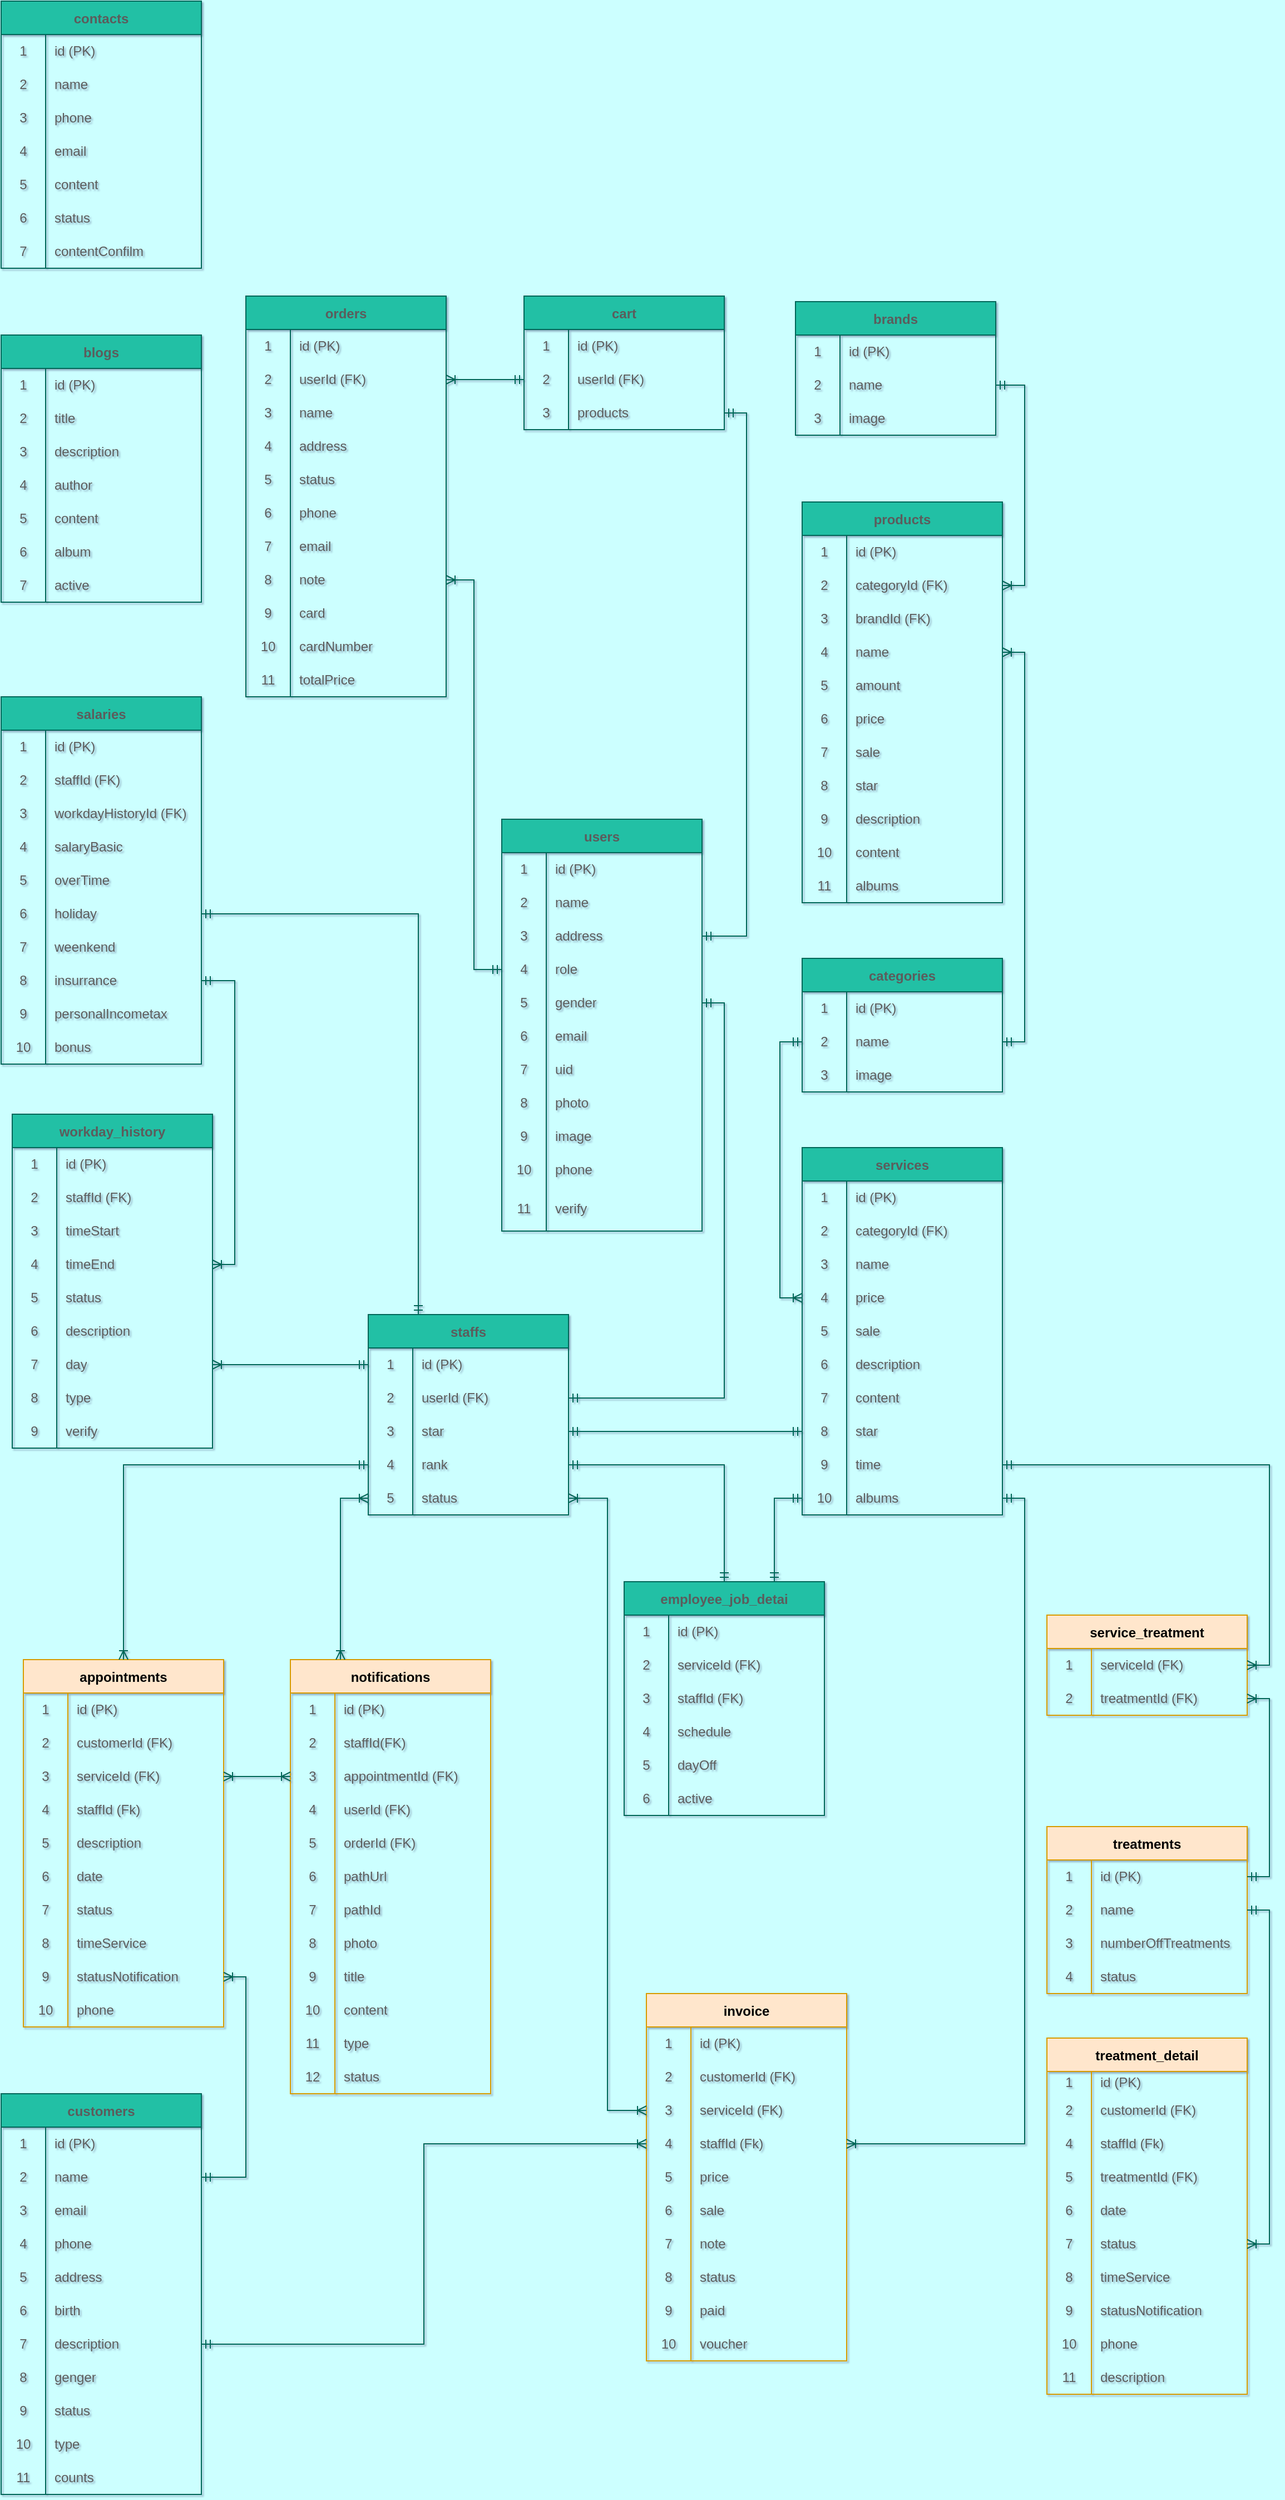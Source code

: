 <mxfile version="17.1.2" type="github" pages="6">
  <diagram id="C5RBs43oDa-KdzZeNtuy" name="ERD">
    <mxGraphModel dx="3061" dy="2758" grid="1" gridSize="10" guides="1" tooltips="1" connect="1" arrows="1" fold="1" page="1" pageScale="1" pageWidth="1169" pageHeight="827" background="#CCFFFF" math="0" shadow="1">
      <root>
        <mxCell id="WIyWlLk6GJQsqaUBKTNV-0" />
        <mxCell id="WIyWlLk6GJQsqaUBKTNV-1" parent="WIyWlLk6GJQsqaUBKTNV-0" />
        <mxCell id="4DDMWuOwgZBR_uC-cLD--0" value="users" style="shape=table;startSize=30;container=1;collapsible=0;childLayout=tableLayout;fixedRows=1;rowLines=0;fontStyle=1;fillColor=#21C0A5;strokeColor=#006658;fontColor=#5C5C5C;rounded=0;" parent="WIyWlLk6GJQsqaUBKTNV-1" vertex="1">
          <mxGeometry x="320" y="-615" width="180" height="370" as="geometry" />
        </mxCell>
        <mxCell id="4DDMWuOwgZBR_uC-cLD--1" value="" style="shape=tableRow;horizontal=0;startSize=0;swimlaneHead=0;swimlaneBody=0;top=0;left=0;bottom=0;right=0;collapsible=0;dropTarget=0;fillColor=none;points=[[0,0.5],[1,0.5]];portConstraint=eastwest;strokeColor=#006658;fontColor=#5C5C5C;rounded=0;" parent="4DDMWuOwgZBR_uC-cLD--0" vertex="1">
          <mxGeometry y="30" width="180" height="30" as="geometry" />
        </mxCell>
        <mxCell id="4DDMWuOwgZBR_uC-cLD--2" value="1" style="shape=partialRectangle;html=1;whiteSpace=wrap;connectable=0;fillColor=none;top=0;left=0;bottom=0;right=0;overflow=hidden;pointerEvents=1;strokeColor=#006658;fontColor=#5C5C5C;rounded=0;" parent="4DDMWuOwgZBR_uC-cLD--1" vertex="1">
          <mxGeometry width="40" height="30" as="geometry">
            <mxRectangle width="40" height="30" as="alternateBounds" />
          </mxGeometry>
        </mxCell>
        <mxCell id="4DDMWuOwgZBR_uC-cLD--3" value="id (PK)" style="shape=partialRectangle;html=1;whiteSpace=wrap;connectable=0;fillColor=none;top=0;left=0;bottom=0;right=0;align=left;spacingLeft=6;overflow=hidden;strokeColor=#006658;fontColor=#5C5C5C;rounded=0;" parent="4DDMWuOwgZBR_uC-cLD--1" vertex="1">
          <mxGeometry x="40" width="140" height="30" as="geometry">
            <mxRectangle width="140" height="30" as="alternateBounds" />
          </mxGeometry>
        </mxCell>
        <mxCell id="4DDMWuOwgZBR_uC-cLD--4" value="" style="shape=tableRow;horizontal=0;startSize=0;swimlaneHead=0;swimlaneBody=0;top=0;left=0;bottom=0;right=0;collapsible=0;dropTarget=0;fillColor=none;points=[[0,0.5],[1,0.5]];portConstraint=eastwest;strokeColor=#006658;fontColor=#5C5C5C;rounded=0;" parent="4DDMWuOwgZBR_uC-cLD--0" vertex="1">
          <mxGeometry y="60" width="180" height="30" as="geometry" />
        </mxCell>
        <mxCell id="4DDMWuOwgZBR_uC-cLD--5" value="2" style="shape=partialRectangle;html=1;whiteSpace=wrap;connectable=0;fillColor=none;top=0;left=0;bottom=0;right=0;overflow=hidden;strokeColor=#006658;fontColor=#5C5C5C;rounded=0;" parent="4DDMWuOwgZBR_uC-cLD--4" vertex="1">
          <mxGeometry width="40" height="30" as="geometry">
            <mxRectangle width="40" height="30" as="alternateBounds" />
          </mxGeometry>
        </mxCell>
        <mxCell id="4DDMWuOwgZBR_uC-cLD--6" value="name" style="shape=partialRectangle;html=1;whiteSpace=wrap;connectable=0;fillColor=none;top=0;left=0;bottom=0;right=0;align=left;spacingLeft=6;overflow=hidden;strokeColor=#006658;fontColor=#5C5C5C;rounded=0;" parent="4DDMWuOwgZBR_uC-cLD--4" vertex="1">
          <mxGeometry x="40" width="140" height="30" as="geometry">
            <mxRectangle width="140" height="30" as="alternateBounds" />
          </mxGeometry>
        </mxCell>
        <mxCell id="4DDMWuOwgZBR_uC-cLD--7" value="" style="shape=tableRow;horizontal=0;startSize=0;swimlaneHead=0;swimlaneBody=0;top=0;left=0;bottom=0;right=0;collapsible=0;dropTarget=0;fillColor=none;points=[[0,0.5],[1,0.5]];portConstraint=eastwest;strokeColor=#006658;fontColor=#5C5C5C;rounded=0;" parent="4DDMWuOwgZBR_uC-cLD--0" vertex="1">
          <mxGeometry y="90" width="180" height="30" as="geometry" />
        </mxCell>
        <mxCell id="4DDMWuOwgZBR_uC-cLD--8" value="3" style="shape=partialRectangle;html=1;whiteSpace=wrap;connectable=0;fillColor=none;top=0;left=0;bottom=0;right=0;overflow=hidden;strokeColor=#006658;fontColor=#5C5C5C;rounded=0;" parent="4DDMWuOwgZBR_uC-cLD--7" vertex="1">
          <mxGeometry width="40" height="30" as="geometry">
            <mxRectangle width="40" height="30" as="alternateBounds" />
          </mxGeometry>
        </mxCell>
        <mxCell id="4DDMWuOwgZBR_uC-cLD--9" value="address" style="shape=partialRectangle;html=1;whiteSpace=wrap;connectable=0;fillColor=none;top=0;left=0;bottom=0;right=0;align=left;spacingLeft=6;overflow=hidden;strokeColor=#006658;fontColor=#5C5C5C;rounded=0;" parent="4DDMWuOwgZBR_uC-cLD--7" vertex="1">
          <mxGeometry x="40" width="140" height="30" as="geometry">
            <mxRectangle width="140" height="30" as="alternateBounds" />
          </mxGeometry>
        </mxCell>
        <mxCell id="4DDMWuOwgZBR_uC-cLD--13" value="" style="shape=tableRow;horizontal=0;startSize=0;swimlaneHead=0;swimlaneBody=0;top=0;left=0;bottom=0;right=0;collapsible=0;dropTarget=0;fillColor=none;points=[[0,0.5],[1,0.5]];portConstraint=eastwest;strokeColor=#006658;fontColor=#5C5C5C;rounded=0;" parent="4DDMWuOwgZBR_uC-cLD--0" vertex="1">
          <mxGeometry y="120" width="180" height="30" as="geometry" />
        </mxCell>
        <mxCell id="4DDMWuOwgZBR_uC-cLD--14" value="4" style="shape=partialRectangle;html=1;whiteSpace=wrap;connectable=0;fillColor=none;top=0;left=0;bottom=0;right=0;overflow=hidden;strokeColor=#006658;fontColor=#5C5C5C;rounded=0;" parent="4DDMWuOwgZBR_uC-cLD--13" vertex="1">
          <mxGeometry width="40" height="30" as="geometry">
            <mxRectangle width="40" height="30" as="alternateBounds" />
          </mxGeometry>
        </mxCell>
        <mxCell id="4DDMWuOwgZBR_uC-cLD--15" value="role" style="shape=partialRectangle;html=1;whiteSpace=wrap;connectable=0;fillColor=none;top=0;left=0;bottom=0;right=0;align=left;spacingLeft=6;overflow=hidden;strokeColor=#006658;fontColor=#5C5C5C;rounded=0;" parent="4DDMWuOwgZBR_uC-cLD--13" vertex="1">
          <mxGeometry x="40" width="140" height="30" as="geometry">
            <mxRectangle width="140" height="30" as="alternateBounds" />
          </mxGeometry>
        </mxCell>
        <mxCell id="4DDMWuOwgZBR_uC-cLD--16" value="" style="shape=tableRow;horizontal=0;startSize=0;swimlaneHead=0;swimlaneBody=0;top=0;left=0;bottom=0;right=0;collapsible=0;dropTarget=0;fillColor=none;points=[[0,0.5],[1,0.5]];portConstraint=eastwest;strokeColor=#006658;fontColor=#5C5C5C;rounded=0;" parent="4DDMWuOwgZBR_uC-cLD--0" vertex="1">
          <mxGeometry y="150" width="180" height="30" as="geometry" />
        </mxCell>
        <mxCell id="4DDMWuOwgZBR_uC-cLD--17" value="5" style="shape=partialRectangle;html=1;whiteSpace=wrap;connectable=0;fillColor=none;top=0;left=0;bottom=0;right=0;overflow=hidden;strokeColor=#006658;fontColor=#5C5C5C;rounded=0;" parent="4DDMWuOwgZBR_uC-cLD--16" vertex="1">
          <mxGeometry width="40" height="30" as="geometry">
            <mxRectangle width="40" height="30" as="alternateBounds" />
          </mxGeometry>
        </mxCell>
        <mxCell id="4DDMWuOwgZBR_uC-cLD--18" value="gender" style="shape=partialRectangle;html=1;whiteSpace=wrap;connectable=0;fillColor=none;top=0;left=0;bottom=0;right=0;align=left;spacingLeft=6;overflow=hidden;strokeColor=#006658;fontColor=#5C5C5C;rounded=0;" parent="4DDMWuOwgZBR_uC-cLD--16" vertex="1">
          <mxGeometry x="40" width="140" height="30" as="geometry">
            <mxRectangle width="140" height="30" as="alternateBounds" />
          </mxGeometry>
        </mxCell>
        <mxCell id="4DDMWuOwgZBR_uC-cLD--19" value="" style="shape=tableRow;horizontal=0;startSize=0;swimlaneHead=0;swimlaneBody=0;top=0;left=0;bottom=0;right=0;collapsible=0;dropTarget=0;fillColor=none;points=[[0,0.5],[1,0.5]];portConstraint=eastwest;strokeColor=#006658;fontColor=#5C5C5C;rounded=0;" parent="4DDMWuOwgZBR_uC-cLD--0" vertex="1">
          <mxGeometry y="180" width="180" height="30" as="geometry" />
        </mxCell>
        <mxCell id="4DDMWuOwgZBR_uC-cLD--20" value="6" style="shape=partialRectangle;html=1;whiteSpace=wrap;connectable=0;fillColor=none;top=0;left=0;bottom=0;right=0;overflow=hidden;strokeColor=#006658;fontColor=#5C5C5C;rounded=0;" parent="4DDMWuOwgZBR_uC-cLD--19" vertex="1">
          <mxGeometry width="40" height="30" as="geometry">
            <mxRectangle width="40" height="30" as="alternateBounds" />
          </mxGeometry>
        </mxCell>
        <mxCell id="4DDMWuOwgZBR_uC-cLD--21" value="email" style="shape=partialRectangle;html=1;whiteSpace=wrap;connectable=0;fillColor=none;top=0;left=0;bottom=0;right=0;align=left;spacingLeft=6;overflow=hidden;strokeColor=#006658;fontColor=#5C5C5C;rounded=0;" parent="4DDMWuOwgZBR_uC-cLD--19" vertex="1">
          <mxGeometry x="40" width="140" height="30" as="geometry">
            <mxRectangle width="140" height="30" as="alternateBounds" />
          </mxGeometry>
        </mxCell>
        <mxCell id="4DDMWuOwgZBR_uC-cLD--22" value="" style="shape=tableRow;horizontal=0;startSize=0;swimlaneHead=0;swimlaneBody=0;top=0;left=0;bottom=0;right=0;collapsible=0;dropTarget=0;fillColor=none;points=[[0,0.5],[1,0.5]];portConstraint=eastwest;strokeColor=#006658;fontColor=#5C5C5C;rounded=0;" parent="4DDMWuOwgZBR_uC-cLD--0" vertex="1">
          <mxGeometry y="210" width="180" height="30" as="geometry" />
        </mxCell>
        <mxCell id="4DDMWuOwgZBR_uC-cLD--23" value="7" style="shape=partialRectangle;html=1;whiteSpace=wrap;connectable=0;fillColor=none;top=0;left=0;bottom=0;right=0;overflow=hidden;strokeColor=#006658;fontColor=#5C5C5C;rounded=0;" parent="4DDMWuOwgZBR_uC-cLD--22" vertex="1">
          <mxGeometry width="40" height="30" as="geometry">
            <mxRectangle width="40" height="30" as="alternateBounds" />
          </mxGeometry>
        </mxCell>
        <mxCell id="4DDMWuOwgZBR_uC-cLD--24" value="uid" style="shape=partialRectangle;html=1;whiteSpace=wrap;connectable=0;fillColor=none;top=0;left=0;bottom=0;right=0;align=left;spacingLeft=6;overflow=hidden;strokeColor=#006658;fontColor=#5C5C5C;rounded=0;" parent="4DDMWuOwgZBR_uC-cLD--22" vertex="1">
          <mxGeometry x="40" width="140" height="30" as="geometry">
            <mxRectangle width="140" height="30" as="alternateBounds" />
          </mxGeometry>
        </mxCell>
        <mxCell id="4DDMWuOwgZBR_uC-cLD--25" value="" style="shape=tableRow;horizontal=0;startSize=0;swimlaneHead=0;swimlaneBody=0;top=0;left=0;bottom=0;right=0;collapsible=0;dropTarget=0;fillColor=none;points=[[0,0.5],[1,0.5]];portConstraint=eastwest;strokeColor=#006658;fontColor=#5C5C5C;rounded=0;" parent="4DDMWuOwgZBR_uC-cLD--0" vertex="1">
          <mxGeometry y="240" width="180" height="30" as="geometry" />
        </mxCell>
        <mxCell id="4DDMWuOwgZBR_uC-cLD--26" value="8" style="shape=partialRectangle;html=1;whiteSpace=wrap;connectable=0;fillColor=none;top=0;left=0;bottom=0;right=0;overflow=hidden;strokeColor=#006658;fontColor=#5C5C5C;rounded=0;" parent="4DDMWuOwgZBR_uC-cLD--25" vertex="1">
          <mxGeometry width="40" height="30" as="geometry">
            <mxRectangle width="40" height="30" as="alternateBounds" />
          </mxGeometry>
        </mxCell>
        <mxCell id="4DDMWuOwgZBR_uC-cLD--27" value="photo" style="shape=partialRectangle;html=1;whiteSpace=wrap;connectable=0;fillColor=none;top=0;left=0;bottom=0;right=0;align=left;spacingLeft=6;overflow=hidden;strokeColor=#006658;fontColor=#5C5C5C;rounded=0;" parent="4DDMWuOwgZBR_uC-cLD--25" vertex="1">
          <mxGeometry x="40" width="140" height="30" as="geometry">
            <mxRectangle width="140" height="30" as="alternateBounds" />
          </mxGeometry>
        </mxCell>
        <mxCell id="4DDMWuOwgZBR_uC-cLD--28" value="" style="shape=tableRow;horizontal=0;startSize=0;swimlaneHead=0;swimlaneBody=0;top=0;left=0;bottom=0;right=0;collapsible=0;dropTarget=0;fillColor=none;points=[[0,0.5],[1,0.5]];portConstraint=eastwest;strokeColor=#006658;fontColor=#5C5C5C;rounded=0;" parent="4DDMWuOwgZBR_uC-cLD--0" vertex="1">
          <mxGeometry y="270" width="180" height="30" as="geometry" />
        </mxCell>
        <mxCell id="4DDMWuOwgZBR_uC-cLD--29" value="9" style="shape=partialRectangle;html=1;whiteSpace=wrap;connectable=0;fillColor=none;top=0;left=0;bottom=0;right=0;overflow=hidden;strokeColor=#006658;fontColor=#5C5C5C;rounded=0;" parent="4DDMWuOwgZBR_uC-cLD--28" vertex="1">
          <mxGeometry width="40" height="30" as="geometry">
            <mxRectangle width="40" height="30" as="alternateBounds" />
          </mxGeometry>
        </mxCell>
        <mxCell id="4DDMWuOwgZBR_uC-cLD--30" value="image" style="shape=partialRectangle;html=1;whiteSpace=wrap;connectable=0;fillColor=none;top=0;left=0;bottom=0;right=0;align=left;spacingLeft=6;overflow=hidden;strokeColor=#006658;fontColor=#5C5C5C;rounded=0;" parent="4DDMWuOwgZBR_uC-cLD--28" vertex="1">
          <mxGeometry x="40" width="140" height="30" as="geometry">
            <mxRectangle width="140" height="30" as="alternateBounds" />
          </mxGeometry>
        </mxCell>
        <mxCell id="4DDMWuOwgZBR_uC-cLD--31" value="" style="shape=tableRow;horizontal=0;startSize=0;swimlaneHead=0;swimlaneBody=0;top=0;left=0;bottom=0;right=0;collapsible=0;dropTarget=0;fillColor=none;points=[[0,0.5],[1,0.5]];portConstraint=eastwest;strokeColor=#006658;fontColor=#5C5C5C;rounded=0;" parent="4DDMWuOwgZBR_uC-cLD--0" vertex="1">
          <mxGeometry y="300" width="180" height="30" as="geometry" />
        </mxCell>
        <mxCell id="4DDMWuOwgZBR_uC-cLD--32" value="10" style="shape=partialRectangle;html=1;whiteSpace=wrap;connectable=0;fillColor=none;top=0;left=0;bottom=0;right=0;overflow=hidden;strokeColor=#006658;fontColor=#5C5C5C;rounded=0;" parent="4DDMWuOwgZBR_uC-cLD--31" vertex="1">
          <mxGeometry width="40" height="30" as="geometry">
            <mxRectangle width="40" height="30" as="alternateBounds" />
          </mxGeometry>
        </mxCell>
        <mxCell id="4DDMWuOwgZBR_uC-cLD--33" value="phone" style="shape=partialRectangle;html=1;whiteSpace=wrap;connectable=0;fillColor=none;top=0;left=0;bottom=0;right=0;align=left;spacingLeft=6;overflow=hidden;strokeColor=#006658;fontColor=#5C5C5C;rounded=0;" parent="4DDMWuOwgZBR_uC-cLD--31" vertex="1">
          <mxGeometry x="40" width="140" height="30" as="geometry">
            <mxRectangle width="140" height="30" as="alternateBounds" />
          </mxGeometry>
        </mxCell>
        <mxCell id="4DDMWuOwgZBR_uC-cLD--34" value="" style="shape=tableRow;horizontal=0;startSize=0;swimlaneHead=0;swimlaneBody=0;top=0;left=0;bottom=0;right=0;collapsible=0;dropTarget=0;fillColor=none;points=[[0,0.5],[1,0.5]];portConstraint=eastwest;strokeColor=#006658;fontColor=#5C5C5C;rounded=0;" parent="4DDMWuOwgZBR_uC-cLD--0" vertex="1">
          <mxGeometry y="330" width="180" height="40" as="geometry" />
        </mxCell>
        <mxCell id="4DDMWuOwgZBR_uC-cLD--35" value="11" style="shape=partialRectangle;html=1;whiteSpace=wrap;connectable=0;fillColor=none;top=0;left=0;bottom=0;right=0;overflow=hidden;strokeColor=#006658;fontColor=#5C5C5C;rounded=0;" parent="4DDMWuOwgZBR_uC-cLD--34" vertex="1">
          <mxGeometry width="40" height="40" as="geometry">
            <mxRectangle width="40" height="40" as="alternateBounds" />
          </mxGeometry>
        </mxCell>
        <mxCell id="4DDMWuOwgZBR_uC-cLD--36" value="verify" style="shape=partialRectangle;html=1;whiteSpace=wrap;connectable=0;fillColor=none;top=0;left=0;bottom=0;right=0;align=left;spacingLeft=6;overflow=hidden;strokeColor=#006658;fontColor=#5C5C5C;rounded=0;" parent="4DDMWuOwgZBR_uC-cLD--34" vertex="1">
          <mxGeometry x="40" width="140" height="40" as="geometry">
            <mxRectangle width="140" height="40" as="alternateBounds" />
          </mxGeometry>
        </mxCell>
        <mxCell id="dKTA4TyR91G2vZrER_J1-151" style="edgeStyle=orthogonalEdgeStyle;rounded=0;orthogonalLoop=1;jettySize=auto;html=1;exitX=0.25;exitY=0;exitDx=0;exitDy=0;entryX=1;entryY=0.5;entryDx=0;entryDy=0;startArrow=ERmandOne;startFill=0;endArrow=ERmandOne;endFill=0;strokeColor=#006658;fontColor=#5C5C5C;" parent="WIyWlLk6GJQsqaUBKTNV-1" source="4DDMWuOwgZBR_uC-cLD--38" target="dKTA4TyR91G2vZrER_J1-136" edge="1">
          <mxGeometry relative="1" as="geometry" />
        </mxCell>
        <mxCell id="4DDMWuOwgZBR_uC-cLD--38" value="staffs" style="shape=table;startSize=30;container=1;collapsible=0;childLayout=tableLayout;fixedRows=1;rowLines=0;fontStyle=1;fillColor=#21C0A5;strokeColor=#006658;fontColor=#5C5C5C;rounded=0;" parent="WIyWlLk6GJQsqaUBKTNV-1" vertex="1">
          <mxGeometry x="200" y="-170" width="180" height="180" as="geometry" />
        </mxCell>
        <mxCell id="4DDMWuOwgZBR_uC-cLD--39" value="" style="shape=tableRow;horizontal=0;startSize=0;swimlaneHead=0;swimlaneBody=0;top=0;left=0;bottom=0;right=0;collapsible=0;dropTarget=0;fillColor=none;points=[[0,0.5],[1,0.5]];portConstraint=eastwest;strokeColor=#006658;fontColor=#5C5C5C;rounded=0;" parent="4DDMWuOwgZBR_uC-cLD--38" vertex="1">
          <mxGeometry y="30" width="180" height="30" as="geometry" />
        </mxCell>
        <mxCell id="4DDMWuOwgZBR_uC-cLD--40" value="1" style="shape=partialRectangle;html=1;whiteSpace=wrap;connectable=0;fillColor=none;top=0;left=0;bottom=0;right=0;overflow=hidden;pointerEvents=1;strokeColor=#006658;fontColor=#5C5C5C;rounded=0;" parent="4DDMWuOwgZBR_uC-cLD--39" vertex="1">
          <mxGeometry width="40" height="30" as="geometry">
            <mxRectangle width="40" height="30" as="alternateBounds" />
          </mxGeometry>
        </mxCell>
        <mxCell id="4DDMWuOwgZBR_uC-cLD--41" value="id (PK)" style="shape=partialRectangle;html=1;whiteSpace=wrap;connectable=0;fillColor=none;top=0;left=0;bottom=0;right=0;align=left;spacingLeft=6;overflow=hidden;strokeColor=#006658;fontColor=#5C5C5C;rounded=0;" parent="4DDMWuOwgZBR_uC-cLD--39" vertex="1">
          <mxGeometry x="40" width="140" height="30" as="geometry">
            <mxRectangle width="140" height="30" as="alternateBounds" />
          </mxGeometry>
        </mxCell>
        <mxCell id="4DDMWuOwgZBR_uC-cLD--42" value="" style="shape=tableRow;horizontal=0;startSize=0;swimlaneHead=0;swimlaneBody=0;top=0;left=0;bottom=0;right=0;collapsible=0;dropTarget=0;fillColor=none;points=[[0,0.5],[1,0.5]];portConstraint=eastwest;strokeColor=#006658;fontColor=#5C5C5C;rounded=0;" parent="4DDMWuOwgZBR_uC-cLD--38" vertex="1">
          <mxGeometry y="60" width="180" height="30" as="geometry" />
        </mxCell>
        <mxCell id="4DDMWuOwgZBR_uC-cLD--43" value="2" style="shape=partialRectangle;html=1;whiteSpace=wrap;connectable=0;fillColor=none;top=0;left=0;bottom=0;right=0;overflow=hidden;strokeColor=#006658;fontColor=#5C5C5C;rounded=0;" parent="4DDMWuOwgZBR_uC-cLD--42" vertex="1">
          <mxGeometry width="40" height="30" as="geometry">
            <mxRectangle width="40" height="30" as="alternateBounds" />
          </mxGeometry>
        </mxCell>
        <mxCell id="4DDMWuOwgZBR_uC-cLD--44" value="userId (FK)" style="shape=partialRectangle;html=1;whiteSpace=wrap;connectable=0;fillColor=none;top=0;left=0;bottom=0;right=0;align=left;spacingLeft=6;overflow=hidden;strokeColor=#006658;fontColor=#5C5C5C;rounded=0;" parent="4DDMWuOwgZBR_uC-cLD--42" vertex="1">
          <mxGeometry x="40" width="140" height="30" as="geometry">
            <mxRectangle width="140" height="30" as="alternateBounds" />
          </mxGeometry>
        </mxCell>
        <mxCell id="4DDMWuOwgZBR_uC-cLD--45" value="" style="shape=tableRow;horizontal=0;startSize=0;swimlaneHead=0;swimlaneBody=0;top=0;left=0;bottom=0;right=0;collapsible=0;dropTarget=0;fillColor=none;points=[[0,0.5],[1,0.5]];portConstraint=eastwest;strokeColor=#006658;fontColor=#5C5C5C;rounded=0;" parent="4DDMWuOwgZBR_uC-cLD--38" vertex="1">
          <mxGeometry y="90" width="180" height="30" as="geometry" />
        </mxCell>
        <mxCell id="4DDMWuOwgZBR_uC-cLD--46" value="3" style="shape=partialRectangle;html=1;whiteSpace=wrap;connectable=0;fillColor=none;top=0;left=0;bottom=0;right=0;overflow=hidden;strokeColor=#006658;fontColor=#5C5C5C;rounded=0;" parent="4DDMWuOwgZBR_uC-cLD--45" vertex="1">
          <mxGeometry width="40" height="30" as="geometry">
            <mxRectangle width="40" height="30" as="alternateBounds" />
          </mxGeometry>
        </mxCell>
        <mxCell id="4DDMWuOwgZBR_uC-cLD--47" value="star" style="shape=partialRectangle;html=1;whiteSpace=wrap;connectable=0;fillColor=none;top=0;left=0;bottom=0;right=0;align=left;spacingLeft=6;overflow=hidden;strokeColor=#006658;fontColor=#5C5C5C;rounded=0;" parent="4DDMWuOwgZBR_uC-cLD--45" vertex="1">
          <mxGeometry x="40" width="140" height="30" as="geometry">
            <mxRectangle width="140" height="30" as="alternateBounds" />
          </mxGeometry>
        </mxCell>
        <mxCell id="4DDMWuOwgZBR_uC-cLD--48" value="" style="shape=tableRow;horizontal=0;startSize=0;swimlaneHead=0;swimlaneBody=0;top=0;left=0;bottom=0;right=0;collapsible=0;dropTarget=0;fillColor=none;points=[[0,0.5],[1,0.5]];portConstraint=eastwest;strokeColor=#006658;fontColor=#5C5C5C;rounded=0;" parent="4DDMWuOwgZBR_uC-cLD--38" vertex="1">
          <mxGeometry y="120" width="180" height="30" as="geometry" />
        </mxCell>
        <mxCell id="4DDMWuOwgZBR_uC-cLD--49" value="4" style="shape=partialRectangle;html=1;whiteSpace=wrap;connectable=0;fillColor=none;top=0;left=0;bottom=0;right=0;overflow=hidden;strokeColor=#006658;fontColor=#5C5C5C;rounded=0;" parent="4DDMWuOwgZBR_uC-cLD--48" vertex="1">
          <mxGeometry width="40" height="30" as="geometry">
            <mxRectangle width="40" height="30" as="alternateBounds" />
          </mxGeometry>
        </mxCell>
        <mxCell id="4DDMWuOwgZBR_uC-cLD--50" value="rank" style="shape=partialRectangle;html=1;whiteSpace=wrap;connectable=0;fillColor=none;top=0;left=0;bottom=0;right=0;align=left;spacingLeft=6;overflow=hidden;strokeColor=#006658;fontColor=#5C5C5C;rounded=0;" parent="4DDMWuOwgZBR_uC-cLD--48" vertex="1">
          <mxGeometry x="40" width="140" height="30" as="geometry">
            <mxRectangle width="140" height="30" as="alternateBounds" />
          </mxGeometry>
        </mxCell>
        <mxCell id="4DDMWuOwgZBR_uC-cLD--51" value="" style="shape=tableRow;horizontal=0;startSize=0;swimlaneHead=0;swimlaneBody=0;top=0;left=0;bottom=0;right=0;collapsible=0;dropTarget=0;fillColor=none;points=[[0,0.5],[1,0.5]];portConstraint=eastwest;strokeColor=#006658;fontColor=#5C5C5C;rounded=0;" parent="4DDMWuOwgZBR_uC-cLD--38" vertex="1">
          <mxGeometry y="150" width="180" height="30" as="geometry" />
        </mxCell>
        <mxCell id="4DDMWuOwgZBR_uC-cLD--52" value="5" style="shape=partialRectangle;html=1;whiteSpace=wrap;connectable=0;fillColor=none;top=0;left=0;bottom=0;right=0;overflow=hidden;strokeColor=#006658;fontColor=#5C5C5C;rounded=0;" parent="4DDMWuOwgZBR_uC-cLD--51" vertex="1">
          <mxGeometry width="40" height="30" as="geometry">
            <mxRectangle width="40" height="30" as="alternateBounds" />
          </mxGeometry>
        </mxCell>
        <mxCell id="4DDMWuOwgZBR_uC-cLD--53" value="status" style="shape=partialRectangle;html=1;whiteSpace=wrap;connectable=0;fillColor=none;top=0;left=0;bottom=0;right=0;align=left;spacingLeft=6;overflow=hidden;strokeColor=#006658;fontColor=#5C5C5C;rounded=0;" parent="4DDMWuOwgZBR_uC-cLD--51" vertex="1">
          <mxGeometry x="40" width="140" height="30" as="geometry">
            <mxRectangle width="140" height="30" as="alternateBounds" />
          </mxGeometry>
        </mxCell>
        <mxCell id="4DDMWuOwgZBR_uC-cLD--90" value="workday_history" style="shape=table;startSize=30;container=1;collapsible=0;childLayout=tableLayout;fixedRows=1;rowLines=0;fontStyle=1;fillColor=#21C0A5;strokeColor=#006658;fontColor=#5C5C5C;rounded=0;" parent="WIyWlLk6GJQsqaUBKTNV-1" vertex="1">
          <mxGeometry x="-120" y="-350" width="180" height="300" as="geometry" />
        </mxCell>
        <mxCell id="4DDMWuOwgZBR_uC-cLD--91" value="" style="shape=tableRow;horizontal=0;startSize=0;swimlaneHead=0;swimlaneBody=0;top=0;left=0;bottom=0;right=0;collapsible=0;dropTarget=0;fillColor=none;points=[[0,0.5],[1,0.5]];portConstraint=eastwest;strokeColor=#006658;fontColor=#5C5C5C;rounded=0;" parent="4DDMWuOwgZBR_uC-cLD--90" vertex="1">
          <mxGeometry y="30" width="180" height="30" as="geometry" />
        </mxCell>
        <mxCell id="4DDMWuOwgZBR_uC-cLD--92" value="1" style="shape=partialRectangle;html=1;whiteSpace=wrap;connectable=0;fillColor=none;top=0;left=0;bottom=0;right=0;overflow=hidden;pointerEvents=1;strokeColor=#006658;fontColor=#5C5C5C;rounded=0;" parent="4DDMWuOwgZBR_uC-cLD--91" vertex="1">
          <mxGeometry width="40" height="30" as="geometry">
            <mxRectangle width="40" height="30" as="alternateBounds" />
          </mxGeometry>
        </mxCell>
        <mxCell id="4DDMWuOwgZBR_uC-cLD--93" value="id (PK)" style="shape=partialRectangle;html=1;whiteSpace=wrap;connectable=0;fillColor=none;top=0;left=0;bottom=0;right=0;align=left;spacingLeft=6;overflow=hidden;strokeColor=#006658;fontColor=#5C5C5C;rounded=0;" parent="4DDMWuOwgZBR_uC-cLD--91" vertex="1">
          <mxGeometry x="40" width="140" height="30" as="geometry">
            <mxRectangle width="140" height="30" as="alternateBounds" />
          </mxGeometry>
        </mxCell>
        <mxCell id="4DDMWuOwgZBR_uC-cLD--94" value="" style="shape=tableRow;horizontal=0;startSize=0;swimlaneHead=0;swimlaneBody=0;top=0;left=0;bottom=0;right=0;collapsible=0;dropTarget=0;fillColor=none;points=[[0,0.5],[1,0.5]];portConstraint=eastwest;strokeColor=#006658;fontColor=#5C5C5C;rounded=0;" parent="4DDMWuOwgZBR_uC-cLD--90" vertex="1">
          <mxGeometry y="60" width="180" height="30" as="geometry" />
        </mxCell>
        <mxCell id="4DDMWuOwgZBR_uC-cLD--95" value="2" style="shape=partialRectangle;html=1;whiteSpace=wrap;connectable=0;fillColor=none;top=0;left=0;bottom=0;right=0;overflow=hidden;strokeColor=#006658;fontColor=#5C5C5C;rounded=0;" parent="4DDMWuOwgZBR_uC-cLD--94" vertex="1">
          <mxGeometry width="40" height="30" as="geometry">
            <mxRectangle width="40" height="30" as="alternateBounds" />
          </mxGeometry>
        </mxCell>
        <mxCell id="4DDMWuOwgZBR_uC-cLD--96" value="staffId (FK)" style="shape=partialRectangle;html=1;whiteSpace=wrap;connectable=0;fillColor=none;top=0;left=0;bottom=0;right=0;align=left;spacingLeft=6;overflow=hidden;strokeColor=#006658;fontColor=#5C5C5C;rounded=0;" parent="4DDMWuOwgZBR_uC-cLD--94" vertex="1">
          <mxGeometry x="40" width="140" height="30" as="geometry">
            <mxRectangle width="140" height="30" as="alternateBounds" />
          </mxGeometry>
        </mxCell>
        <mxCell id="4DDMWuOwgZBR_uC-cLD--97" value="" style="shape=tableRow;horizontal=0;startSize=0;swimlaneHead=0;swimlaneBody=0;top=0;left=0;bottom=0;right=0;collapsible=0;dropTarget=0;fillColor=none;points=[[0,0.5],[1,0.5]];portConstraint=eastwest;strokeColor=#006658;fontColor=#5C5C5C;rounded=0;" parent="4DDMWuOwgZBR_uC-cLD--90" vertex="1">
          <mxGeometry y="90" width="180" height="30" as="geometry" />
        </mxCell>
        <mxCell id="4DDMWuOwgZBR_uC-cLD--98" value="3" style="shape=partialRectangle;html=1;whiteSpace=wrap;connectable=0;fillColor=none;top=0;left=0;bottom=0;right=0;overflow=hidden;strokeColor=#006658;fontColor=#5C5C5C;rounded=0;" parent="4DDMWuOwgZBR_uC-cLD--97" vertex="1">
          <mxGeometry width="40" height="30" as="geometry">
            <mxRectangle width="40" height="30" as="alternateBounds" />
          </mxGeometry>
        </mxCell>
        <mxCell id="4DDMWuOwgZBR_uC-cLD--99" value="timeStart" style="shape=partialRectangle;html=1;whiteSpace=wrap;connectable=0;fillColor=none;top=0;left=0;bottom=0;right=0;align=left;spacingLeft=6;overflow=hidden;strokeColor=#006658;fontColor=#5C5C5C;rounded=0;" parent="4DDMWuOwgZBR_uC-cLD--97" vertex="1">
          <mxGeometry x="40" width="140" height="30" as="geometry">
            <mxRectangle width="140" height="30" as="alternateBounds" />
          </mxGeometry>
        </mxCell>
        <mxCell id="4DDMWuOwgZBR_uC-cLD--100" value="" style="shape=tableRow;horizontal=0;startSize=0;swimlaneHead=0;swimlaneBody=0;top=0;left=0;bottom=0;right=0;collapsible=0;dropTarget=0;fillColor=none;points=[[0,0.5],[1,0.5]];portConstraint=eastwest;strokeColor=#006658;fontColor=#5C5C5C;rounded=0;" parent="4DDMWuOwgZBR_uC-cLD--90" vertex="1">
          <mxGeometry y="120" width="180" height="30" as="geometry" />
        </mxCell>
        <mxCell id="4DDMWuOwgZBR_uC-cLD--101" value="4" style="shape=partialRectangle;html=1;whiteSpace=wrap;connectable=0;fillColor=none;top=0;left=0;bottom=0;right=0;overflow=hidden;strokeColor=#006658;fontColor=#5C5C5C;rounded=0;" parent="4DDMWuOwgZBR_uC-cLD--100" vertex="1">
          <mxGeometry width="40" height="30" as="geometry">
            <mxRectangle width="40" height="30" as="alternateBounds" />
          </mxGeometry>
        </mxCell>
        <mxCell id="4DDMWuOwgZBR_uC-cLD--102" value="timeEnd" style="shape=partialRectangle;html=1;whiteSpace=wrap;connectable=0;fillColor=none;top=0;left=0;bottom=0;right=0;align=left;spacingLeft=6;overflow=hidden;strokeColor=#006658;fontColor=#5C5C5C;rounded=0;" parent="4DDMWuOwgZBR_uC-cLD--100" vertex="1">
          <mxGeometry x="40" width="140" height="30" as="geometry">
            <mxRectangle width="140" height="30" as="alternateBounds" />
          </mxGeometry>
        </mxCell>
        <mxCell id="4DDMWuOwgZBR_uC-cLD--103" value="" style="shape=tableRow;horizontal=0;startSize=0;swimlaneHead=0;swimlaneBody=0;top=0;left=0;bottom=0;right=0;collapsible=0;dropTarget=0;fillColor=none;points=[[0,0.5],[1,0.5]];portConstraint=eastwest;strokeColor=#006658;fontColor=#5C5C5C;rounded=0;" parent="4DDMWuOwgZBR_uC-cLD--90" vertex="1">
          <mxGeometry y="150" width="180" height="30" as="geometry" />
        </mxCell>
        <mxCell id="4DDMWuOwgZBR_uC-cLD--104" value="5" style="shape=partialRectangle;html=1;whiteSpace=wrap;connectable=0;fillColor=none;top=0;left=0;bottom=0;right=0;overflow=hidden;strokeColor=#006658;fontColor=#5C5C5C;rounded=0;" parent="4DDMWuOwgZBR_uC-cLD--103" vertex="1">
          <mxGeometry width="40" height="30" as="geometry">
            <mxRectangle width="40" height="30" as="alternateBounds" />
          </mxGeometry>
        </mxCell>
        <mxCell id="4DDMWuOwgZBR_uC-cLD--105" value="status" style="shape=partialRectangle;html=1;whiteSpace=wrap;connectable=0;fillColor=none;top=0;left=0;bottom=0;right=0;align=left;spacingLeft=6;overflow=hidden;strokeColor=#006658;fontColor=#5C5C5C;rounded=0;" parent="4DDMWuOwgZBR_uC-cLD--103" vertex="1">
          <mxGeometry x="40" width="140" height="30" as="geometry">
            <mxRectangle width="140" height="30" as="alternateBounds" />
          </mxGeometry>
        </mxCell>
        <mxCell id="4DDMWuOwgZBR_uC-cLD--106" value="" style="shape=tableRow;horizontal=0;startSize=0;swimlaneHead=0;swimlaneBody=0;top=0;left=0;bottom=0;right=0;collapsible=0;dropTarget=0;fillColor=none;points=[[0,0.5],[1,0.5]];portConstraint=eastwest;strokeColor=#006658;fontColor=#5C5C5C;rounded=0;" parent="4DDMWuOwgZBR_uC-cLD--90" vertex="1">
          <mxGeometry y="180" width="180" height="30" as="geometry" />
        </mxCell>
        <mxCell id="4DDMWuOwgZBR_uC-cLD--107" value="6" style="shape=partialRectangle;html=1;whiteSpace=wrap;connectable=0;fillColor=none;top=0;left=0;bottom=0;right=0;overflow=hidden;strokeColor=#006658;fontColor=#5C5C5C;rounded=0;" parent="4DDMWuOwgZBR_uC-cLD--106" vertex="1">
          <mxGeometry width="40" height="30" as="geometry">
            <mxRectangle width="40" height="30" as="alternateBounds" />
          </mxGeometry>
        </mxCell>
        <mxCell id="4DDMWuOwgZBR_uC-cLD--108" value="description" style="shape=partialRectangle;html=1;whiteSpace=wrap;connectable=0;fillColor=none;top=0;left=0;bottom=0;right=0;align=left;spacingLeft=6;overflow=hidden;strokeColor=#006658;fontColor=#5C5C5C;rounded=0;" parent="4DDMWuOwgZBR_uC-cLD--106" vertex="1">
          <mxGeometry x="40" width="140" height="30" as="geometry">
            <mxRectangle width="140" height="30" as="alternateBounds" />
          </mxGeometry>
        </mxCell>
        <mxCell id="4DDMWuOwgZBR_uC-cLD--109" value="" style="shape=tableRow;horizontal=0;startSize=0;swimlaneHead=0;swimlaneBody=0;top=0;left=0;bottom=0;right=0;collapsible=0;dropTarget=0;fillColor=none;points=[[0,0.5],[1,0.5]];portConstraint=eastwest;strokeColor=#006658;fontColor=#5C5C5C;rounded=0;" parent="4DDMWuOwgZBR_uC-cLD--90" vertex="1">
          <mxGeometry y="210" width="180" height="30" as="geometry" />
        </mxCell>
        <mxCell id="4DDMWuOwgZBR_uC-cLD--110" value="7" style="shape=partialRectangle;html=1;whiteSpace=wrap;connectable=0;fillColor=none;top=0;left=0;bottom=0;right=0;overflow=hidden;strokeColor=#006658;fontColor=#5C5C5C;rounded=0;" parent="4DDMWuOwgZBR_uC-cLD--109" vertex="1">
          <mxGeometry width="40" height="30" as="geometry">
            <mxRectangle width="40" height="30" as="alternateBounds" />
          </mxGeometry>
        </mxCell>
        <mxCell id="4DDMWuOwgZBR_uC-cLD--111" value="day" style="shape=partialRectangle;html=1;whiteSpace=wrap;connectable=0;fillColor=none;top=0;left=0;bottom=0;right=0;align=left;spacingLeft=6;overflow=hidden;strokeColor=#006658;fontColor=#5C5C5C;rounded=0;" parent="4DDMWuOwgZBR_uC-cLD--109" vertex="1">
          <mxGeometry x="40" width="140" height="30" as="geometry">
            <mxRectangle width="140" height="30" as="alternateBounds" />
          </mxGeometry>
        </mxCell>
        <mxCell id="4DDMWuOwgZBR_uC-cLD--112" value="" style="shape=tableRow;horizontal=0;startSize=0;swimlaneHead=0;swimlaneBody=0;top=0;left=0;bottom=0;right=0;collapsible=0;dropTarget=0;fillColor=none;points=[[0,0.5],[1,0.5]];portConstraint=eastwest;strokeColor=#006658;fontColor=#5C5C5C;rounded=0;" parent="4DDMWuOwgZBR_uC-cLD--90" vertex="1">
          <mxGeometry y="240" width="180" height="30" as="geometry" />
        </mxCell>
        <mxCell id="4DDMWuOwgZBR_uC-cLD--113" value="8" style="shape=partialRectangle;html=1;whiteSpace=wrap;connectable=0;fillColor=none;top=0;left=0;bottom=0;right=0;overflow=hidden;strokeColor=#006658;fontColor=#5C5C5C;rounded=0;" parent="4DDMWuOwgZBR_uC-cLD--112" vertex="1">
          <mxGeometry width="40" height="30" as="geometry">
            <mxRectangle width="40" height="30" as="alternateBounds" />
          </mxGeometry>
        </mxCell>
        <mxCell id="4DDMWuOwgZBR_uC-cLD--114" value="type" style="shape=partialRectangle;html=1;whiteSpace=wrap;connectable=0;fillColor=none;top=0;left=0;bottom=0;right=0;align=left;spacingLeft=6;overflow=hidden;strokeColor=#006658;fontColor=#5C5C5C;rounded=0;" parent="4DDMWuOwgZBR_uC-cLD--112" vertex="1">
          <mxGeometry x="40" width="140" height="30" as="geometry">
            <mxRectangle width="140" height="30" as="alternateBounds" />
          </mxGeometry>
        </mxCell>
        <mxCell id="4DDMWuOwgZBR_uC-cLD--121" value="" style="shape=tableRow;horizontal=0;startSize=0;swimlaneHead=0;swimlaneBody=0;top=0;left=0;bottom=0;right=0;collapsible=0;dropTarget=0;fillColor=none;points=[[0,0.5],[1,0.5]];portConstraint=eastwest;strokeColor=#006658;fontColor=#5C5C5C;rounded=0;" parent="4DDMWuOwgZBR_uC-cLD--90" vertex="1">
          <mxGeometry y="270" width="180" height="30" as="geometry" />
        </mxCell>
        <mxCell id="4DDMWuOwgZBR_uC-cLD--122" value="9" style="shape=partialRectangle;html=1;whiteSpace=wrap;connectable=0;fillColor=none;top=0;left=0;bottom=0;right=0;overflow=hidden;strokeColor=#006658;fontColor=#5C5C5C;rounded=0;" parent="4DDMWuOwgZBR_uC-cLD--121" vertex="1">
          <mxGeometry width="40" height="30" as="geometry">
            <mxRectangle width="40" height="30" as="alternateBounds" />
          </mxGeometry>
        </mxCell>
        <mxCell id="4DDMWuOwgZBR_uC-cLD--123" value="verify" style="shape=partialRectangle;html=1;whiteSpace=wrap;connectable=0;fillColor=none;top=0;left=0;bottom=0;right=0;align=left;spacingLeft=6;overflow=hidden;strokeColor=#006658;fontColor=#5C5C5C;rounded=0;" parent="4DDMWuOwgZBR_uC-cLD--121" vertex="1">
          <mxGeometry x="40" width="140" height="30" as="geometry">
            <mxRectangle width="140" height="30" as="alternateBounds" />
          </mxGeometry>
        </mxCell>
        <mxCell id="4DDMWuOwgZBR_uC-cLD--124" style="edgeStyle=orthogonalEdgeStyle;orthogonalLoop=1;jettySize=auto;html=1;exitX=1;exitY=0.5;exitDx=0;exitDy=0;entryX=1;entryY=0.5;entryDx=0;entryDy=0;startArrow=ERmandOne;startFill=0;endArrow=ERmandOne;endFill=0;strokeColor=#006658;fontColor=#5C5C5C;rounded=0;" parent="WIyWlLk6GJQsqaUBKTNV-1" source="4DDMWuOwgZBR_uC-cLD--16" target="4DDMWuOwgZBR_uC-cLD--42" edge="1">
          <mxGeometry relative="1" as="geometry" />
        </mxCell>
        <mxCell id="4DDMWuOwgZBR_uC-cLD--125" style="edgeStyle=orthogonalEdgeStyle;orthogonalLoop=1;jettySize=auto;html=1;exitX=0;exitY=0.5;exitDx=0;exitDy=0;entryX=1;entryY=0.5;entryDx=0;entryDy=0;startArrow=ERmandOne;startFill=0;endArrow=ERoneToMany;endFill=0;strokeColor=#006658;fontColor=#5C5C5C;rounded=0;" parent="WIyWlLk6GJQsqaUBKTNV-1" source="4DDMWuOwgZBR_uC-cLD--39" target="4DDMWuOwgZBR_uC-cLD--109" edge="1">
          <mxGeometry relative="1" as="geometry" />
        </mxCell>
        <mxCell id="4DDMWuOwgZBR_uC-cLD--127" value="employee_job_detai" style="shape=table;startSize=30;container=1;collapsible=0;childLayout=tableLayout;fixedRows=1;rowLines=0;fontStyle=1;fillColor=#21C0A5;strokeColor=#006658;fontColor=#5C5C5C;rounded=0;" parent="WIyWlLk6GJQsqaUBKTNV-1" vertex="1">
          <mxGeometry x="430" y="70" width="180" height="210" as="geometry" />
        </mxCell>
        <mxCell id="4DDMWuOwgZBR_uC-cLD--128" value="" style="shape=tableRow;horizontal=0;startSize=0;swimlaneHead=0;swimlaneBody=0;top=0;left=0;bottom=0;right=0;collapsible=0;dropTarget=0;fillColor=none;points=[[0,0.5],[1,0.5]];portConstraint=eastwest;strokeColor=#006658;fontColor=#5C5C5C;rounded=0;" parent="4DDMWuOwgZBR_uC-cLD--127" vertex="1">
          <mxGeometry y="30" width="180" height="30" as="geometry" />
        </mxCell>
        <mxCell id="4DDMWuOwgZBR_uC-cLD--129" value="1" style="shape=partialRectangle;html=1;whiteSpace=wrap;connectable=0;fillColor=none;top=0;left=0;bottom=0;right=0;overflow=hidden;pointerEvents=1;strokeColor=#006658;fontColor=#5C5C5C;rounded=0;" parent="4DDMWuOwgZBR_uC-cLD--128" vertex="1">
          <mxGeometry width="40" height="30" as="geometry">
            <mxRectangle width="40" height="30" as="alternateBounds" />
          </mxGeometry>
        </mxCell>
        <mxCell id="4DDMWuOwgZBR_uC-cLD--130" value="id (PK)" style="shape=partialRectangle;html=1;whiteSpace=wrap;connectable=0;fillColor=none;top=0;left=0;bottom=0;right=0;align=left;spacingLeft=6;overflow=hidden;strokeColor=#006658;fontColor=#5C5C5C;rounded=0;" parent="4DDMWuOwgZBR_uC-cLD--128" vertex="1">
          <mxGeometry x="40" width="140" height="30" as="geometry">
            <mxRectangle width="140" height="30" as="alternateBounds" />
          </mxGeometry>
        </mxCell>
        <mxCell id="4DDMWuOwgZBR_uC-cLD--131" value="" style="shape=tableRow;horizontal=0;startSize=0;swimlaneHead=0;swimlaneBody=0;top=0;left=0;bottom=0;right=0;collapsible=0;dropTarget=0;fillColor=none;points=[[0,0.5],[1,0.5]];portConstraint=eastwest;strokeColor=#006658;fontColor=#5C5C5C;rounded=0;" parent="4DDMWuOwgZBR_uC-cLD--127" vertex="1">
          <mxGeometry y="60" width="180" height="30" as="geometry" />
        </mxCell>
        <mxCell id="4DDMWuOwgZBR_uC-cLD--132" value="2" style="shape=partialRectangle;html=1;whiteSpace=wrap;connectable=0;fillColor=none;top=0;left=0;bottom=0;right=0;overflow=hidden;strokeColor=#006658;fontColor=#5C5C5C;rounded=0;" parent="4DDMWuOwgZBR_uC-cLD--131" vertex="1">
          <mxGeometry width="40" height="30" as="geometry">
            <mxRectangle width="40" height="30" as="alternateBounds" />
          </mxGeometry>
        </mxCell>
        <mxCell id="4DDMWuOwgZBR_uC-cLD--133" value="serviceId (FK)" style="shape=partialRectangle;html=1;whiteSpace=wrap;connectable=0;fillColor=none;top=0;left=0;bottom=0;right=0;align=left;spacingLeft=6;overflow=hidden;strokeColor=#006658;fontColor=#5C5C5C;rounded=0;" parent="4DDMWuOwgZBR_uC-cLD--131" vertex="1">
          <mxGeometry x="40" width="140" height="30" as="geometry">
            <mxRectangle width="140" height="30" as="alternateBounds" />
          </mxGeometry>
        </mxCell>
        <mxCell id="4DDMWuOwgZBR_uC-cLD--134" value="" style="shape=tableRow;horizontal=0;startSize=0;swimlaneHead=0;swimlaneBody=0;top=0;left=0;bottom=0;right=0;collapsible=0;dropTarget=0;fillColor=none;points=[[0,0.5],[1,0.5]];portConstraint=eastwest;strokeColor=#006658;fontColor=#5C5C5C;rounded=0;" parent="4DDMWuOwgZBR_uC-cLD--127" vertex="1">
          <mxGeometry y="90" width="180" height="30" as="geometry" />
        </mxCell>
        <mxCell id="4DDMWuOwgZBR_uC-cLD--135" value="3" style="shape=partialRectangle;html=1;whiteSpace=wrap;connectable=0;fillColor=none;top=0;left=0;bottom=0;right=0;overflow=hidden;strokeColor=#006658;fontColor=#5C5C5C;rounded=0;" parent="4DDMWuOwgZBR_uC-cLD--134" vertex="1">
          <mxGeometry width="40" height="30" as="geometry">
            <mxRectangle width="40" height="30" as="alternateBounds" />
          </mxGeometry>
        </mxCell>
        <mxCell id="4DDMWuOwgZBR_uC-cLD--136" value="staffId (FK)" style="shape=partialRectangle;html=1;whiteSpace=wrap;connectable=0;fillColor=none;top=0;left=0;bottom=0;right=0;align=left;spacingLeft=6;overflow=hidden;strokeColor=#006658;fontColor=#5C5C5C;rounded=0;" parent="4DDMWuOwgZBR_uC-cLD--134" vertex="1">
          <mxGeometry x="40" width="140" height="30" as="geometry">
            <mxRectangle width="140" height="30" as="alternateBounds" />
          </mxGeometry>
        </mxCell>
        <mxCell id="4DDMWuOwgZBR_uC-cLD--137" value="" style="shape=tableRow;horizontal=0;startSize=0;swimlaneHead=0;swimlaneBody=0;top=0;left=0;bottom=0;right=0;collapsible=0;dropTarget=0;fillColor=none;points=[[0,0.5],[1,0.5]];portConstraint=eastwest;strokeColor=#006658;fontColor=#5C5C5C;rounded=0;" parent="4DDMWuOwgZBR_uC-cLD--127" vertex="1">
          <mxGeometry y="120" width="180" height="30" as="geometry" />
        </mxCell>
        <mxCell id="4DDMWuOwgZBR_uC-cLD--138" value="4" style="shape=partialRectangle;html=1;whiteSpace=wrap;connectable=0;fillColor=none;top=0;left=0;bottom=0;right=0;overflow=hidden;strokeColor=#006658;fontColor=#5C5C5C;rounded=0;" parent="4DDMWuOwgZBR_uC-cLD--137" vertex="1">
          <mxGeometry width="40" height="30" as="geometry">
            <mxRectangle width="40" height="30" as="alternateBounds" />
          </mxGeometry>
        </mxCell>
        <mxCell id="4DDMWuOwgZBR_uC-cLD--139" value="schedule" style="shape=partialRectangle;html=1;whiteSpace=wrap;connectable=0;fillColor=none;top=0;left=0;bottom=0;right=0;align=left;spacingLeft=6;overflow=hidden;strokeColor=#006658;fontColor=#5C5C5C;rounded=0;" parent="4DDMWuOwgZBR_uC-cLD--137" vertex="1">
          <mxGeometry x="40" width="140" height="30" as="geometry">
            <mxRectangle width="140" height="30" as="alternateBounds" />
          </mxGeometry>
        </mxCell>
        <mxCell id="4DDMWuOwgZBR_uC-cLD--140" value="" style="shape=tableRow;horizontal=0;startSize=0;swimlaneHead=0;swimlaneBody=0;top=0;left=0;bottom=0;right=0;collapsible=0;dropTarget=0;fillColor=none;points=[[0,0.5],[1,0.5]];portConstraint=eastwest;strokeColor=#006658;fontColor=#5C5C5C;rounded=0;" parent="4DDMWuOwgZBR_uC-cLD--127" vertex="1">
          <mxGeometry y="150" width="180" height="30" as="geometry" />
        </mxCell>
        <mxCell id="4DDMWuOwgZBR_uC-cLD--141" value="5" style="shape=partialRectangle;html=1;whiteSpace=wrap;connectable=0;fillColor=none;top=0;left=0;bottom=0;right=0;overflow=hidden;strokeColor=#006658;fontColor=#5C5C5C;rounded=0;" parent="4DDMWuOwgZBR_uC-cLD--140" vertex="1">
          <mxGeometry width="40" height="30" as="geometry">
            <mxRectangle width="40" height="30" as="alternateBounds" />
          </mxGeometry>
        </mxCell>
        <mxCell id="4DDMWuOwgZBR_uC-cLD--142" value="dayOff" style="shape=partialRectangle;html=1;whiteSpace=wrap;connectable=0;fillColor=none;top=0;left=0;bottom=0;right=0;align=left;spacingLeft=6;overflow=hidden;strokeColor=#006658;fontColor=#5C5C5C;rounded=0;" parent="4DDMWuOwgZBR_uC-cLD--140" vertex="1">
          <mxGeometry x="40" width="140" height="30" as="geometry">
            <mxRectangle width="140" height="30" as="alternateBounds" />
          </mxGeometry>
        </mxCell>
        <mxCell id="4DDMWuOwgZBR_uC-cLD--146" value="" style="shape=tableRow;horizontal=0;startSize=0;swimlaneHead=0;swimlaneBody=0;top=0;left=0;bottom=0;right=0;collapsible=0;dropTarget=0;fillColor=none;points=[[0,0.5],[1,0.5]];portConstraint=eastwest;strokeColor=#006658;fontColor=#5C5C5C;rounded=0;" parent="4DDMWuOwgZBR_uC-cLD--127" vertex="1">
          <mxGeometry y="180" width="180" height="30" as="geometry" />
        </mxCell>
        <mxCell id="4DDMWuOwgZBR_uC-cLD--147" value="6" style="shape=partialRectangle;html=1;whiteSpace=wrap;connectable=0;fillColor=none;top=0;left=0;bottom=0;right=0;overflow=hidden;strokeColor=#006658;fontColor=#5C5C5C;rounded=0;" parent="4DDMWuOwgZBR_uC-cLD--146" vertex="1">
          <mxGeometry width="40" height="30" as="geometry">
            <mxRectangle width="40" height="30" as="alternateBounds" />
          </mxGeometry>
        </mxCell>
        <mxCell id="4DDMWuOwgZBR_uC-cLD--148" value="active" style="shape=partialRectangle;html=1;whiteSpace=wrap;connectable=0;fillColor=none;top=0;left=0;bottom=0;right=0;align=left;spacingLeft=6;overflow=hidden;strokeColor=#006658;fontColor=#5C5C5C;rounded=0;" parent="4DDMWuOwgZBR_uC-cLD--146" vertex="1">
          <mxGeometry x="40" width="140" height="30" as="geometry">
            <mxRectangle width="140" height="30" as="alternateBounds" />
          </mxGeometry>
        </mxCell>
        <mxCell id="4DDMWuOwgZBR_uC-cLD--154" style="edgeStyle=orthogonalEdgeStyle;orthogonalLoop=1;jettySize=auto;html=1;exitX=1;exitY=0.5;exitDx=0;exitDy=0;startArrow=ERmandOne;startFill=0;endArrow=ERmandOne;endFill=0;strokeColor=#006658;fontColor=#5C5C5C;rounded=0;" parent="WIyWlLk6GJQsqaUBKTNV-1" source="4DDMWuOwgZBR_uC-cLD--48" target="4DDMWuOwgZBR_uC-cLD--127" edge="1">
          <mxGeometry relative="1" as="geometry" />
        </mxCell>
        <mxCell id="4DDMWuOwgZBR_uC-cLD--156" value="services" style="shape=table;startSize=30;container=1;collapsible=0;childLayout=tableLayout;fixedRows=1;rowLines=0;fontStyle=1;fillColor=#21C0A5;strokeColor=#006658;fontColor=#5C5C5C;rounded=0;" parent="WIyWlLk6GJQsqaUBKTNV-1" vertex="1">
          <mxGeometry x="590" y="-320" width="180" height="330" as="geometry" />
        </mxCell>
        <mxCell id="4DDMWuOwgZBR_uC-cLD--157" value="" style="shape=tableRow;horizontal=0;startSize=0;swimlaneHead=0;swimlaneBody=0;top=0;left=0;bottom=0;right=0;collapsible=0;dropTarget=0;fillColor=none;points=[[0,0.5],[1,0.5]];portConstraint=eastwest;strokeColor=#006658;fontColor=#5C5C5C;rounded=0;" parent="4DDMWuOwgZBR_uC-cLD--156" vertex="1">
          <mxGeometry y="30" width="180" height="30" as="geometry" />
        </mxCell>
        <mxCell id="4DDMWuOwgZBR_uC-cLD--158" value="1" style="shape=partialRectangle;html=1;whiteSpace=wrap;connectable=0;fillColor=none;top=0;left=0;bottom=0;right=0;overflow=hidden;pointerEvents=1;strokeColor=#006658;fontColor=#5C5C5C;rounded=0;" parent="4DDMWuOwgZBR_uC-cLD--157" vertex="1">
          <mxGeometry width="40" height="30" as="geometry">
            <mxRectangle width="40" height="30" as="alternateBounds" />
          </mxGeometry>
        </mxCell>
        <mxCell id="4DDMWuOwgZBR_uC-cLD--159" value="id (PK)" style="shape=partialRectangle;html=1;whiteSpace=wrap;connectable=0;fillColor=none;top=0;left=0;bottom=0;right=0;align=left;spacingLeft=6;overflow=hidden;strokeColor=#006658;fontColor=#5C5C5C;rounded=0;" parent="4DDMWuOwgZBR_uC-cLD--157" vertex="1">
          <mxGeometry x="40" width="140" height="30" as="geometry">
            <mxRectangle width="140" height="30" as="alternateBounds" />
          </mxGeometry>
        </mxCell>
        <mxCell id="4DDMWuOwgZBR_uC-cLD--160" value="" style="shape=tableRow;horizontal=0;startSize=0;swimlaneHead=0;swimlaneBody=0;top=0;left=0;bottom=0;right=0;collapsible=0;dropTarget=0;fillColor=none;points=[[0,0.5],[1,0.5]];portConstraint=eastwest;strokeColor=#006658;fontColor=#5C5C5C;rounded=0;" parent="4DDMWuOwgZBR_uC-cLD--156" vertex="1">
          <mxGeometry y="60" width="180" height="30" as="geometry" />
        </mxCell>
        <mxCell id="4DDMWuOwgZBR_uC-cLD--161" value="2" style="shape=partialRectangle;html=1;whiteSpace=wrap;connectable=0;fillColor=none;top=0;left=0;bottom=0;right=0;overflow=hidden;strokeColor=#006658;fontColor=#5C5C5C;rounded=0;" parent="4DDMWuOwgZBR_uC-cLD--160" vertex="1">
          <mxGeometry width="40" height="30" as="geometry">
            <mxRectangle width="40" height="30" as="alternateBounds" />
          </mxGeometry>
        </mxCell>
        <mxCell id="4DDMWuOwgZBR_uC-cLD--162" value="categoryId (FK)" style="shape=partialRectangle;html=1;whiteSpace=wrap;connectable=0;fillColor=none;top=0;left=0;bottom=0;right=0;align=left;spacingLeft=6;overflow=hidden;strokeColor=#006658;fontColor=#5C5C5C;rounded=0;" parent="4DDMWuOwgZBR_uC-cLD--160" vertex="1">
          <mxGeometry x="40" width="140" height="30" as="geometry">
            <mxRectangle width="140" height="30" as="alternateBounds" />
          </mxGeometry>
        </mxCell>
        <mxCell id="4DDMWuOwgZBR_uC-cLD--163" value="" style="shape=tableRow;horizontal=0;startSize=0;swimlaneHead=0;swimlaneBody=0;top=0;left=0;bottom=0;right=0;collapsible=0;dropTarget=0;fillColor=none;points=[[0,0.5],[1,0.5]];portConstraint=eastwest;strokeColor=#006658;fontColor=#5C5C5C;rounded=0;" parent="4DDMWuOwgZBR_uC-cLD--156" vertex="1">
          <mxGeometry y="90" width="180" height="30" as="geometry" />
        </mxCell>
        <mxCell id="4DDMWuOwgZBR_uC-cLD--164" value="3" style="shape=partialRectangle;html=1;whiteSpace=wrap;connectable=0;fillColor=none;top=0;left=0;bottom=0;right=0;overflow=hidden;strokeColor=#006658;fontColor=#5C5C5C;rounded=0;" parent="4DDMWuOwgZBR_uC-cLD--163" vertex="1">
          <mxGeometry width="40" height="30" as="geometry">
            <mxRectangle width="40" height="30" as="alternateBounds" />
          </mxGeometry>
        </mxCell>
        <mxCell id="4DDMWuOwgZBR_uC-cLD--165" value="name" style="shape=partialRectangle;html=1;whiteSpace=wrap;connectable=0;fillColor=none;top=0;left=0;bottom=0;right=0;align=left;spacingLeft=6;overflow=hidden;strokeColor=#006658;fontColor=#5C5C5C;rounded=0;" parent="4DDMWuOwgZBR_uC-cLD--163" vertex="1">
          <mxGeometry x="40" width="140" height="30" as="geometry">
            <mxRectangle width="140" height="30" as="alternateBounds" />
          </mxGeometry>
        </mxCell>
        <mxCell id="4DDMWuOwgZBR_uC-cLD--166" value="" style="shape=tableRow;horizontal=0;startSize=0;swimlaneHead=0;swimlaneBody=0;top=0;left=0;bottom=0;right=0;collapsible=0;dropTarget=0;fillColor=none;points=[[0,0.5],[1,0.5]];portConstraint=eastwest;strokeColor=#006658;fontColor=#5C5C5C;rounded=0;" parent="4DDMWuOwgZBR_uC-cLD--156" vertex="1">
          <mxGeometry y="120" width="180" height="30" as="geometry" />
        </mxCell>
        <mxCell id="4DDMWuOwgZBR_uC-cLD--167" value="4" style="shape=partialRectangle;html=1;whiteSpace=wrap;connectable=0;fillColor=none;top=0;left=0;bottom=0;right=0;overflow=hidden;strokeColor=#006658;fontColor=#5C5C5C;rounded=0;" parent="4DDMWuOwgZBR_uC-cLD--166" vertex="1">
          <mxGeometry width="40" height="30" as="geometry">
            <mxRectangle width="40" height="30" as="alternateBounds" />
          </mxGeometry>
        </mxCell>
        <mxCell id="4DDMWuOwgZBR_uC-cLD--168" value="price" style="shape=partialRectangle;html=1;whiteSpace=wrap;connectable=0;fillColor=none;top=0;left=0;bottom=0;right=0;align=left;spacingLeft=6;overflow=hidden;strokeColor=#006658;fontColor=#5C5C5C;rounded=0;" parent="4DDMWuOwgZBR_uC-cLD--166" vertex="1">
          <mxGeometry x="40" width="140" height="30" as="geometry">
            <mxRectangle width="140" height="30" as="alternateBounds" />
          </mxGeometry>
        </mxCell>
        <mxCell id="4DDMWuOwgZBR_uC-cLD--169" value="" style="shape=tableRow;horizontal=0;startSize=0;swimlaneHead=0;swimlaneBody=0;top=0;left=0;bottom=0;right=0;collapsible=0;dropTarget=0;fillColor=none;points=[[0,0.5],[1,0.5]];portConstraint=eastwest;strokeColor=#006658;fontColor=#5C5C5C;rounded=0;" parent="4DDMWuOwgZBR_uC-cLD--156" vertex="1">
          <mxGeometry y="150" width="180" height="30" as="geometry" />
        </mxCell>
        <mxCell id="4DDMWuOwgZBR_uC-cLD--170" value="5" style="shape=partialRectangle;html=1;whiteSpace=wrap;connectable=0;fillColor=none;top=0;left=0;bottom=0;right=0;overflow=hidden;strokeColor=#006658;fontColor=#5C5C5C;rounded=0;" parent="4DDMWuOwgZBR_uC-cLD--169" vertex="1">
          <mxGeometry width="40" height="30" as="geometry">
            <mxRectangle width="40" height="30" as="alternateBounds" />
          </mxGeometry>
        </mxCell>
        <mxCell id="4DDMWuOwgZBR_uC-cLD--171" value="sale" style="shape=partialRectangle;html=1;whiteSpace=wrap;connectable=0;fillColor=none;top=0;left=0;bottom=0;right=0;align=left;spacingLeft=6;overflow=hidden;strokeColor=#006658;fontColor=#5C5C5C;rounded=0;" parent="4DDMWuOwgZBR_uC-cLD--169" vertex="1">
          <mxGeometry x="40" width="140" height="30" as="geometry">
            <mxRectangle width="140" height="30" as="alternateBounds" />
          </mxGeometry>
        </mxCell>
        <mxCell id="4DDMWuOwgZBR_uC-cLD--172" value="" style="shape=tableRow;horizontal=0;startSize=0;swimlaneHead=0;swimlaneBody=0;top=0;left=0;bottom=0;right=0;collapsible=0;dropTarget=0;fillColor=none;points=[[0,0.5],[1,0.5]];portConstraint=eastwest;strokeColor=#006658;fontColor=#5C5C5C;rounded=0;" parent="4DDMWuOwgZBR_uC-cLD--156" vertex="1">
          <mxGeometry y="180" width="180" height="30" as="geometry" />
        </mxCell>
        <mxCell id="4DDMWuOwgZBR_uC-cLD--173" value="6" style="shape=partialRectangle;html=1;whiteSpace=wrap;connectable=0;fillColor=none;top=0;left=0;bottom=0;right=0;overflow=hidden;strokeColor=#006658;fontColor=#5C5C5C;rounded=0;" parent="4DDMWuOwgZBR_uC-cLD--172" vertex="1">
          <mxGeometry width="40" height="30" as="geometry">
            <mxRectangle width="40" height="30" as="alternateBounds" />
          </mxGeometry>
        </mxCell>
        <mxCell id="4DDMWuOwgZBR_uC-cLD--174" value="description" style="shape=partialRectangle;html=1;whiteSpace=wrap;connectable=0;fillColor=none;top=0;left=0;bottom=0;right=0;align=left;spacingLeft=6;overflow=hidden;strokeColor=#006658;fontColor=#5C5C5C;rounded=0;" parent="4DDMWuOwgZBR_uC-cLD--172" vertex="1">
          <mxGeometry x="40" width="140" height="30" as="geometry">
            <mxRectangle width="140" height="30" as="alternateBounds" />
          </mxGeometry>
        </mxCell>
        <mxCell id="4DDMWuOwgZBR_uC-cLD--175" value="" style="shape=tableRow;horizontal=0;startSize=0;swimlaneHead=0;swimlaneBody=0;top=0;left=0;bottom=0;right=0;collapsible=0;dropTarget=0;fillColor=none;points=[[0,0.5],[1,0.5]];portConstraint=eastwest;strokeColor=#006658;fontColor=#5C5C5C;rounded=0;" parent="4DDMWuOwgZBR_uC-cLD--156" vertex="1">
          <mxGeometry y="210" width="180" height="30" as="geometry" />
        </mxCell>
        <mxCell id="4DDMWuOwgZBR_uC-cLD--176" value="7" style="shape=partialRectangle;html=1;whiteSpace=wrap;connectable=0;fillColor=none;top=0;left=0;bottom=0;right=0;overflow=hidden;strokeColor=#006658;fontColor=#5C5C5C;rounded=0;" parent="4DDMWuOwgZBR_uC-cLD--175" vertex="1">
          <mxGeometry width="40" height="30" as="geometry">
            <mxRectangle width="40" height="30" as="alternateBounds" />
          </mxGeometry>
        </mxCell>
        <mxCell id="4DDMWuOwgZBR_uC-cLD--177" value="content" style="shape=partialRectangle;html=1;whiteSpace=wrap;connectable=0;fillColor=none;top=0;left=0;bottom=0;right=0;align=left;spacingLeft=6;overflow=hidden;strokeColor=#006658;fontColor=#5C5C5C;rounded=0;" parent="4DDMWuOwgZBR_uC-cLD--175" vertex="1">
          <mxGeometry x="40" width="140" height="30" as="geometry">
            <mxRectangle width="140" height="30" as="alternateBounds" />
          </mxGeometry>
        </mxCell>
        <mxCell id="4DDMWuOwgZBR_uC-cLD--178" value="" style="shape=tableRow;horizontal=0;startSize=0;swimlaneHead=0;swimlaneBody=0;top=0;left=0;bottom=0;right=0;collapsible=0;dropTarget=0;fillColor=none;points=[[0,0.5],[1,0.5]];portConstraint=eastwest;strokeColor=#006658;fontColor=#5C5C5C;rounded=0;" parent="4DDMWuOwgZBR_uC-cLD--156" vertex="1">
          <mxGeometry y="240" width="180" height="30" as="geometry" />
        </mxCell>
        <mxCell id="4DDMWuOwgZBR_uC-cLD--179" value="8" style="shape=partialRectangle;html=1;whiteSpace=wrap;connectable=0;fillColor=none;top=0;left=0;bottom=0;right=0;overflow=hidden;strokeColor=#006658;fontColor=#5C5C5C;rounded=0;" parent="4DDMWuOwgZBR_uC-cLD--178" vertex="1">
          <mxGeometry width="40" height="30" as="geometry">
            <mxRectangle width="40" height="30" as="alternateBounds" />
          </mxGeometry>
        </mxCell>
        <mxCell id="4DDMWuOwgZBR_uC-cLD--180" value="star" style="shape=partialRectangle;html=1;whiteSpace=wrap;connectable=0;fillColor=none;top=0;left=0;bottom=0;right=0;align=left;spacingLeft=6;overflow=hidden;strokeColor=#006658;fontColor=#5C5C5C;rounded=0;" parent="4DDMWuOwgZBR_uC-cLD--178" vertex="1">
          <mxGeometry x="40" width="140" height="30" as="geometry">
            <mxRectangle width="140" height="30" as="alternateBounds" />
          </mxGeometry>
        </mxCell>
        <mxCell id="4DDMWuOwgZBR_uC-cLD--181" value="" style="shape=tableRow;horizontal=0;startSize=0;swimlaneHead=0;swimlaneBody=0;top=0;left=0;bottom=0;right=0;collapsible=0;dropTarget=0;fillColor=none;points=[[0,0.5],[1,0.5]];portConstraint=eastwest;strokeColor=#006658;fontColor=#5C5C5C;rounded=0;" parent="4DDMWuOwgZBR_uC-cLD--156" vertex="1">
          <mxGeometry y="270" width="180" height="30" as="geometry" />
        </mxCell>
        <mxCell id="4DDMWuOwgZBR_uC-cLD--182" value="9" style="shape=partialRectangle;html=1;whiteSpace=wrap;connectable=0;fillColor=none;top=0;left=0;bottom=0;right=0;overflow=hidden;strokeColor=#006658;fontColor=#5C5C5C;rounded=0;" parent="4DDMWuOwgZBR_uC-cLD--181" vertex="1">
          <mxGeometry width="40" height="30" as="geometry">
            <mxRectangle width="40" height="30" as="alternateBounds" />
          </mxGeometry>
        </mxCell>
        <mxCell id="4DDMWuOwgZBR_uC-cLD--183" value="time" style="shape=partialRectangle;html=1;whiteSpace=wrap;connectable=0;fillColor=none;top=0;left=0;bottom=0;right=0;align=left;spacingLeft=6;overflow=hidden;strokeColor=#006658;fontColor=#5C5C5C;rounded=0;" parent="4DDMWuOwgZBR_uC-cLD--181" vertex="1">
          <mxGeometry x="40" width="140" height="30" as="geometry">
            <mxRectangle width="140" height="30" as="alternateBounds" />
          </mxGeometry>
        </mxCell>
        <mxCell id="4DDMWuOwgZBR_uC-cLD--184" value="" style="shape=tableRow;horizontal=0;startSize=0;swimlaneHead=0;swimlaneBody=0;top=0;left=0;bottom=0;right=0;collapsible=0;dropTarget=0;fillColor=none;points=[[0,0.5],[1,0.5]];portConstraint=eastwest;strokeColor=#006658;fontColor=#5C5C5C;rounded=0;" parent="4DDMWuOwgZBR_uC-cLD--156" vertex="1">
          <mxGeometry y="300" width="180" height="30" as="geometry" />
        </mxCell>
        <mxCell id="4DDMWuOwgZBR_uC-cLD--185" value="10" style="shape=partialRectangle;html=1;whiteSpace=wrap;connectable=0;fillColor=none;top=0;left=0;bottom=0;right=0;overflow=hidden;strokeColor=#006658;fontColor=#5C5C5C;rounded=0;" parent="4DDMWuOwgZBR_uC-cLD--184" vertex="1">
          <mxGeometry width="40" height="30" as="geometry">
            <mxRectangle width="40" height="30" as="alternateBounds" />
          </mxGeometry>
        </mxCell>
        <mxCell id="4DDMWuOwgZBR_uC-cLD--186" value="albums" style="shape=partialRectangle;html=1;whiteSpace=wrap;connectable=0;fillColor=none;top=0;left=0;bottom=0;right=0;align=left;spacingLeft=6;overflow=hidden;strokeColor=#006658;fontColor=#5C5C5C;rounded=0;" parent="4DDMWuOwgZBR_uC-cLD--184" vertex="1">
          <mxGeometry x="40" width="140" height="30" as="geometry">
            <mxRectangle width="140" height="30" as="alternateBounds" />
          </mxGeometry>
        </mxCell>
        <mxCell id="4DDMWuOwgZBR_uC-cLD--191" value="categories" style="shape=table;startSize=30;container=1;collapsible=0;childLayout=tableLayout;fixedRows=1;rowLines=0;fontStyle=1;fillColor=#21C0A5;strokeColor=#006658;fontColor=#5C5C5C;rounded=0;" parent="WIyWlLk6GJQsqaUBKTNV-1" vertex="1">
          <mxGeometry x="590" y="-490" width="180" height="120" as="geometry" />
        </mxCell>
        <mxCell id="4DDMWuOwgZBR_uC-cLD--192" value="" style="shape=tableRow;horizontal=0;startSize=0;swimlaneHead=0;swimlaneBody=0;top=0;left=0;bottom=0;right=0;collapsible=0;dropTarget=0;fillColor=none;points=[[0,0.5],[1,0.5]];portConstraint=eastwest;strokeColor=#006658;fontColor=#5C5C5C;rounded=0;" parent="4DDMWuOwgZBR_uC-cLD--191" vertex="1">
          <mxGeometry y="30" width="180" height="30" as="geometry" />
        </mxCell>
        <mxCell id="4DDMWuOwgZBR_uC-cLD--193" value="1" style="shape=partialRectangle;html=1;whiteSpace=wrap;connectable=0;fillColor=none;top=0;left=0;bottom=0;right=0;overflow=hidden;pointerEvents=1;strokeColor=#006658;fontColor=#5C5C5C;rounded=0;" parent="4DDMWuOwgZBR_uC-cLD--192" vertex="1">
          <mxGeometry width="40" height="30" as="geometry">
            <mxRectangle width="40" height="30" as="alternateBounds" />
          </mxGeometry>
        </mxCell>
        <mxCell id="4DDMWuOwgZBR_uC-cLD--194" value="id (PK)" style="shape=partialRectangle;html=1;whiteSpace=wrap;connectable=0;fillColor=none;top=0;left=0;bottom=0;right=0;align=left;spacingLeft=6;overflow=hidden;strokeColor=#006658;fontColor=#5C5C5C;rounded=0;" parent="4DDMWuOwgZBR_uC-cLD--192" vertex="1">
          <mxGeometry x="40" width="140" height="30" as="geometry">
            <mxRectangle width="140" height="30" as="alternateBounds" />
          </mxGeometry>
        </mxCell>
        <mxCell id="4DDMWuOwgZBR_uC-cLD--195" value="" style="shape=tableRow;horizontal=0;startSize=0;swimlaneHead=0;swimlaneBody=0;top=0;left=0;bottom=0;right=0;collapsible=0;dropTarget=0;fillColor=none;points=[[0,0.5],[1,0.5]];portConstraint=eastwest;strokeColor=#006658;fontColor=#5C5C5C;rounded=0;" parent="4DDMWuOwgZBR_uC-cLD--191" vertex="1">
          <mxGeometry y="60" width="180" height="30" as="geometry" />
        </mxCell>
        <mxCell id="4DDMWuOwgZBR_uC-cLD--196" value="2" style="shape=partialRectangle;html=1;whiteSpace=wrap;connectable=0;fillColor=none;top=0;left=0;bottom=0;right=0;overflow=hidden;strokeColor=#006658;fontColor=#5C5C5C;rounded=0;" parent="4DDMWuOwgZBR_uC-cLD--195" vertex="1">
          <mxGeometry width="40" height="30" as="geometry">
            <mxRectangle width="40" height="30" as="alternateBounds" />
          </mxGeometry>
        </mxCell>
        <mxCell id="4DDMWuOwgZBR_uC-cLD--197" value="name" style="shape=partialRectangle;html=1;whiteSpace=wrap;connectable=0;fillColor=none;top=0;left=0;bottom=0;right=0;align=left;spacingLeft=6;overflow=hidden;strokeColor=#006658;fontColor=#5C5C5C;rounded=0;" parent="4DDMWuOwgZBR_uC-cLD--195" vertex="1">
          <mxGeometry x="40" width="140" height="30" as="geometry">
            <mxRectangle width="140" height="30" as="alternateBounds" />
          </mxGeometry>
        </mxCell>
        <mxCell id="4DDMWuOwgZBR_uC-cLD--198" value="" style="shape=tableRow;horizontal=0;startSize=0;swimlaneHead=0;swimlaneBody=0;top=0;left=0;bottom=0;right=0;collapsible=0;dropTarget=0;fillColor=none;points=[[0,0.5],[1,0.5]];portConstraint=eastwest;strokeColor=#006658;fontColor=#5C5C5C;rounded=0;" parent="4DDMWuOwgZBR_uC-cLD--191" vertex="1">
          <mxGeometry y="90" width="180" height="30" as="geometry" />
        </mxCell>
        <mxCell id="4DDMWuOwgZBR_uC-cLD--199" value="3" style="shape=partialRectangle;html=1;whiteSpace=wrap;connectable=0;fillColor=none;top=0;left=0;bottom=0;right=0;overflow=hidden;strokeColor=#006658;fontColor=#5C5C5C;rounded=0;" parent="4DDMWuOwgZBR_uC-cLD--198" vertex="1">
          <mxGeometry width="40" height="30" as="geometry">
            <mxRectangle width="40" height="30" as="alternateBounds" />
          </mxGeometry>
        </mxCell>
        <mxCell id="4DDMWuOwgZBR_uC-cLD--200" value="image" style="shape=partialRectangle;html=1;whiteSpace=wrap;connectable=0;fillColor=none;top=0;left=0;bottom=0;right=0;align=left;spacingLeft=6;overflow=hidden;strokeColor=#006658;fontColor=#5C5C5C;rounded=0;" parent="4DDMWuOwgZBR_uC-cLD--198" vertex="1">
          <mxGeometry x="40" width="140" height="30" as="geometry">
            <mxRectangle width="140" height="30" as="alternateBounds" />
          </mxGeometry>
        </mxCell>
        <mxCell id="4DDMWuOwgZBR_uC-cLD--211" style="edgeStyle=orthogonalEdgeStyle;orthogonalLoop=1;jettySize=auto;html=1;exitX=0;exitY=0.5;exitDx=0;exitDy=0;entryX=0;entryY=0.5;entryDx=0;entryDy=0;startArrow=ERmandOne;startFill=0;endArrow=ERoneToMany;endFill=0;strokeColor=#006658;fontColor=#5C5C5C;rounded=0;" parent="WIyWlLk6GJQsqaUBKTNV-1" source="4DDMWuOwgZBR_uC-cLD--195" target="4DDMWuOwgZBR_uC-cLD--166" edge="1">
          <mxGeometry relative="1" as="geometry" />
        </mxCell>
        <mxCell id="4DDMWuOwgZBR_uC-cLD--212" style="edgeStyle=orthogonalEdgeStyle;orthogonalLoop=1;jettySize=auto;html=1;exitX=1;exitY=0.5;exitDx=0;exitDy=0;entryX=0;entryY=0.5;entryDx=0;entryDy=0;startArrow=ERmandOne;startFill=0;endArrow=ERmandOne;endFill=0;strokeColor=#006658;fontColor=#5C5C5C;rounded=0;" parent="WIyWlLk6GJQsqaUBKTNV-1" source="4DDMWuOwgZBR_uC-cLD--45" target="4DDMWuOwgZBR_uC-cLD--178" edge="1">
          <mxGeometry relative="1" as="geometry" />
        </mxCell>
        <mxCell id="4DDMWuOwgZBR_uC-cLD--215" value="customers" style="shape=table;startSize=30;container=1;collapsible=0;childLayout=tableLayout;fixedRows=1;rowLines=0;fontStyle=1;fillColor=#21C0A5;strokeColor=#006658;fontColor=#5C5C5C;rounded=0;" parent="WIyWlLk6GJQsqaUBKTNV-1" vertex="1">
          <mxGeometry x="-130" y="530" width="180" height="360" as="geometry" />
        </mxCell>
        <mxCell id="4DDMWuOwgZBR_uC-cLD--216" value="" style="shape=tableRow;horizontal=0;startSize=0;swimlaneHead=0;swimlaneBody=0;top=0;left=0;bottom=0;right=0;collapsible=0;dropTarget=0;fillColor=none;points=[[0,0.5],[1,0.5]];portConstraint=eastwest;strokeColor=#006658;fontColor=#5C5C5C;rounded=0;" parent="4DDMWuOwgZBR_uC-cLD--215" vertex="1">
          <mxGeometry y="30" width="180" height="30" as="geometry" />
        </mxCell>
        <mxCell id="4DDMWuOwgZBR_uC-cLD--217" value="1" style="shape=partialRectangle;html=1;whiteSpace=wrap;connectable=0;fillColor=none;top=0;left=0;bottom=0;right=0;overflow=hidden;pointerEvents=1;strokeColor=#006658;fontColor=#5C5C5C;rounded=0;" parent="4DDMWuOwgZBR_uC-cLD--216" vertex="1">
          <mxGeometry width="40" height="30" as="geometry">
            <mxRectangle width="40" height="30" as="alternateBounds" />
          </mxGeometry>
        </mxCell>
        <mxCell id="4DDMWuOwgZBR_uC-cLD--218" value="id (PK)" style="shape=partialRectangle;html=1;whiteSpace=wrap;connectable=0;fillColor=none;top=0;left=0;bottom=0;right=0;align=left;spacingLeft=6;overflow=hidden;strokeColor=#006658;fontColor=#5C5C5C;rounded=0;" parent="4DDMWuOwgZBR_uC-cLD--216" vertex="1">
          <mxGeometry x="40" width="140" height="30" as="geometry">
            <mxRectangle width="140" height="30" as="alternateBounds" />
          </mxGeometry>
        </mxCell>
        <mxCell id="4DDMWuOwgZBR_uC-cLD--219" value="" style="shape=tableRow;horizontal=0;startSize=0;swimlaneHead=0;swimlaneBody=0;top=0;left=0;bottom=0;right=0;collapsible=0;dropTarget=0;fillColor=none;points=[[0,0.5],[1,0.5]];portConstraint=eastwest;strokeColor=#006658;fontColor=#5C5C5C;rounded=0;" parent="4DDMWuOwgZBR_uC-cLD--215" vertex="1">
          <mxGeometry y="60" width="180" height="30" as="geometry" />
        </mxCell>
        <mxCell id="4DDMWuOwgZBR_uC-cLD--220" value="2" style="shape=partialRectangle;html=1;whiteSpace=wrap;connectable=0;fillColor=none;top=0;left=0;bottom=0;right=0;overflow=hidden;strokeColor=#006658;fontColor=#5C5C5C;rounded=0;" parent="4DDMWuOwgZBR_uC-cLD--219" vertex="1">
          <mxGeometry width="40" height="30" as="geometry">
            <mxRectangle width="40" height="30" as="alternateBounds" />
          </mxGeometry>
        </mxCell>
        <mxCell id="4DDMWuOwgZBR_uC-cLD--221" value="name" style="shape=partialRectangle;html=1;whiteSpace=wrap;connectable=0;fillColor=none;top=0;left=0;bottom=0;right=0;align=left;spacingLeft=6;overflow=hidden;strokeColor=#006658;fontColor=#5C5C5C;rounded=0;" parent="4DDMWuOwgZBR_uC-cLD--219" vertex="1">
          <mxGeometry x="40" width="140" height="30" as="geometry">
            <mxRectangle width="140" height="30" as="alternateBounds" />
          </mxGeometry>
        </mxCell>
        <mxCell id="4DDMWuOwgZBR_uC-cLD--222" value="" style="shape=tableRow;horizontal=0;startSize=0;swimlaneHead=0;swimlaneBody=0;top=0;left=0;bottom=0;right=0;collapsible=0;dropTarget=0;fillColor=none;points=[[0,0.5],[1,0.5]];portConstraint=eastwest;strokeColor=#006658;fontColor=#5C5C5C;rounded=0;" parent="4DDMWuOwgZBR_uC-cLD--215" vertex="1">
          <mxGeometry y="90" width="180" height="30" as="geometry" />
        </mxCell>
        <mxCell id="4DDMWuOwgZBR_uC-cLD--223" value="3" style="shape=partialRectangle;html=1;whiteSpace=wrap;connectable=0;fillColor=none;top=0;left=0;bottom=0;right=0;overflow=hidden;strokeColor=#006658;fontColor=#5C5C5C;rounded=0;" parent="4DDMWuOwgZBR_uC-cLD--222" vertex="1">
          <mxGeometry width="40" height="30" as="geometry">
            <mxRectangle width="40" height="30" as="alternateBounds" />
          </mxGeometry>
        </mxCell>
        <mxCell id="4DDMWuOwgZBR_uC-cLD--224" value="email" style="shape=partialRectangle;html=1;whiteSpace=wrap;connectable=0;fillColor=none;top=0;left=0;bottom=0;right=0;align=left;spacingLeft=6;overflow=hidden;strokeColor=#006658;fontColor=#5C5C5C;rounded=0;" parent="4DDMWuOwgZBR_uC-cLD--222" vertex="1">
          <mxGeometry x="40" width="140" height="30" as="geometry">
            <mxRectangle width="140" height="30" as="alternateBounds" />
          </mxGeometry>
        </mxCell>
        <mxCell id="4DDMWuOwgZBR_uC-cLD--225" value="" style="shape=tableRow;horizontal=0;startSize=0;swimlaneHead=0;swimlaneBody=0;top=0;left=0;bottom=0;right=0;collapsible=0;dropTarget=0;fillColor=none;points=[[0,0.5],[1,0.5]];portConstraint=eastwest;strokeColor=#006658;fontColor=#5C5C5C;rounded=0;" parent="4DDMWuOwgZBR_uC-cLD--215" vertex="1">
          <mxGeometry y="120" width="180" height="30" as="geometry" />
        </mxCell>
        <mxCell id="4DDMWuOwgZBR_uC-cLD--226" value="4" style="shape=partialRectangle;html=1;whiteSpace=wrap;connectable=0;fillColor=none;top=0;left=0;bottom=0;right=0;overflow=hidden;strokeColor=#006658;fontColor=#5C5C5C;rounded=0;" parent="4DDMWuOwgZBR_uC-cLD--225" vertex="1">
          <mxGeometry width="40" height="30" as="geometry">
            <mxRectangle width="40" height="30" as="alternateBounds" />
          </mxGeometry>
        </mxCell>
        <mxCell id="4DDMWuOwgZBR_uC-cLD--227" value="phone" style="shape=partialRectangle;html=1;whiteSpace=wrap;connectable=0;fillColor=none;top=0;left=0;bottom=0;right=0;align=left;spacingLeft=6;overflow=hidden;strokeColor=#006658;fontColor=#5C5C5C;rounded=0;" parent="4DDMWuOwgZBR_uC-cLD--225" vertex="1">
          <mxGeometry x="40" width="140" height="30" as="geometry">
            <mxRectangle width="140" height="30" as="alternateBounds" />
          </mxGeometry>
        </mxCell>
        <mxCell id="4DDMWuOwgZBR_uC-cLD--228" value="" style="shape=tableRow;horizontal=0;startSize=0;swimlaneHead=0;swimlaneBody=0;top=0;left=0;bottom=0;right=0;collapsible=0;dropTarget=0;fillColor=none;points=[[0,0.5],[1,0.5]];portConstraint=eastwest;strokeColor=#006658;fontColor=#5C5C5C;rounded=0;" parent="4DDMWuOwgZBR_uC-cLD--215" vertex="1">
          <mxGeometry y="150" width="180" height="30" as="geometry" />
        </mxCell>
        <mxCell id="4DDMWuOwgZBR_uC-cLD--229" value="5" style="shape=partialRectangle;html=1;whiteSpace=wrap;connectable=0;fillColor=none;top=0;left=0;bottom=0;right=0;overflow=hidden;strokeColor=#006658;fontColor=#5C5C5C;rounded=0;" parent="4DDMWuOwgZBR_uC-cLD--228" vertex="1">
          <mxGeometry width="40" height="30" as="geometry">
            <mxRectangle width="40" height="30" as="alternateBounds" />
          </mxGeometry>
        </mxCell>
        <mxCell id="4DDMWuOwgZBR_uC-cLD--230" value="address" style="shape=partialRectangle;html=1;whiteSpace=wrap;connectable=0;fillColor=none;top=0;left=0;bottom=0;right=0;align=left;spacingLeft=6;overflow=hidden;strokeColor=#006658;fontColor=#5C5C5C;rounded=0;" parent="4DDMWuOwgZBR_uC-cLD--228" vertex="1">
          <mxGeometry x="40" width="140" height="30" as="geometry">
            <mxRectangle width="140" height="30" as="alternateBounds" />
          </mxGeometry>
        </mxCell>
        <mxCell id="4DDMWuOwgZBR_uC-cLD--231" value="" style="shape=tableRow;horizontal=0;startSize=0;swimlaneHead=0;swimlaneBody=0;top=0;left=0;bottom=0;right=0;collapsible=0;dropTarget=0;fillColor=none;points=[[0,0.5],[1,0.5]];portConstraint=eastwest;strokeColor=#006658;fontColor=#5C5C5C;rounded=0;" parent="4DDMWuOwgZBR_uC-cLD--215" vertex="1">
          <mxGeometry y="180" width="180" height="30" as="geometry" />
        </mxCell>
        <mxCell id="4DDMWuOwgZBR_uC-cLD--232" value="6" style="shape=partialRectangle;html=1;whiteSpace=wrap;connectable=0;fillColor=none;top=0;left=0;bottom=0;right=0;overflow=hidden;strokeColor=#006658;fontColor=#5C5C5C;rounded=0;" parent="4DDMWuOwgZBR_uC-cLD--231" vertex="1">
          <mxGeometry width="40" height="30" as="geometry">
            <mxRectangle width="40" height="30" as="alternateBounds" />
          </mxGeometry>
        </mxCell>
        <mxCell id="4DDMWuOwgZBR_uC-cLD--233" value="birth" style="shape=partialRectangle;html=1;whiteSpace=wrap;connectable=0;fillColor=none;top=0;left=0;bottom=0;right=0;align=left;spacingLeft=6;overflow=hidden;strokeColor=#006658;fontColor=#5C5C5C;rounded=0;" parent="4DDMWuOwgZBR_uC-cLD--231" vertex="1">
          <mxGeometry x="40" width="140" height="30" as="geometry">
            <mxRectangle width="140" height="30" as="alternateBounds" />
          </mxGeometry>
        </mxCell>
        <mxCell id="4DDMWuOwgZBR_uC-cLD--234" value="" style="shape=tableRow;horizontal=0;startSize=0;swimlaneHead=0;swimlaneBody=0;top=0;left=0;bottom=0;right=0;collapsible=0;dropTarget=0;fillColor=none;points=[[0,0.5],[1,0.5]];portConstraint=eastwest;strokeColor=#006658;fontColor=#5C5C5C;rounded=0;" parent="4DDMWuOwgZBR_uC-cLD--215" vertex="1">
          <mxGeometry y="210" width="180" height="30" as="geometry" />
        </mxCell>
        <mxCell id="4DDMWuOwgZBR_uC-cLD--235" value="7" style="shape=partialRectangle;html=1;whiteSpace=wrap;connectable=0;fillColor=none;top=0;left=0;bottom=0;right=0;overflow=hidden;strokeColor=#006658;fontColor=#5C5C5C;rounded=0;" parent="4DDMWuOwgZBR_uC-cLD--234" vertex="1">
          <mxGeometry width="40" height="30" as="geometry">
            <mxRectangle width="40" height="30" as="alternateBounds" />
          </mxGeometry>
        </mxCell>
        <mxCell id="4DDMWuOwgZBR_uC-cLD--236" value="description" style="shape=partialRectangle;html=1;whiteSpace=wrap;connectable=0;fillColor=none;top=0;left=0;bottom=0;right=0;align=left;spacingLeft=6;overflow=hidden;strokeColor=#006658;fontColor=#5C5C5C;rounded=0;" parent="4DDMWuOwgZBR_uC-cLD--234" vertex="1">
          <mxGeometry x="40" width="140" height="30" as="geometry">
            <mxRectangle width="140" height="30" as="alternateBounds" />
          </mxGeometry>
        </mxCell>
        <mxCell id="4DDMWuOwgZBR_uC-cLD--237" value="" style="shape=tableRow;horizontal=0;startSize=0;swimlaneHead=0;swimlaneBody=0;top=0;left=0;bottom=0;right=0;collapsible=0;dropTarget=0;fillColor=none;points=[[0,0.5],[1,0.5]];portConstraint=eastwest;strokeColor=#006658;fontColor=#5C5C5C;rounded=0;" parent="4DDMWuOwgZBR_uC-cLD--215" vertex="1">
          <mxGeometry y="240" width="180" height="30" as="geometry" />
        </mxCell>
        <mxCell id="4DDMWuOwgZBR_uC-cLD--238" value="8" style="shape=partialRectangle;html=1;whiteSpace=wrap;connectable=0;fillColor=none;top=0;left=0;bottom=0;right=0;overflow=hidden;strokeColor=#006658;fontColor=#5C5C5C;rounded=0;" parent="4DDMWuOwgZBR_uC-cLD--237" vertex="1">
          <mxGeometry width="40" height="30" as="geometry">
            <mxRectangle width="40" height="30" as="alternateBounds" />
          </mxGeometry>
        </mxCell>
        <mxCell id="4DDMWuOwgZBR_uC-cLD--239" value="genger" style="shape=partialRectangle;html=1;whiteSpace=wrap;connectable=0;fillColor=none;top=0;left=0;bottom=0;right=0;align=left;spacingLeft=6;overflow=hidden;strokeColor=#006658;fontColor=#5C5C5C;rounded=0;" parent="4DDMWuOwgZBR_uC-cLD--237" vertex="1">
          <mxGeometry x="40" width="140" height="30" as="geometry">
            <mxRectangle width="140" height="30" as="alternateBounds" />
          </mxGeometry>
        </mxCell>
        <mxCell id="4DDMWuOwgZBR_uC-cLD--240" value="" style="shape=tableRow;horizontal=0;startSize=0;swimlaneHead=0;swimlaneBody=0;top=0;left=0;bottom=0;right=0;collapsible=0;dropTarget=0;fillColor=none;points=[[0,0.5],[1,0.5]];portConstraint=eastwest;strokeColor=#006658;fontColor=#5C5C5C;rounded=0;" parent="4DDMWuOwgZBR_uC-cLD--215" vertex="1">
          <mxGeometry y="270" width="180" height="30" as="geometry" />
        </mxCell>
        <mxCell id="4DDMWuOwgZBR_uC-cLD--241" value="9" style="shape=partialRectangle;html=1;whiteSpace=wrap;connectable=0;fillColor=none;top=0;left=0;bottom=0;right=0;overflow=hidden;strokeColor=#006658;fontColor=#5C5C5C;rounded=0;" parent="4DDMWuOwgZBR_uC-cLD--240" vertex="1">
          <mxGeometry width="40" height="30" as="geometry">
            <mxRectangle width="40" height="30" as="alternateBounds" />
          </mxGeometry>
        </mxCell>
        <mxCell id="4DDMWuOwgZBR_uC-cLD--242" value="status" style="shape=partialRectangle;html=1;whiteSpace=wrap;connectable=0;fillColor=none;top=0;left=0;bottom=0;right=0;align=left;spacingLeft=6;overflow=hidden;strokeColor=#006658;fontColor=#5C5C5C;rounded=0;" parent="4DDMWuOwgZBR_uC-cLD--240" vertex="1">
          <mxGeometry x="40" width="140" height="30" as="geometry">
            <mxRectangle width="140" height="30" as="alternateBounds" />
          </mxGeometry>
        </mxCell>
        <mxCell id="1AJwHPcj7mbxA4Np0Zyb-77" value="" style="shape=tableRow;horizontal=0;startSize=0;swimlaneHead=0;swimlaneBody=0;top=0;left=0;bottom=0;right=0;collapsible=0;dropTarget=0;fillColor=none;points=[[0,0.5],[1,0.5]];portConstraint=eastwest;strokeColor=#006658;fontColor=#5C5C5C;rounded=0;" parent="4DDMWuOwgZBR_uC-cLD--215" vertex="1">
          <mxGeometry y="300" width="180" height="30" as="geometry" />
        </mxCell>
        <mxCell id="1AJwHPcj7mbxA4Np0Zyb-78" value="10" style="shape=partialRectangle;html=1;whiteSpace=wrap;connectable=0;fillColor=none;top=0;left=0;bottom=0;right=0;overflow=hidden;strokeColor=#006658;fontColor=#5C5C5C;rounded=0;" parent="1AJwHPcj7mbxA4Np0Zyb-77" vertex="1">
          <mxGeometry width="40" height="30" as="geometry">
            <mxRectangle width="40" height="30" as="alternateBounds" />
          </mxGeometry>
        </mxCell>
        <mxCell id="1AJwHPcj7mbxA4Np0Zyb-79" value="type" style="shape=partialRectangle;html=1;whiteSpace=wrap;connectable=0;fillColor=none;top=0;left=0;bottom=0;right=0;align=left;spacingLeft=6;overflow=hidden;strokeColor=#006658;fontColor=#5C5C5C;rounded=0;" parent="1AJwHPcj7mbxA4Np0Zyb-77" vertex="1">
          <mxGeometry x="40" width="140" height="30" as="geometry">
            <mxRectangle width="140" height="30" as="alternateBounds" />
          </mxGeometry>
        </mxCell>
        <mxCell id="1AJwHPcj7mbxA4Np0Zyb-80" value="" style="shape=tableRow;horizontal=0;startSize=0;swimlaneHead=0;swimlaneBody=0;top=0;left=0;bottom=0;right=0;collapsible=0;dropTarget=0;fillColor=none;points=[[0,0.5],[1,0.5]];portConstraint=eastwest;strokeColor=#006658;fontColor=#5C5C5C;rounded=0;" parent="4DDMWuOwgZBR_uC-cLD--215" vertex="1">
          <mxGeometry y="330" width="180" height="30" as="geometry" />
        </mxCell>
        <mxCell id="1AJwHPcj7mbxA4Np0Zyb-81" value="11" style="shape=partialRectangle;html=1;whiteSpace=wrap;connectable=0;fillColor=none;top=0;left=0;bottom=0;right=0;overflow=hidden;strokeColor=#006658;fontColor=#5C5C5C;rounded=0;" parent="1AJwHPcj7mbxA4Np0Zyb-80" vertex="1">
          <mxGeometry width="40" height="30" as="geometry">
            <mxRectangle width="40" height="30" as="alternateBounds" />
          </mxGeometry>
        </mxCell>
        <mxCell id="1AJwHPcj7mbxA4Np0Zyb-82" value="counts" style="shape=partialRectangle;html=1;whiteSpace=wrap;connectable=0;fillColor=none;top=0;left=0;bottom=0;right=0;align=left;spacingLeft=6;overflow=hidden;strokeColor=#006658;fontColor=#5C5C5C;rounded=0;" parent="1AJwHPcj7mbxA4Np0Zyb-80" vertex="1">
          <mxGeometry x="40" width="140" height="30" as="geometry">
            <mxRectangle width="140" height="30" as="alternateBounds" />
          </mxGeometry>
        </mxCell>
        <mxCell id="4DDMWuOwgZBR_uC-cLD--244" value="appointments" style="shape=table;startSize=30;container=1;collapsible=0;childLayout=tableLayout;fixedRows=1;rowLines=0;fontStyle=1;fillColor=#ffe6cc;strokeColor=#d79b00;rounded=0;" parent="WIyWlLk6GJQsqaUBKTNV-1" vertex="1">
          <mxGeometry x="-110" y="140" width="180" height="330" as="geometry" />
        </mxCell>
        <mxCell id="4DDMWuOwgZBR_uC-cLD--245" value="" style="shape=tableRow;horizontal=0;startSize=0;swimlaneHead=0;swimlaneBody=0;top=0;left=0;bottom=0;right=0;collapsible=0;dropTarget=0;fillColor=none;points=[[0,0.5],[1,0.5]];portConstraint=eastwest;strokeColor=#006658;fontColor=#5C5C5C;rounded=0;" parent="4DDMWuOwgZBR_uC-cLD--244" vertex="1">
          <mxGeometry y="30" width="180" height="30" as="geometry" />
        </mxCell>
        <mxCell id="4DDMWuOwgZBR_uC-cLD--246" value="1" style="shape=partialRectangle;html=1;whiteSpace=wrap;connectable=0;fillColor=none;top=0;left=0;bottom=0;right=0;overflow=hidden;pointerEvents=1;strokeColor=#006658;fontColor=#5C5C5C;rounded=0;" parent="4DDMWuOwgZBR_uC-cLD--245" vertex="1">
          <mxGeometry width="40" height="30" as="geometry">
            <mxRectangle width="40" height="30" as="alternateBounds" />
          </mxGeometry>
        </mxCell>
        <mxCell id="4DDMWuOwgZBR_uC-cLD--247" value="id (PK)" style="shape=partialRectangle;html=1;whiteSpace=wrap;connectable=0;fillColor=none;top=0;left=0;bottom=0;right=0;align=left;spacingLeft=6;overflow=hidden;strokeColor=#006658;fontColor=#5C5C5C;rounded=0;" parent="4DDMWuOwgZBR_uC-cLD--245" vertex="1">
          <mxGeometry x="40" width="140" height="30" as="geometry">
            <mxRectangle width="140" height="30" as="alternateBounds" />
          </mxGeometry>
        </mxCell>
        <mxCell id="4DDMWuOwgZBR_uC-cLD--248" value="" style="shape=tableRow;horizontal=0;startSize=0;swimlaneHead=0;swimlaneBody=0;top=0;left=0;bottom=0;right=0;collapsible=0;dropTarget=0;fillColor=none;points=[[0,0.5],[1,0.5]];portConstraint=eastwest;strokeColor=#006658;fontColor=#5C5C5C;rounded=0;" parent="4DDMWuOwgZBR_uC-cLD--244" vertex="1">
          <mxGeometry y="60" width="180" height="30" as="geometry" />
        </mxCell>
        <mxCell id="4DDMWuOwgZBR_uC-cLD--249" value="2" style="shape=partialRectangle;html=1;whiteSpace=wrap;connectable=0;fillColor=none;top=0;left=0;bottom=0;right=0;overflow=hidden;strokeColor=#006658;fontColor=#5C5C5C;rounded=0;" parent="4DDMWuOwgZBR_uC-cLD--248" vertex="1">
          <mxGeometry width="40" height="30" as="geometry">
            <mxRectangle width="40" height="30" as="alternateBounds" />
          </mxGeometry>
        </mxCell>
        <mxCell id="4DDMWuOwgZBR_uC-cLD--250" value="customerId (FK)" style="shape=partialRectangle;html=1;whiteSpace=wrap;connectable=0;fillColor=none;top=0;left=0;bottom=0;right=0;align=left;spacingLeft=6;overflow=hidden;strokeColor=#006658;fontColor=#5C5C5C;rounded=0;" parent="4DDMWuOwgZBR_uC-cLD--248" vertex="1">
          <mxGeometry x="40" width="140" height="30" as="geometry">
            <mxRectangle width="140" height="30" as="alternateBounds" />
          </mxGeometry>
        </mxCell>
        <mxCell id="4DDMWuOwgZBR_uC-cLD--251" value="" style="shape=tableRow;horizontal=0;startSize=0;swimlaneHead=0;swimlaneBody=0;top=0;left=0;bottom=0;right=0;collapsible=0;dropTarget=0;fillColor=none;points=[[0,0.5],[1,0.5]];portConstraint=eastwest;strokeColor=#006658;fontColor=#5C5C5C;rounded=0;" parent="4DDMWuOwgZBR_uC-cLD--244" vertex="1">
          <mxGeometry y="90" width="180" height="30" as="geometry" />
        </mxCell>
        <mxCell id="4DDMWuOwgZBR_uC-cLD--252" value="3" style="shape=partialRectangle;html=1;whiteSpace=wrap;connectable=0;fillColor=none;top=0;left=0;bottom=0;right=0;overflow=hidden;strokeColor=#006658;fontColor=#5C5C5C;rounded=0;" parent="4DDMWuOwgZBR_uC-cLD--251" vertex="1">
          <mxGeometry width="40" height="30" as="geometry">
            <mxRectangle width="40" height="30" as="alternateBounds" />
          </mxGeometry>
        </mxCell>
        <mxCell id="4DDMWuOwgZBR_uC-cLD--253" value="serviceId (FK)" style="shape=partialRectangle;html=1;whiteSpace=wrap;connectable=0;fillColor=none;top=0;left=0;bottom=0;right=0;align=left;spacingLeft=6;overflow=hidden;strokeColor=#006658;fontColor=#5C5C5C;rounded=0;" parent="4DDMWuOwgZBR_uC-cLD--251" vertex="1">
          <mxGeometry x="40" width="140" height="30" as="geometry">
            <mxRectangle width="140" height="30" as="alternateBounds" />
          </mxGeometry>
        </mxCell>
        <mxCell id="4DDMWuOwgZBR_uC-cLD--254" value="" style="shape=tableRow;horizontal=0;startSize=0;swimlaneHead=0;swimlaneBody=0;top=0;left=0;bottom=0;right=0;collapsible=0;dropTarget=0;fillColor=none;points=[[0,0.5],[1,0.5]];portConstraint=eastwest;strokeColor=#006658;fontColor=#5C5C5C;rounded=0;" parent="4DDMWuOwgZBR_uC-cLD--244" vertex="1">
          <mxGeometry y="120" width="180" height="30" as="geometry" />
        </mxCell>
        <mxCell id="4DDMWuOwgZBR_uC-cLD--255" value="4" style="shape=partialRectangle;html=1;whiteSpace=wrap;connectable=0;fillColor=none;top=0;left=0;bottom=0;right=0;overflow=hidden;strokeColor=#006658;fontColor=#5C5C5C;rounded=0;" parent="4DDMWuOwgZBR_uC-cLD--254" vertex="1">
          <mxGeometry width="40" height="30" as="geometry">
            <mxRectangle width="40" height="30" as="alternateBounds" />
          </mxGeometry>
        </mxCell>
        <mxCell id="4DDMWuOwgZBR_uC-cLD--256" value="staffId (Fk)" style="shape=partialRectangle;html=1;whiteSpace=wrap;connectable=0;fillColor=none;top=0;left=0;bottom=0;right=0;align=left;spacingLeft=6;overflow=hidden;strokeColor=#006658;fontColor=#5C5C5C;rounded=0;" parent="4DDMWuOwgZBR_uC-cLD--254" vertex="1">
          <mxGeometry x="40" width="140" height="30" as="geometry">
            <mxRectangle width="140" height="30" as="alternateBounds" />
          </mxGeometry>
        </mxCell>
        <mxCell id="4DDMWuOwgZBR_uC-cLD--257" value="" style="shape=tableRow;horizontal=0;startSize=0;swimlaneHead=0;swimlaneBody=0;top=0;left=0;bottom=0;right=0;collapsible=0;dropTarget=0;fillColor=none;points=[[0,0.5],[1,0.5]];portConstraint=eastwest;strokeColor=#006658;fontColor=#5C5C5C;rounded=0;" parent="4DDMWuOwgZBR_uC-cLD--244" vertex="1">
          <mxGeometry y="150" width="180" height="30" as="geometry" />
        </mxCell>
        <mxCell id="4DDMWuOwgZBR_uC-cLD--258" value="5" style="shape=partialRectangle;html=1;whiteSpace=wrap;connectable=0;fillColor=none;top=0;left=0;bottom=0;right=0;overflow=hidden;strokeColor=#006658;fontColor=#5C5C5C;rounded=0;" parent="4DDMWuOwgZBR_uC-cLD--257" vertex="1">
          <mxGeometry width="40" height="30" as="geometry">
            <mxRectangle width="40" height="30" as="alternateBounds" />
          </mxGeometry>
        </mxCell>
        <mxCell id="4DDMWuOwgZBR_uC-cLD--259" value="description" style="shape=partialRectangle;html=1;whiteSpace=wrap;connectable=0;fillColor=none;top=0;left=0;bottom=0;right=0;align=left;spacingLeft=6;overflow=hidden;strokeColor=#006658;fontColor=#5C5C5C;rounded=0;" parent="4DDMWuOwgZBR_uC-cLD--257" vertex="1">
          <mxGeometry x="40" width="140" height="30" as="geometry">
            <mxRectangle width="140" height="30" as="alternateBounds" />
          </mxGeometry>
        </mxCell>
        <mxCell id="4DDMWuOwgZBR_uC-cLD--260" value="" style="shape=tableRow;horizontal=0;startSize=0;swimlaneHead=0;swimlaneBody=0;top=0;left=0;bottom=0;right=0;collapsible=0;dropTarget=0;fillColor=none;points=[[0,0.5],[1,0.5]];portConstraint=eastwest;strokeColor=#006658;fontColor=#5C5C5C;rounded=0;" parent="4DDMWuOwgZBR_uC-cLD--244" vertex="1">
          <mxGeometry y="180" width="180" height="30" as="geometry" />
        </mxCell>
        <mxCell id="4DDMWuOwgZBR_uC-cLD--261" value="6" style="shape=partialRectangle;html=1;whiteSpace=wrap;connectable=0;fillColor=none;top=0;left=0;bottom=0;right=0;overflow=hidden;strokeColor=#006658;fontColor=#5C5C5C;rounded=0;" parent="4DDMWuOwgZBR_uC-cLD--260" vertex="1">
          <mxGeometry width="40" height="30" as="geometry">
            <mxRectangle width="40" height="30" as="alternateBounds" />
          </mxGeometry>
        </mxCell>
        <mxCell id="4DDMWuOwgZBR_uC-cLD--262" value="date" style="shape=partialRectangle;html=1;whiteSpace=wrap;connectable=0;fillColor=none;top=0;left=0;bottom=0;right=0;align=left;spacingLeft=6;overflow=hidden;strokeColor=#006658;fontColor=#5C5C5C;rounded=0;" parent="4DDMWuOwgZBR_uC-cLD--260" vertex="1">
          <mxGeometry x="40" width="140" height="30" as="geometry">
            <mxRectangle width="140" height="30" as="alternateBounds" />
          </mxGeometry>
        </mxCell>
        <mxCell id="4DDMWuOwgZBR_uC-cLD--263" value="" style="shape=tableRow;horizontal=0;startSize=0;swimlaneHead=0;swimlaneBody=0;top=0;left=0;bottom=0;right=0;collapsible=0;dropTarget=0;fillColor=none;points=[[0,0.5],[1,0.5]];portConstraint=eastwest;strokeColor=#006658;fontColor=#5C5C5C;rounded=0;" parent="4DDMWuOwgZBR_uC-cLD--244" vertex="1">
          <mxGeometry y="210" width="180" height="30" as="geometry" />
        </mxCell>
        <mxCell id="4DDMWuOwgZBR_uC-cLD--264" value="7" style="shape=partialRectangle;html=1;whiteSpace=wrap;connectable=0;fillColor=none;top=0;left=0;bottom=0;right=0;overflow=hidden;strokeColor=#006658;fontColor=#5C5C5C;rounded=0;" parent="4DDMWuOwgZBR_uC-cLD--263" vertex="1">
          <mxGeometry width="40" height="30" as="geometry">
            <mxRectangle width="40" height="30" as="alternateBounds" />
          </mxGeometry>
        </mxCell>
        <mxCell id="4DDMWuOwgZBR_uC-cLD--265" value="status" style="shape=partialRectangle;html=1;whiteSpace=wrap;connectable=0;fillColor=none;top=0;left=0;bottom=0;right=0;align=left;spacingLeft=6;overflow=hidden;strokeColor=#006658;fontColor=#5C5C5C;rounded=0;" parent="4DDMWuOwgZBR_uC-cLD--263" vertex="1">
          <mxGeometry x="40" width="140" height="30" as="geometry">
            <mxRectangle width="140" height="30" as="alternateBounds" />
          </mxGeometry>
        </mxCell>
        <mxCell id="4DDMWuOwgZBR_uC-cLD--266" value="" style="shape=tableRow;horizontal=0;startSize=0;swimlaneHead=0;swimlaneBody=0;top=0;left=0;bottom=0;right=0;collapsible=0;dropTarget=0;fillColor=none;points=[[0,0.5],[1,0.5]];portConstraint=eastwest;strokeColor=#006658;fontColor=#5C5C5C;rounded=0;" parent="4DDMWuOwgZBR_uC-cLD--244" vertex="1">
          <mxGeometry y="240" width="180" height="30" as="geometry" />
        </mxCell>
        <mxCell id="4DDMWuOwgZBR_uC-cLD--267" value="8" style="shape=partialRectangle;html=1;whiteSpace=wrap;connectable=0;fillColor=none;top=0;left=0;bottom=0;right=0;overflow=hidden;strokeColor=#006658;fontColor=#5C5C5C;rounded=0;" parent="4DDMWuOwgZBR_uC-cLD--266" vertex="1">
          <mxGeometry width="40" height="30" as="geometry">
            <mxRectangle width="40" height="30" as="alternateBounds" />
          </mxGeometry>
        </mxCell>
        <mxCell id="4DDMWuOwgZBR_uC-cLD--268" value="timeService" style="shape=partialRectangle;html=1;whiteSpace=wrap;connectable=0;fillColor=none;top=0;left=0;bottom=0;right=0;align=left;spacingLeft=6;overflow=hidden;strokeColor=#006658;fontColor=#5C5C5C;rounded=0;" parent="4DDMWuOwgZBR_uC-cLD--266" vertex="1">
          <mxGeometry x="40" width="140" height="30" as="geometry">
            <mxRectangle width="140" height="30" as="alternateBounds" />
          </mxGeometry>
        </mxCell>
        <mxCell id="4DDMWuOwgZBR_uC-cLD--269" value="" style="shape=tableRow;horizontal=0;startSize=0;swimlaneHead=0;swimlaneBody=0;top=0;left=0;bottom=0;right=0;collapsible=0;dropTarget=0;fillColor=none;points=[[0,0.5],[1,0.5]];portConstraint=eastwest;strokeColor=#006658;fontColor=#5C5C5C;rounded=0;" parent="4DDMWuOwgZBR_uC-cLD--244" vertex="1">
          <mxGeometry y="270" width="180" height="30" as="geometry" />
        </mxCell>
        <mxCell id="4DDMWuOwgZBR_uC-cLD--270" value="9" style="shape=partialRectangle;html=1;whiteSpace=wrap;connectable=0;fillColor=none;top=0;left=0;bottom=0;right=0;overflow=hidden;strokeColor=#006658;fontColor=#5C5C5C;rounded=0;" parent="4DDMWuOwgZBR_uC-cLD--269" vertex="1">
          <mxGeometry width="40" height="30" as="geometry">
            <mxRectangle width="40" height="30" as="alternateBounds" />
          </mxGeometry>
        </mxCell>
        <mxCell id="4DDMWuOwgZBR_uC-cLD--271" value="statusNotification" style="shape=partialRectangle;html=1;whiteSpace=wrap;connectable=0;fillColor=none;top=0;left=0;bottom=0;right=0;align=left;spacingLeft=6;overflow=hidden;strokeColor=#006658;fontColor=#5C5C5C;rounded=0;" parent="4DDMWuOwgZBR_uC-cLD--269" vertex="1">
          <mxGeometry x="40" width="140" height="30" as="geometry">
            <mxRectangle width="140" height="30" as="alternateBounds" />
          </mxGeometry>
        </mxCell>
        <mxCell id="4DDMWuOwgZBR_uC-cLD--272" value="" style="shape=tableRow;horizontal=0;startSize=0;swimlaneHead=0;swimlaneBody=0;top=0;left=0;bottom=0;right=0;collapsible=0;dropTarget=0;fillColor=none;points=[[0,0.5],[1,0.5]];portConstraint=eastwest;strokeColor=#006658;fontColor=#5C5C5C;rounded=0;" parent="4DDMWuOwgZBR_uC-cLD--244" vertex="1">
          <mxGeometry y="300" width="180" height="30" as="geometry" />
        </mxCell>
        <mxCell id="4DDMWuOwgZBR_uC-cLD--273" value="10" style="shape=partialRectangle;html=1;whiteSpace=wrap;connectable=0;fillColor=none;top=0;left=0;bottom=0;right=0;overflow=hidden;strokeColor=#006658;fontColor=#5C5C5C;rounded=0;" parent="4DDMWuOwgZBR_uC-cLD--272" vertex="1">
          <mxGeometry width="40" height="30" as="geometry">
            <mxRectangle width="40" height="30" as="alternateBounds" />
          </mxGeometry>
        </mxCell>
        <mxCell id="4DDMWuOwgZBR_uC-cLD--274" value="phone" style="shape=partialRectangle;html=1;whiteSpace=wrap;connectable=0;fillColor=none;top=0;left=0;bottom=0;right=0;align=left;spacingLeft=6;overflow=hidden;strokeColor=#006658;fontColor=#5C5C5C;rounded=0;" parent="4DDMWuOwgZBR_uC-cLD--272" vertex="1">
          <mxGeometry x="40" width="140" height="30" as="geometry">
            <mxRectangle width="140" height="30" as="alternateBounds" />
          </mxGeometry>
        </mxCell>
        <mxCell id="4DDMWuOwgZBR_uC-cLD--275" style="edgeStyle=orthogonalEdgeStyle;orthogonalLoop=1;jettySize=auto;html=1;exitX=1;exitY=0.5;exitDx=0;exitDy=0;entryX=1;entryY=0.5;entryDx=0;entryDy=0;startArrow=ERmandOne;startFill=0;endArrow=ERoneToMany;endFill=0;strokeColor=#006658;fontColor=#5C5C5C;rounded=0;" parent="WIyWlLk6GJQsqaUBKTNV-1" source="4DDMWuOwgZBR_uC-cLD--219" target="4DDMWuOwgZBR_uC-cLD--269" edge="1">
          <mxGeometry relative="1" as="geometry" />
        </mxCell>
        <mxCell id="4DDMWuOwgZBR_uC-cLD--277" value="invoice" style="shape=table;startSize=30;container=1;collapsible=0;childLayout=tableLayout;fixedRows=1;rowLines=0;fontStyle=1;fillColor=#ffe6cc;strokeColor=#d79b00;rounded=0;" parent="WIyWlLk6GJQsqaUBKTNV-1" vertex="1">
          <mxGeometry x="450" y="440" width="180" height="330" as="geometry" />
        </mxCell>
        <mxCell id="4DDMWuOwgZBR_uC-cLD--278" value="" style="shape=tableRow;horizontal=0;startSize=0;swimlaneHead=0;swimlaneBody=0;top=0;left=0;bottom=0;right=0;collapsible=0;dropTarget=0;fillColor=none;points=[[0,0.5],[1,0.5]];portConstraint=eastwest;strokeColor=#006658;fontColor=#5C5C5C;rounded=0;" parent="4DDMWuOwgZBR_uC-cLD--277" vertex="1">
          <mxGeometry y="30" width="180" height="30" as="geometry" />
        </mxCell>
        <mxCell id="4DDMWuOwgZBR_uC-cLD--279" value="1" style="shape=partialRectangle;html=1;whiteSpace=wrap;connectable=0;fillColor=none;top=0;left=0;bottom=0;right=0;overflow=hidden;pointerEvents=1;strokeColor=#006658;fontColor=#5C5C5C;rounded=0;" parent="4DDMWuOwgZBR_uC-cLD--278" vertex="1">
          <mxGeometry width="40" height="30" as="geometry">
            <mxRectangle width="40" height="30" as="alternateBounds" />
          </mxGeometry>
        </mxCell>
        <mxCell id="4DDMWuOwgZBR_uC-cLD--280" value="id (PK)" style="shape=partialRectangle;html=1;whiteSpace=wrap;connectable=0;fillColor=none;top=0;left=0;bottom=0;right=0;align=left;spacingLeft=6;overflow=hidden;strokeColor=#006658;fontColor=#5C5C5C;rounded=0;" parent="4DDMWuOwgZBR_uC-cLD--278" vertex="1">
          <mxGeometry x="40" width="140" height="30" as="geometry">
            <mxRectangle width="140" height="30" as="alternateBounds" />
          </mxGeometry>
        </mxCell>
        <mxCell id="4DDMWuOwgZBR_uC-cLD--281" value="" style="shape=tableRow;horizontal=0;startSize=0;swimlaneHead=0;swimlaneBody=0;top=0;left=0;bottom=0;right=0;collapsible=0;dropTarget=0;fillColor=none;points=[[0,0.5],[1,0.5]];portConstraint=eastwest;strokeColor=#006658;fontColor=#5C5C5C;rounded=0;" parent="4DDMWuOwgZBR_uC-cLD--277" vertex="1">
          <mxGeometry y="60" width="180" height="30" as="geometry" />
        </mxCell>
        <mxCell id="4DDMWuOwgZBR_uC-cLD--282" value="2" style="shape=partialRectangle;html=1;whiteSpace=wrap;connectable=0;fillColor=none;top=0;left=0;bottom=0;right=0;overflow=hidden;strokeColor=#006658;fontColor=#5C5C5C;rounded=0;" parent="4DDMWuOwgZBR_uC-cLD--281" vertex="1">
          <mxGeometry width="40" height="30" as="geometry">
            <mxRectangle width="40" height="30" as="alternateBounds" />
          </mxGeometry>
        </mxCell>
        <mxCell id="4DDMWuOwgZBR_uC-cLD--283" value="customerId (FK)" style="shape=partialRectangle;html=1;whiteSpace=wrap;connectable=0;fillColor=none;top=0;left=0;bottom=0;right=0;align=left;spacingLeft=6;overflow=hidden;strokeColor=#006658;fontColor=#5C5C5C;rounded=0;" parent="4DDMWuOwgZBR_uC-cLD--281" vertex="1">
          <mxGeometry x="40" width="140" height="30" as="geometry">
            <mxRectangle width="140" height="30" as="alternateBounds" />
          </mxGeometry>
        </mxCell>
        <mxCell id="4DDMWuOwgZBR_uC-cLD--284" value="" style="shape=tableRow;horizontal=0;startSize=0;swimlaneHead=0;swimlaneBody=0;top=0;left=0;bottom=0;right=0;collapsible=0;dropTarget=0;fillColor=none;points=[[0,0.5],[1,0.5]];portConstraint=eastwest;strokeColor=#006658;fontColor=#5C5C5C;rounded=0;" parent="4DDMWuOwgZBR_uC-cLD--277" vertex="1">
          <mxGeometry y="90" width="180" height="30" as="geometry" />
        </mxCell>
        <mxCell id="4DDMWuOwgZBR_uC-cLD--285" value="3" style="shape=partialRectangle;html=1;whiteSpace=wrap;connectable=0;fillColor=none;top=0;left=0;bottom=0;right=0;overflow=hidden;strokeColor=#006658;fontColor=#5C5C5C;rounded=0;" parent="4DDMWuOwgZBR_uC-cLD--284" vertex="1">
          <mxGeometry width="40" height="30" as="geometry">
            <mxRectangle width="40" height="30" as="alternateBounds" />
          </mxGeometry>
        </mxCell>
        <mxCell id="4DDMWuOwgZBR_uC-cLD--286" value="serviceId (FK)" style="shape=partialRectangle;html=1;whiteSpace=wrap;connectable=0;fillColor=none;top=0;left=0;bottom=0;right=0;align=left;spacingLeft=6;overflow=hidden;strokeColor=#006658;fontColor=#5C5C5C;rounded=0;" parent="4DDMWuOwgZBR_uC-cLD--284" vertex="1">
          <mxGeometry x="40" width="140" height="30" as="geometry">
            <mxRectangle width="140" height="30" as="alternateBounds" />
          </mxGeometry>
        </mxCell>
        <mxCell id="4DDMWuOwgZBR_uC-cLD--287" value="" style="shape=tableRow;horizontal=0;startSize=0;swimlaneHead=0;swimlaneBody=0;top=0;left=0;bottom=0;right=0;collapsible=0;dropTarget=0;fillColor=none;points=[[0,0.5],[1,0.5]];portConstraint=eastwest;strokeColor=#006658;fontColor=#5C5C5C;rounded=0;" parent="4DDMWuOwgZBR_uC-cLD--277" vertex="1">
          <mxGeometry y="120" width="180" height="30" as="geometry" />
        </mxCell>
        <mxCell id="4DDMWuOwgZBR_uC-cLD--288" value="4" style="shape=partialRectangle;html=1;whiteSpace=wrap;connectable=0;fillColor=none;top=0;left=0;bottom=0;right=0;overflow=hidden;strokeColor=#006658;fontColor=#5C5C5C;rounded=0;" parent="4DDMWuOwgZBR_uC-cLD--287" vertex="1">
          <mxGeometry width="40" height="30" as="geometry">
            <mxRectangle width="40" height="30" as="alternateBounds" />
          </mxGeometry>
        </mxCell>
        <mxCell id="4DDMWuOwgZBR_uC-cLD--289" value="staffId (Fk)" style="shape=partialRectangle;html=1;whiteSpace=wrap;connectable=0;fillColor=none;top=0;left=0;bottom=0;right=0;align=left;spacingLeft=6;overflow=hidden;strokeColor=#006658;fontColor=#5C5C5C;rounded=0;" parent="4DDMWuOwgZBR_uC-cLD--287" vertex="1">
          <mxGeometry x="40" width="140" height="30" as="geometry">
            <mxRectangle width="140" height="30" as="alternateBounds" />
          </mxGeometry>
        </mxCell>
        <mxCell id="4DDMWuOwgZBR_uC-cLD--290" value="" style="shape=tableRow;horizontal=0;startSize=0;swimlaneHead=0;swimlaneBody=0;top=0;left=0;bottom=0;right=0;collapsible=0;dropTarget=0;fillColor=none;points=[[0,0.5],[1,0.5]];portConstraint=eastwest;strokeColor=#006658;fontColor=#5C5C5C;rounded=0;" parent="4DDMWuOwgZBR_uC-cLD--277" vertex="1">
          <mxGeometry y="150" width="180" height="30" as="geometry" />
        </mxCell>
        <mxCell id="4DDMWuOwgZBR_uC-cLD--291" value="5" style="shape=partialRectangle;html=1;whiteSpace=wrap;connectable=0;fillColor=none;top=0;left=0;bottom=0;right=0;overflow=hidden;strokeColor=#006658;fontColor=#5C5C5C;rounded=0;" parent="4DDMWuOwgZBR_uC-cLD--290" vertex="1">
          <mxGeometry width="40" height="30" as="geometry">
            <mxRectangle width="40" height="30" as="alternateBounds" />
          </mxGeometry>
        </mxCell>
        <mxCell id="4DDMWuOwgZBR_uC-cLD--292" value="price" style="shape=partialRectangle;html=1;whiteSpace=wrap;connectable=0;fillColor=none;top=0;left=0;bottom=0;right=0;align=left;spacingLeft=6;overflow=hidden;strokeColor=#006658;fontColor=#5C5C5C;rounded=0;" parent="4DDMWuOwgZBR_uC-cLD--290" vertex="1">
          <mxGeometry x="40" width="140" height="30" as="geometry">
            <mxRectangle width="140" height="30" as="alternateBounds" />
          </mxGeometry>
        </mxCell>
        <mxCell id="4DDMWuOwgZBR_uC-cLD--293" value="" style="shape=tableRow;horizontal=0;startSize=0;swimlaneHead=0;swimlaneBody=0;top=0;left=0;bottom=0;right=0;collapsible=0;dropTarget=0;fillColor=none;points=[[0,0.5],[1,0.5]];portConstraint=eastwest;strokeColor=#006658;fontColor=#5C5C5C;rounded=0;" parent="4DDMWuOwgZBR_uC-cLD--277" vertex="1">
          <mxGeometry y="180" width="180" height="30" as="geometry" />
        </mxCell>
        <mxCell id="4DDMWuOwgZBR_uC-cLD--294" value="6" style="shape=partialRectangle;html=1;whiteSpace=wrap;connectable=0;fillColor=none;top=0;left=0;bottom=0;right=0;overflow=hidden;strokeColor=#006658;fontColor=#5C5C5C;rounded=0;" parent="4DDMWuOwgZBR_uC-cLD--293" vertex="1">
          <mxGeometry width="40" height="30" as="geometry">
            <mxRectangle width="40" height="30" as="alternateBounds" />
          </mxGeometry>
        </mxCell>
        <mxCell id="4DDMWuOwgZBR_uC-cLD--295" value="sale" style="shape=partialRectangle;html=1;whiteSpace=wrap;connectable=0;fillColor=none;top=0;left=0;bottom=0;right=0;align=left;spacingLeft=6;overflow=hidden;strokeColor=#006658;fontColor=#5C5C5C;rounded=0;" parent="4DDMWuOwgZBR_uC-cLD--293" vertex="1">
          <mxGeometry x="40" width="140" height="30" as="geometry">
            <mxRectangle width="140" height="30" as="alternateBounds" />
          </mxGeometry>
        </mxCell>
        <mxCell id="4DDMWuOwgZBR_uC-cLD--296" value="" style="shape=tableRow;horizontal=0;startSize=0;swimlaneHead=0;swimlaneBody=0;top=0;left=0;bottom=0;right=0;collapsible=0;dropTarget=0;fillColor=none;points=[[0,0.5],[1,0.5]];portConstraint=eastwest;strokeColor=#006658;fontColor=#5C5C5C;rounded=0;" parent="4DDMWuOwgZBR_uC-cLD--277" vertex="1">
          <mxGeometry y="210" width="180" height="30" as="geometry" />
        </mxCell>
        <mxCell id="4DDMWuOwgZBR_uC-cLD--297" value="7" style="shape=partialRectangle;html=1;whiteSpace=wrap;connectable=0;fillColor=none;top=0;left=0;bottom=0;right=0;overflow=hidden;strokeColor=#006658;fontColor=#5C5C5C;rounded=0;" parent="4DDMWuOwgZBR_uC-cLD--296" vertex="1">
          <mxGeometry width="40" height="30" as="geometry">
            <mxRectangle width="40" height="30" as="alternateBounds" />
          </mxGeometry>
        </mxCell>
        <mxCell id="4DDMWuOwgZBR_uC-cLD--298" value="note" style="shape=partialRectangle;html=1;whiteSpace=wrap;connectable=0;fillColor=none;top=0;left=0;bottom=0;right=0;align=left;spacingLeft=6;overflow=hidden;strokeColor=#006658;fontColor=#5C5C5C;rounded=0;" parent="4DDMWuOwgZBR_uC-cLD--296" vertex="1">
          <mxGeometry x="40" width="140" height="30" as="geometry">
            <mxRectangle width="140" height="30" as="alternateBounds" />
          </mxGeometry>
        </mxCell>
        <mxCell id="4DDMWuOwgZBR_uC-cLD--299" value="" style="shape=tableRow;horizontal=0;startSize=0;swimlaneHead=0;swimlaneBody=0;top=0;left=0;bottom=0;right=0;collapsible=0;dropTarget=0;fillColor=none;points=[[0,0.5],[1,0.5]];portConstraint=eastwest;strokeColor=#006658;fontColor=#5C5C5C;rounded=0;" parent="4DDMWuOwgZBR_uC-cLD--277" vertex="1">
          <mxGeometry y="240" width="180" height="30" as="geometry" />
        </mxCell>
        <mxCell id="4DDMWuOwgZBR_uC-cLD--300" value="8" style="shape=partialRectangle;html=1;whiteSpace=wrap;connectable=0;fillColor=none;top=0;left=0;bottom=0;right=0;overflow=hidden;strokeColor=#006658;fontColor=#5C5C5C;rounded=0;" parent="4DDMWuOwgZBR_uC-cLD--299" vertex="1">
          <mxGeometry width="40" height="30" as="geometry">
            <mxRectangle width="40" height="30" as="alternateBounds" />
          </mxGeometry>
        </mxCell>
        <mxCell id="4DDMWuOwgZBR_uC-cLD--301" value="status" style="shape=partialRectangle;html=1;whiteSpace=wrap;connectable=0;fillColor=none;top=0;left=0;bottom=0;right=0;align=left;spacingLeft=6;overflow=hidden;strokeColor=#006658;fontColor=#5C5C5C;rounded=0;" parent="4DDMWuOwgZBR_uC-cLD--299" vertex="1">
          <mxGeometry x="40" width="140" height="30" as="geometry">
            <mxRectangle width="140" height="30" as="alternateBounds" />
          </mxGeometry>
        </mxCell>
        <mxCell id="4DDMWuOwgZBR_uC-cLD--302" value="" style="shape=tableRow;horizontal=0;startSize=0;swimlaneHead=0;swimlaneBody=0;top=0;left=0;bottom=0;right=0;collapsible=0;dropTarget=0;fillColor=none;points=[[0,0.5],[1,0.5]];portConstraint=eastwest;strokeColor=#006658;fontColor=#5C5C5C;rounded=0;" parent="4DDMWuOwgZBR_uC-cLD--277" vertex="1">
          <mxGeometry y="270" width="180" height="30" as="geometry" />
        </mxCell>
        <mxCell id="4DDMWuOwgZBR_uC-cLD--303" value="9" style="shape=partialRectangle;html=1;whiteSpace=wrap;connectable=0;fillColor=none;top=0;left=0;bottom=0;right=0;overflow=hidden;strokeColor=#006658;fontColor=#5C5C5C;rounded=0;" parent="4DDMWuOwgZBR_uC-cLD--302" vertex="1">
          <mxGeometry width="40" height="30" as="geometry">
            <mxRectangle width="40" height="30" as="alternateBounds" />
          </mxGeometry>
        </mxCell>
        <mxCell id="4DDMWuOwgZBR_uC-cLD--304" value="paid" style="shape=partialRectangle;html=1;whiteSpace=wrap;connectable=0;fillColor=none;top=0;left=0;bottom=0;right=0;align=left;spacingLeft=6;overflow=hidden;strokeColor=#006658;fontColor=#5C5C5C;rounded=0;" parent="4DDMWuOwgZBR_uC-cLD--302" vertex="1">
          <mxGeometry x="40" width="140" height="30" as="geometry">
            <mxRectangle width="140" height="30" as="alternateBounds" />
          </mxGeometry>
        </mxCell>
        <mxCell id="4DDMWuOwgZBR_uC-cLD--305" value="" style="shape=tableRow;horizontal=0;startSize=0;swimlaneHead=0;swimlaneBody=0;top=0;left=0;bottom=0;right=0;collapsible=0;dropTarget=0;fillColor=none;points=[[0,0.5],[1,0.5]];portConstraint=eastwest;strokeColor=#006658;fontColor=#5C5C5C;rounded=0;" parent="4DDMWuOwgZBR_uC-cLD--277" vertex="1">
          <mxGeometry y="300" width="180" height="30" as="geometry" />
        </mxCell>
        <mxCell id="4DDMWuOwgZBR_uC-cLD--306" value="10" style="shape=partialRectangle;html=1;whiteSpace=wrap;connectable=0;fillColor=none;top=0;left=0;bottom=0;right=0;overflow=hidden;strokeColor=#006658;fontColor=#5C5C5C;rounded=0;" parent="4DDMWuOwgZBR_uC-cLD--305" vertex="1">
          <mxGeometry width="40" height="30" as="geometry">
            <mxRectangle width="40" height="30" as="alternateBounds" />
          </mxGeometry>
        </mxCell>
        <mxCell id="4DDMWuOwgZBR_uC-cLD--307" value="voucher" style="shape=partialRectangle;html=1;whiteSpace=wrap;connectable=0;fillColor=none;top=0;left=0;bottom=0;right=0;align=left;spacingLeft=6;overflow=hidden;strokeColor=#006658;fontColor=#5C5C5C;rounded=0;" parent="4DDMWuOwgZBR_uC-cLD--305" vertex="1">
          <mxGeometry x="40" width="140" height="30" as="geometry">
            <mxRectangle width="140" height="30" as="alternateBounds" />
          </mxGeometry>
        </mxCell>
        <mxCell id="4DDMWuOwgZBR_uC-cLD--308" style="edgeStyle=orthogonalEdgeStyle;orthogonalLoop=1;jettySize=auto;html=1;exitX=1;exitY=0.5;exitDx=0;exitDy=0;entryX=0;entryY=0.5;entryDx=0;entryDy=0;startArrow=ERmandOne;startFill=0;endArrow=ERoneToMany;endFill=0;strokeColor=#006658;fontColor=#5C5C5C;rounded=0;" parent="WIyWlLk6GJQsqaUBKTNV-1" source="4DDMWuOwgZBR_uC-cLD--234" target="4DDMWuOwgZBR_uC-cLD--287" edge="1">
          <mxGeometry relative="1" as="geometry" />
        </mxCell>
        <mxCell id="0" value="treatments" style="shape=table;startSize=30;container=1;collapsible=0;childLayout=tableLayout;fixedRows=1;rowLines=0;fontStyle=1;fillColor=#ffe6cc;strokeColor=#d79b00;rounded=0;" parent="WIyWlLk6GJQsqaUBKTNV-1" vertex="1">
          <mxGeometry x="810" y="290" width="180" height="150" as="geometry" />
        </mxCell>
        <mxCell id="1" value="" style="shape=tableRow;horizontal=0;startSize=0;swimlaneHead=0;swimlaneBody=0;top=0;left=0;bottom=0;right=0;collapsible=0;dropTarget=0;fillColor=none;points=[[0,0.5],[1,0.5]];portConstraint=eastwest;strokeColor=#006658;fontColor=#5C5C5C;rounded=0;" parent="0" vertex="1">
          <mxGeometry y="30" width="180" height="30" as="geometry" />
        </mxCell>
        <mxCell id="2" value="1" style="shape=partialRectangle;html=1;whiteSpace=wrap;connectable=0;fillColor=none;top=0;left=0;bottom=0;right=0;overflow=hidden;pointerEvents=1;strokeColor=#006658;fontColor=#5C5C5C;rounded=0;" parent="1" vertex="1">
          <mxGeometry width="40" height="30" as="geometry">
            <mxRectangle width="40" height="30" as="alternateBounds" />
          </mxGeometry>
        </mxCell>
        <mxCell id="3" value="id (PK)" style="shape=partialRectangle;html=1;whiteSpace=wrap;connectable=0;fillColor=none;top=0;left=0;bottom=0;right=0;align=left;spacingLeft=6;overflow=hidden;strokeColor=#006658;fontColor=#5C5C5C;rounded=0;" parent="1" vertex="1">
          <mxGeometry x="40" width="140" height="30" as="geometry">
            <mxRectangle width="140" height="30" as="alternateBounds" />
          </mxGeometry>
        </mxCell>
        <mxCell id="4" value="" style="shape=tableRow;horizontal=0;startSize=0;swimlaneHead=0;swimlaneBody=0;top=0;left=0;bottom=0;right=0;collapsible=0;dropTarget=0;fillColor=none;points=[[0,0.5],[1,0.5]];portConstraint=eastwest;strokeColor=#006658;fontColor=#5C5C5C;rounded=0;" parent="0" vertex="1">
          <mxGeometry y="60" width="180" height="30" as="geometry" />
        </mxCell>
        <mxCell id="5" value="2" style="shape=partialRectangle;html=1;whiteSpace=wrap;connectable=0;fillColor=none;top=0;left=0;bottom=0;right=0;overflow=hidden;strokeColor=#006658;fontColor=#5C5C5C;rounded=0;" parent="4" vertex="1">
          <mxGeometry width="40" height="30" as="geometry">
            <mxRectangle width="40" height="30" as="alternateBounds" />
          </mxGeometry>
        </mxCell>
        <mxCell id="6" value="name" style="shape=partialRectangle;html=1;whiteSpace=wrap;connectable=0;fillColor=none;top=0;left=0;bottom=0;right=0;align=left;spacingLeft=6;overflow=hidden;strokeColor=#006658;fontColor=#5C5C5C;rounded=0;" parent="4" vertex="1">
          <mxGeometry x="40" width="140" height="30" as="geometry">
            <mxRectangle width="140" height="30" as="alternateBounds" />
          </mxGeometry>
        </mxCell>
        <mxCell id="7" value="" style="shape=tableRow;horizontal=0;startSize=0;swimlaneHead=0;swimlaneBody=0;top=0;left=0;bottom=0;right=0;collapsible=0;dropTarget=0;fillColor=none;points=[[0,0.5],[1,0.5]];portConstraint=eastwest;strokeColor=#006658;fontColor=#5C5C5C;rounded=0;" parent="0" vertex="1">
          <mxGeometry y="90" width="180" height="30" as="geometry" />
        </mxCell>
        <mxCell id="8" value="3" style="shape=partialRectangle;html=1;whiteSpace=wrap;connectable=0;fillColor=none;top=0;left=0;bottom=0;right=0;overflow=hidden;strokeColor=#006658;fontColor=#5C5C5C;rounded=0;" parent="7" vertex="1">
          <mxGeometry width="40" height="30" as="geometry">
            <mxRectangle width="40" height="30" as="alternateBounds" />
          </mxGeometry>
        </mxCell>
        <mxCell id="9" value="numberOffTreatments" style="shape=partialRectangle;html=1;whiteSpace=wrap;connectable=0;fillColor=none;top=0;left=0;bottom=0;right=0;align=left;spacingLeft=6;overflow=hidden;strokeColor=#006658;fontColor=#5C5C5C;rounded=0;" parent="7" vertex="1">
          <mxGeometry x="40" width="140" height="30" as="geometry">
            <mxRectangle width="140" height="30" as="alternateBounds" />
          </mxGeometry>
        </mxCell>
        <mxCell id="EpaRxZqlXuqKXBi_GFza-73" value="" style="shape=tableRow;horizontal=0;startSize=0;swimlaneHead=0;swimlaneBody=0;top=0;left=0;bottom=0;right=0;collapsible=0;dropTarget=0;fillColor=none;points=[[0,0.5],[1,0.5]];portConstraint=eastwest;strokeColor=#006658;fontColor=#5C5C5C;rounded=0;" parent="0" vertex="1">
          <mxGeometry y="120" width="180" height="30" as="geometry" />
        </mxCell>
        <mxCell id="EpaRxZqlXuqKXBi_GFza-74" value="4" style="shape=partialRectangle;html=1;whiteSpace=wrap;connectable=0;fillColor=none;top=0;left=0;bottom=0;right=0;overflow=hidden;strokeColor=#006658;fontColor=#5C5C5C;rounded=0;" parent="EpaRxZqlXuqKXBi_GFza-73" vertex="1">
          <mxGeometry width="40" height="30" as="geometry">
            <mxRectangle width="40" height="30" as="alternateBounds" />
          </mxGeometry>
        </mxCell>
        <mxCell id="EpaRxZqlXuqKXBi_GFza-75" value="status" style="shape=partialRectangle;html=1;whiteSpace=wrap;connectable=0;fillColor=none;top=0;left=0;bottom=0;right=0;align=left;spacingLeft=6;overflow=hidden;strokeColor=#006658;fontColor=#5C5C5C;rounded=0;" parent="EpaRxZqlXuqKXBi_GFza-73" vertex="1">
          <mxGeometry x="40" width="140" height="30" as="geometry">
            <mxRectangle width="140" height="30" as="alternateBounds" />
          </mxGeometry>
        </mxCell>
        <mxCell id="16" value="treatment_detail" style="shape=table;startSize=30;container=1;collapsible=0;childLayout=tableLayout;fixedRows=1;rowLines=0;fontStyle=1;fillColor=#ffe6cc;strokeColor=#d79b00;rounded=0;" parent="WIyWlLk6GJQsqaUBKTNV-1" vertex="1">
          <mxGeometry x="810" y="480" width="180" height="320" as="geometry" />
        </mxCell>
        <mxCell id="17" value="" style="shape=tableRow;horizontal=0;startSize=0;swimlaneHead=0;swimlaneBody=0;top=0;left=0;bottom=0;right=0;collapsible=0;dropTarget=0;fillColor=none;points=[[0,0.5],[1,0.5]];portConstraint=eastwest;strokeColor=#006658;fontColor=#5C5C5C;rounded=0;" parent="16" vertex="1">
          <mxGeometry y="30" width="180" height="20" as="geometry" />
        </mxCell>
        <mxCell id="18" value="1" style="shape=partialRectangle;html=1;whiteSpace=wrap;connectable=0;fillColor=none;top=0;left=0;bottom=0;right=0;overflow=hidden;pointerEvents=1;strokeColor=#006658;fontColor=#5C5C5C;rounded=0;" parent="17" vertex="1">
          <mxGeometry width="40" height="20" as="geometry">
            <mxRectangle width="40" height="20" as="alternateBounds" />
          </mxGeometry>
        </mxCell>
        <mxCell id="19" value="id (PK)" style="shape=partialRectangle;html=1;whiteSpace=wrap;connectable=0;fillColor=none;top=0;left=0;bottom=0;right=0;align=left;spacingLeft=6;overflow=hidden;strokeColor=#006658;fontColor=#5C5C5C;rounded=0;" parent="17" vertex="1">
          <mxGeometry x="40" width="140" height="20" as="geometry">
            <mxRectangle width="140" height="20" as="alternateBounds" />
          </mxGeometry>
        </mxCell>
        <mxCell id="20" value="" style="shape=tableRow;horizontal=0;startSize=0;swimlaneHead=0;swimlaneBody=0;top=0;left=0;bottom=0;right=0;collapsible=0;dropTarget=0;fillColor=none;points=[[0,0.5],[1,0.5]];portConstraint=eastwest;strokeColor=#006658;fontColor=#5C5C5C;rounded=0;" parent="16" vertex="1">
          <mxGeometry y="50" width="180" height="30" as="geometry" />
        </mxCell>
        <mxCell id="21" value="2" style="shape=partialRectangle;html=1;whiteSpace=wrap;connectable=0;fillColor=none;top=0;left=0;bottom=0;right=0;overflow=hidden;strokeColor=#006658;fontColor=#5C5C5C;rounded=0;" parent="20" vertex="1">
          <mxGeometry width="40" height="30" as="geometry">
            <mxRectangle width="40" height="30" as="alternateBounds" />
          </mxGeometry>
        </mxCell>
        <mxCell id="22" value="customerId (FK)" style="shape=partialRectangle;html=1;whiteSpace=wrap;connectable=0;fillColor=none;top=0;left=0;bottom=0;right=0;align=left;spacingLeft=6;overflow=hidden;strokeColor=#006658;fontColor=#5C5C5C;rounded=0;" parent="20" vertex="1">
          <mxGeometry x="40" width="140" height="30" as="geometry">
            <mxRectangle width="140" height="30" as="alternateBounds" />
          </mxGeometry>
        </mxCell>
        <mxCell id="26" value="" style="shape=tableRow;horizontal=0;startSize=0;swimlaneHead=0;swimlaneBody=0;top=0;left=0;bottom=0;right=0;collapsible=0;dropTarget=0;fillColor=none;points=[[0,0.5],[1,0.5]];portConstraint=eastwest;strokeColor=#006658;fontColor=#5C5C5C;rounded=0;" parent="16" vertex="1">
          <mxGeometry y="80" width="180" height="30" as="geometry" />
        </mxCell>
        <mxCell id="27" value="4" style="shape=partialRectangle;html=1;whiteSpace=wrap;connectable=0;fillColor=none;top=0;left=0;bottom=0;right=0;overflow=hidden;strokeColor=#006658;fontColor=#5C5C5C;rounded=0;" parent="26" vertex="1">
          <mxGeometry width="40" height="30" as="geometry">
            <mxRectangle width="40" height="30" as="alternateBounds" />
          </mxGeometry>
        </mxCell>
        <mxCell id="28" value="staffId (Fk)" style="shape=partialRectangle;html=1;whiteSpace=wrap;connectable=0;fillColor=none;top=0;left=0;bottom=0;right=0;align=left;spacingLeft=6;overflow=hidden;strokeColor=#006658;fontColor=#5C5C5C;rounded=0;" parent="26" vertex="1">
          <mxGeometry x="40" width="140" height="30" as="geometry">
            <mxRectangle width="140" height="30" as="alternateBounds" />
          </mxGeometry>
        </mxCell>
        <mxCell id="29" value="" style="shape=tableRow;horizontal=0;startSize=0;swimlaneHead=0;swimlaneBody=0;top=0;left=0;bottom=0;right=0;collapsible=0;dropTarget=0;fillColor=none;points=[[0,0.5],[1,0.5]];portConstraint=eastwest;strokeColor=#006658;fontColor=#5C5C5C;rounded=0;" parent="16" vertex="1">
          <mxGeometry y="110" width="180" height="30" as="geometry" />
        </mxCell>
        <mxCell id="30" value="5" style="shape=partialRectangle;html=1;whiteSpace=wrap;connectable=0;fillColor=none;top=0;left=0;bottom=0;right=0;overflow=hidden;strokeColor=#006658;fontColor=#5C5C5C;rounded=0;" parent="29" vertex="1">
          <mxGeometry width="40" height="30" as="geometry">
            <mxRectangle width="40" height="30" as="alternateBounds" />
          </mxGeometry>
        </mxCell>
        <mxCell id="31" value="treatmentId (FK)" style="shape=partialRectangle;html=1;whiteSpace=wrap;connectable=0;fillColor=none;top=0;left=0;bottom=0;right=0;align=left;spacingLeft=6;overflow=hidden;strokeColor=#006658;fontColor=#5C5C5C;rounded=0;" parent="29" vertex="1">
          <mxGeometry x="40" width="140" height="30" as="geometry">
            <mxRectangle width="140" height="30" as="alternateBounds" />
          </mxGeometry>
        </mxCell>
        <mxCell id="32" value="" style="shape=tableRow;horizontal=0;startSize=0;swimlaneHead=0;swimlaneBody=0;top=0;left=0;bottom=0;right=0;collapsible=0;dropTarget=0;fillColor=none;points=[[0,0.5],[1,0.5]];portConstraint=eastwest;strokeColor=#006658;fontColor=#5C5C5C;rounded=0;" parent="16" vertex="1">
          <mxGeometry y="140" width="180" height="30" as="geometry" />
        </mxCell>
        <mxCell id="33" value="6" style="shape=partialRectangle;html=1;whiteSpace=wrap;connectable=0;fillColor=none;top=0;left=0;bottom=0;right=0;overflow=hidden;strokeColor=#006658;fontColor=#5C5C5C;rounded=0;" parent="32" vertex="1">
          <mxGeometry width="40" height="30" as="geometry">
            <mxRectangle width="40" height="30" as="alternateBounds" />
          </mxGeometry>
        </mxCell>
        <mxCell id="34" value="date" style="shape=partialRectangle;html=1;whiteSpace=wrap;connectable=0;fillColor=none;top=0;left=0;bottom=0;right=0;align=left;spacingLeft=6;overflow=hidden;strokeColor=#006658;fontColor=#5C5C5C;rounded=0;" parent="32" vertex="1">
          <mxGeometry x="40" width="140" height="30" as="geometry">
            <mxRectangle width="140" height="30" as="alternateBounds" />
          </mxGeometry>
        </mxCell>
        <mxCell id="35" value="" style="shape=tableRow;horizontal=0;startSize=0;swimlaneHead=0;swimlaneBody=0;top=0;left=0;bottom=0;right=0;collapsible=0;dropTarget=0;fillColor=none;points=[[0,0.5],[1,0.5]];portConstraint=eastwest;strokeColor=#006658;fontColor=#5C5C5C;rounded=0;" parent="16" vertex="1">
          <mxGeometry y="170" width="180" height="30" as="geometry" />
        </mxCell>
        <mxCell id="36" value="7" style="shape=partialRectangle;html=1;whiteSpace=wrap;connectable=0;fillColor=none;top=0;left=0;bottom=0;right=0;overflow=hidden;strokeColor=#006658;fontColor=#5C5C5C;rounded=0;" parent="35" vertex="1">
          <mxGeometry width="40" height="30" as="geometry">
            <mxRectangle width="40" height="30" as="alternateBounds" />
          </mxGeometry>
        </mxCell>
        <mxCell id="37" value="status" style="shape=partialRectangle;html=1;whiteSpace=wrap;connectable=0;fillColor=none;top=0;left=0;bottom=0;right=0;align=left;spacingLeft=6;overflow=hidden;strokeColor=#006658;fontColor=#5C5C5C;rounded=0;" parent="35" vertex="1">
          <mxGeometry x="40" width="140" height="30" as="geometry">
            <mxRectangle width="140" height="30" as="alternateBounds" />
          </mxGeometry>
        </mxCell>
        <mxCell id="38" value="" style="shape=tableRow;horizontal=0;startSize=0;swimlaneHead=0;swimlaneBody=0;top=0;left=0;bottom=0;right=0;collapsible=0;dropTarget=0;fillColor=none;points=[[0,0.5],[1,0.5]];portConstraint=eastwest;strokeColor=#006658;fontColor=#5C5C5C;rounded=0;" parent="16" vertex="1">
          <mxGeometry y="200" width="180" height="30" as="geometry" />
        </mxCell>
        <mxCell id="39" value="8" style="shape=partialRectangle;html=1;whiteSpace=wrap;connectable=0;fillColor=none;top=0;left=0;bottom=0;right=0;overflow=hidden;strokeColor=#006658;fontColor=#5C5C5C;rounded=0;" parent="38" vertex="1">
          <mxGeometry width="40" height="30" as="geometry">
            <mxRectangle width="40" height="30" as="alternateBounds" />
          </mxGeometry>
        </mxCell>
        <mxCell id="40" value="timeService" style="shape=partialRectangle;html=1;whiteSpace=wrap;connectable=0;fillColor=none;top=0;left=0;bottom=0;right=0;align=left;spacingLeft=6;overflow=hidden;strokeColor=#006658;fontColor=#5C5C5C;rounded=0;" parent="38" vertex="1">
          <mxGeometry x="40" width="140" height="30" as="geometry">
            <mxRectangle width="140" height="30" as="alternateBounds" />
          </mxGeometry>
        </mxCell>
        <mxCell id="41" value="" style="shape=tableRow;horizontal=0;startSize=0;swimlaneHead=0;swimlaneBody=0;top=0;left=0;bottom=0;right=0;collapsible=0;dropTarget=0;fillColor=none;points=[[0,0.5],[1,0.5]];portConstraint=eastwest;strokeColor=#006658;fontColor=#5C5C5C;rounded=0;" parent="16" vertex="1">
          <mxGeometry y="230" width="180" height="30" as="geometry" />
        </mxCell>
        <mxCell id="42" value="9" style="shape=partialRectangle;html=1;whiteSpace=wrap;connectable=0;fillColor=none;top=0;left=0;bottom=0;right=0;overflow=hidden;strokeColor=#006658;fontColor=#5C5C5C;rounded=0;" parent="41" vertex="1">
          <mxGeometry width="40" height="30" as="geometry">
            <mxRectangle width="40" height="30" as="alternateBounds" />
          </mxGeometry>
        </mxCell>
        <mxCell id="43" value="statusNotification" style="shape=partialRectangle;html=1;whiteSpace=wrap;connectable=0;fillColor=none;top=0;left=0;bottom=0;right=0;align=left;spacingLeft=6;overflow=hidden;strokeColor=#006658;fontColor=#5C5C5C;rounded=0;" parent="41" vertex="1">
          <mxGeometry x="40" width="140" height="30" as="geometry">
            <mxRectangle width="140" height="30" as="alternateBounds" />
          </mxGeometry>
        </mxCell>
        <mxCell id="44" value="" style="shape=tableRow;horizontal=0;startSize=0;swimlaneHead=0;swimlaneBody=0;top=0;left=0;bottom=0;right=0;collapsible=0;dropTarget=0;fillColor=none;points=[[0,0.5],[1,0.5]];portConstraint=eastwest;strokeColor=#006658;fontColor=#5C5C5C;rounded=0;" parent="16" vertex="1">
          <mxGeometry y="260" width="180" height="30" as="geometry" />
        </mxCell>
        <mxCell id="45" value="10" style="shape=partialRectangle;html=1;whiteSpace=wrap;connectable=0;fillColor=none;top=0;left=0;bottom=0;right=0;overflow=hidden;strokeColor=#006658;fontColor=#5C5C5C;rounded=0;" parent="44" vertex="1">
          <mxGeometry width="40" height="30" as="geometry">
            <mxRectangle width="40" height="30" as="alternateBounds" />
          </mxGeometry>
        </mxCell>
        <mxCell id="46" value="phone" style="shape=partialRectangle;html=1;whiteSpace=wrap;connectable=0;fillColor=none;top=0;left=0;bottom=0;right=0;align=left;spacingLeft=6;overflow=hidden;strokeColor=#006658;fontColor=#5C5C5C;rounded=0;" parent="44" vertex="1">
          <mxGeometry x="40" width="140" height="30" as="geometry">
            <mxRectangle width="140" height="30" as="alternateBounds" />
          </mxGeometry>
        </mxCell>
        <mxCell id="_ZLnmH10QQHnXOmJ94wI-73" value="" style="shape=tableRow;horizontal=0;startSize=0;swimlaneHead=0;swimlaneBody=0;top=0;left=0;bottom=0;right=0;collapsible=0;dropTarget=0;fillColor=none;points=[[0,0.5],[1,0.5]];portConstraint=eastwest;strokeColor=#006658;fontColor=#5C5C5C;rounded=0;" parent="16" vertex="1">
          <mxGeometry y="290" width="180" height="30" as="geometry" />
        </mxCell>
        <mxCell id="_ZLnmH10QQHnXOmJ94wI-74" value="11" style="shape=partialRectangle;html=1;whiteSpace=wrap;connectable=0;fillColor=none;top=0;left=0;bottom=0;right=0;overflow=hidden;strokeColor=#006658;fontColor=#5C5C5C;rounded=0;" parent="_ZLnmH10QQHnXOmJ94wI-73" vertex="1">
          <mxGeometry width="40" height="30" as="geometry">
            <mxRectangle width="40" height="30" as="alternateBounds" />
          </mxGeometry>
        </mxCell>
        <mxCell id="_ZLnmH10QQHnXOmJ94wI-75" value="description" style="shape=partialRectangle;html=1;whiteSpace=wrap;connectable=0;fillColor=none;top=0;left=0;bottom=0;right=0;align=left;spacingLeft=6;overflow=hidden;strokeColor=#006658;fontColor=#5C5C5C;rounded=0;" parent="_ZLnmH10QQHnXOmJ94wI-73" vertex="1">
          <mxGeometry x="40" width="140" height="30" as="geometry">
            <mxRectangle width="140" height="30" as="alternateBounds" />
          </mxGeometry>
        </mxCell>
        <mxCell id="67" value="service_treatment" style="shape=table;startSize=30;container=1;collapsible=0;childLayout=tableLayout;fixedRows=1;rowLines=0;fontStyle=1;fillColor=#ffe6cc;strokeColor=#d79b00;rounded=0;" parent="WIyWlLk6GJQsqaUBKTNV-1" vertex="1">
          <mxGeometry x="810" y="100" width="180" height="90" as="geometry" />
        </mxCell>
        <mxCell id="68" value="" style="shape=tableRow;horizontal=0;startSize=0;swimlaneHead=0;swimlaneBody=0;top=0;left=0;bottom=0;right=0;collapsible=0;dropTarget=0;fillColor=none;points=[[0,0.5],[1,0.5]];portConstraint=eastwest;strokeColor=#006658;fontColor=#5C5C5C;rounded=0;" parent="67" vertex="1">
          <mxGeometry y="30" width="180" height="30" as="geometry" />
        </mxCell>
        <mxCell id="69" value="1" style="shape=partialRectangle;html=1;whiteSpace=wrap;connectable=0;fillColor=none;top=0;left=0;bottom=0;right=0;overflow=hidden;pointerEvents=1;strokeColor=#006658;fontColor=#5C5C5C;rounded=0;" parent="68" vertex="1">
          <mxGeometry width="40" height="30" as="geometry">
            <mxRectangle width="40" height="30" as="alternateBounds" />
          </mxGeometry>
        </mxCell>
        <mxCell id="70" value="serviceId (FK)" style="shape=partialRectangle;html=1;whiteSpace=wrap;connectable=0;fillColor=none;top=0;left=0;bottom=0;right=0;align=left;spacingLeft=6;overflow=hidden;strokeColor=#006658;fontColor=#5C5C5C;rounded=0;" parent="68" vertex="1">
          <mxGeometry x="40" width="140" height="30" as="geometry">
            <mxRectangle width="140" height="30" as="alternateBounds" />
          </mxGeometry>
        </mxCell>
        <mxCell id="71" value="" style="shape=tableRow;horizontal=0;startSize=0;swimlaneHead=0;swimlaneBody=0;top=0;left=0;bottom=0;right=0;collapsible=0;dropTarget=0;fillColor=none;points=[[0,0.5],[1,0.5]];portConstraint=eastwest;strokeColor=#006658;fontColor=#5C5C5C;rounded=0;" parent="67" vertex="1">
          <mxGeometry y="60" width="180" height="30" as="geometry" />
        </mxCell>
        <mxCell id="72" value="2" style="shape=partialRectangle;html=1;whiteSpace=wrap;connectable=0;fillColor=none;top=0;left=0;bottom=0;right=0;overflow=hidden;strokeColor=#006658;fontColor=#5C5C5C;rounded=0;" parent="71" vertex="1">
          <mxGeometry width="40" height="30" as="geometry">
            <mxRectangle width="40" height="30" as="alternateBounds" />
          </mxGeometry>
        </mxCell>
        <mxCell id="73" value="treatmentId (FK)" style="shape=partialRectangle;html=1;whiteSpace=wrap;connectable=0;fillColor=none;top=0;left=0;bottom=0;right=0;align=left;spacingLeft=6;overflow=hidden;strokeColor=#006658;fontColor=#5C5C5C;rounded=0;" parent="71" vertex="1">
          <mxGeometry x="40" width="140" height="30" as="geometry">
            <mxRectangle width="140" height="30" as="alternateBounds" />
          </mxGeometry>
        </mxCell>
        <mxCell id="dKTA4TyR91G2vZrER_J1-73" style="edgeStyle=orthogonalEdgeStyle;orthogonalLoop=1;jettySize=auto;html=1;exitX=1;exitY=0.5;exitDx=0;exitDy=0;entryX=1;entryY=0.5;entryDx=0;entryDy=0;startArrow=ERmandOne;startFill=0;endArrow=ERoneToMany;endFill=0;strokeColor=#006658;fontColor=#5C5C5C;rounded=0;" parent="WIyWlLk6GJQsqaUBKTNV-1" source="4" target="35" edge="1">
          <mxGeometry relative="1" as="geometry" />
        </mxCell>
        <mxCell id="dKTA4TyR91G2vZrER_J1-75" value="notifications" style="shape=table;startSize=30;container=1;collapsible=0;childLayout=tableLayout;fixedRows=1;rowLines=0;fontStyle=1;fillColor=#ffe6cc;strokeColor=#d79b00;rounded=0;" parent="WIyWlLk6GJQsqaUBKTNV-1" vertex="1">
          <mxGeometry x="130" y="140" width="180" height="390" as="geometry" />
        </mxCell>
        <mxCell id="dKTA4TyR91G2vZrER_J1-76" value="" style="shape=tableRow;horizontal=0;startSize=0;swimlaneHead=0;swimlaneBody=0;top=0;left=0;bottom=0;right=0;collapsible=0;dropTarget=0;fillColor=none;points=[[0,0.5],[1,0.5]];portConstraint=eastwest;strokeColor=#006658;fontColor=#5C5C5C;rounded=0;" parent="dKTA4TyR91G2vZrER_J1-75" vertex="1">
          <mxGeometry y="30" width="180" height="30" as="geometry" />
        </mxCell>
        <mxCell id="dKTA4TyR91G2vZrER_J1-77" value="1" style="shape=partialRectangle;html=1;whiteSpace=wrap;connectable=0;fillColor=none;top=0;left=0;bottom=0;right=0;overflow=hidden;pointerEvents=1;strokeColor=#006658;fontColor=#5C5C5C;rounded=0;" parent="dKTA4TyR91G2vZrER_J1-76" vertex="1">
          <mxGeometry width="40" height="30" as="geometry">
            <mxRectangle width="40" height="30" as="alternateBounds" />
          </mxGeometry>
        </mxCell>
        <mxCell id="dKTA4TyR91G2vZrER_J1-78" value="id (PK)" style="shape=partialRectangle;html=1;whiteSpace=wrap;connectable=0;fillColor=none;top=0;left=0;bottom=0;right=0;align=left;spacingLeft=6;overflow=hidden;strokeColor=#006658;fontColor=#5C5C5C;rounded=0;" parent="dKTA4TyR91G2vZrER_J1-76" vertex="1">
          <mxGeometry x="40" width="140" height="30" as="geometry">
            <mxRectangle width="140" height="30" as="alternateBounds" />
          </mxGeometry>
        </mxCell>
        <mxCell id="dKTA4TyR91G2vZrER_J1-79" value="" style="shape=tableRow;horizontal=0;startSize=0;swimlaneHead=0;swimlaneBody=0;top=0;left=0;bottom=0;right=0;collapsible=0;dropTarget=0;fillColor=none;points=[[0,0.5],[1,0.5]];portConstraint=eastwest;strokeColor=#006658;fontColor=#5C5C5C;rounded=0;" parent="dKTA4TyR91G2vZrER_J1-75" vertex="1">
          <mxGeometry y="60" width="180" height="30" as="geometry" />
        </mxCell>
        <mxCell id="dKTA4TyR91G2vZrER_J1-80" value="2" style="shape=partialRectangle;html=1;whiteSpace=wrap;connectable=0;fillColor=none;top=0;left=0;bottom=0;right=0;overflow=hidden;strokeColor=#006658;fontColor=#5C5C5C;rounded=0;" parent="dKTA4TyR91G2vZrER_J1-79" vertex="1">
          <mxGeometry width="40" height="30" as="geometry">
            <mxRectangle width="40" height="30" as="alternateBounds" />
          </mxGeometry>
        </mxCell>
        <mxCell id="dKTA4TyR91G2vZrER_J1-81" value="staffId(FK)" style="shape=partialRectangle;html=1;whiteSpace=wrap;connectable=0;fillColor=none;top=0;left=0;bottom=0;right=0;align=left;spacingLeft=6;overflow=hidden;strokeColor=#006658;fontColor=#5C5C5C;rounded=0;" parent="dKTA4TyR91G2vZrER_J1-79" vertex="1">
          <mxGeometry x="40" width="140" height="30" as="geometry">
            <mxRectangle width="140" height="30" as="alternateBounds" />
          </mxGeometry>
        </mxCell>
        <mxCell id="dKTA4TyR91G2vZrER_J1-82" value="" style="shape=tableRow;horizontal=0;startSize=0;swimlaneHead=0;swimlaneBody=0;top=0;left=0;bottom=0;right=0;collapsible=0;dropTarget=0;fillColor=none;points=[[0,0.5],[1,0.5]];portConstraint=eastwest;strokeColor=#006658;fontColor=#5C5C5C;rounded=0;" parent="dKTA4TyR91G2vZrER_J1-75" vertex="1">
          <mxGeometry y="90" width="180" height="30" as="geometry" />
        </mxCell>
        <mxCell id="dKTA4TyR91G2vZrER_J1-83" value="3" style="shape=partialRectangle;html=1;whiteSpace=wrap;connectable=0;fillColor=none;top=0;left=0;bottom=0;right=0;overflow=hidden;strokeColor=#006658;fontColor=#5C5C5C;rounded=0;" parent="dKTA4TyR91G2vZrER_J1-82" vertex="1">
          <mxGeometry width="40" height="30" as="geometry">
            <mxRectangle width="40" height="30" as="alternateBounds" />
          </mxGeometry>
        </mxCell>
        <mxCell id="dKTA4TyR91G2vZrER_J1-84" value="appointmentId (FK)" style="shape=partialRectangle;html=1;whiteSpace=wrap;connectable=0;fillColor=none;top=0;left=0;bottom=0;right=0;align=left;spacingLeft=6;overflow=hidden;strokeColor=#006658;fontColor=#5C5C5C;rounded=0;" parent="dKTA4TyR91G2vZrER_J1-82" vertex="1">
          <mxGeometry x="40" width="140" height="30" as="geometry">
            <mxRectangle width="140" height="30" as="alternateBounds" />
          </mxGeometry>
        </mxCell>
        <mxCell id="dKTA4TyR91G2vZrER_J1-85" value="" style="shape=tableRow;horizontal=0;startSize=0;swimlaneHead=0;swimlaneBody=0;top=0;left=0;bottom=0;right=0;collapsible=0;dropTarget=0;fillColor=none;points=[[0,0.5],[1,0.5]];portConstraint=eastwest;strokeColor=#006658;fontColor=#5C5C5C;rounded=0;" parent="dKTA4TyR91G2vZrER_J1-75" vertex="1">
          <mxGeometry y="120" width="180" height="30" as="geometry" />
        </mxCell>
        <mxCell id="dKTA4TyR91G2vZrER_J1-86" value="4" style="shape=partialRectangle;html=1;whiteSpace=wrap;connectable=0;fillColor=none;top=0;left=0;bottom=0;right=0;overflow=hidden;strokeColor=#006658;fontColor=#5C5C5C;rounded=0;" parent="dKTA4TyR91G2vZrER_J1-85" vertex="1">
          <mxGeometry width="40" height="30" as="geometry">
            <mxRectangle width="40" height="30" as="alternateBounds" />
          </mxGeometry>
        </mxCell>
        <mxCell id="dKTA4TyR91G2vZrER_J1-87" value="userId (FK)" style="shape=partialRectangle;html=1;whiteSpace=wrap;connectable=0;fillColor=none;top=0;left=0;bottom=0;right=0;align=left;spacingLeft=6;overflow=hidden;strokeColor=#006658;fontColor=#5C5C5C;rounded=0;" parent="dKTA4TyR91G2vZrER_J1-85" vertex="1">
          <mxGeometry x="40" width="140" height="30" as="geometry">
            <mxRectangle width="140" height="30" as="alternateBounds" />
          </mxGeometry>
        </mxCell>
        <mxCell id="dKTA4TyR91G2vZrER_J1-88" value="" style="shape=tableRow;horizontal=0;startSize=0;swimlaneHead=0;swimlaneBody=0;top=0;left=0;bottom=0;right=0;collapsible=0;dropTarget=0;fillColor=none;points=[[0,0.5],[1,0.5]];portConstraint=eastwest;strokeColor=#006658;fontColor=#5C5C5C;rounded=0;" parent="dKTA4TyR91G2vZrER_J1-75" vertex="1">
          <mxGeometry y="150" width="180" height="30" as="geometry" />
        </mxCell>
        <mxCell id="dKTA4TyR91G2vZrER_J1-89" value="5" style="shape=partialRectangle;html=1;whiteSpace=wrap;connectable=0;fillColor=none;top=0;left=0;bottom=0;right=0;overflow=hidden;strokeColor=#006658;fontColor=#5C5C5C;rounded=0;" parent="dKTA4TyR91G2vZrER_J1-88" vertex="1">
          <mxGeometry width="40" height="30" as="geometry">
            <mxRectangle width="40" height="30" as="alternateBounds" />
          </mxGeometry>
        </mxCell>
        <mxCell id="dKTA4TyR91G2vZrER_J1-90" value="orderId (FK)" style="shape=partialRectangle;html=1;whiteSpace=wrap;connectable=0;fillColor=none;top=0;left=0;bottom=0;right=0;align=left;spacingLeft=6;overflow=hidden;strokeColor=#006658;fontColor=#5C5C5C;rounded=0;" parent="dKTA4TyR91G2vZrER_J1-88" vertex="1">
          <mxGeometry x="40" width="140" height="30" as="geometry">
            <mxRectangle width="140" height="30" as="alternateBounds" />
          </mxGeometry>
        </mxCell>
        <mxCell id="sGPGQvyRkL9HWDaUPFXk-73" value="" style="shape=tableRow;horizontal=0;startSize=0;swimlaneHead=0;swimlaneBody=0;top=0;left=0;bottom=0;right=0;collapsible=0;dropTarget=0;fillColor=none;points=[[0,0.5],[1,0.5]];portConstraint=eastwest;strokeColor=#006658;fontColor=#5C5C5C;rounded=0;" parent="dKTA4TyR91G2vZrER_J1-75" vertex="1">
          <mxGeometry y="180" width="180" height="30" as="geometry" />
        </mxCell>
        <mxCell id="sGPGQvyRkL9HWDaUPFXk-74" value="6" style="shape=partialRectangle;html=1;whiteSpace=wrap;connectable=0;fillColor=none;top=0;left=0;bottom=0;right=0;overflow=hidden;strokeColor=#006658;fontColor=#5C5C5C;rounded=0;" parent="sGPGQvyRkL9HWDaUPFXk-73" vertex="1">
          <mxGeometry width="40" height="30" as="geometry">
            <mxRectangle width="40" height="30" as="alternateBounds" />
          </mxGeometry>
        </mxCell>
        <mxCell id="sGPGQvyRkL9HWDaUPFXk-75" value="pathUrl" style="shape=partialRectangle;html=1;whiteSpace=wrap;connectable=0;fillColor=none;top=0;left=0;bottom=0;right=0;align=left;spacingLeft=6;overflow=hidden;strokeColor=#006658;fontColor=#5C5C5C;rounded=0;" parent="sGPGQvyRkL9HWDaUPFXk-73" vertex="1">
          <mxGeometry x="40" width="140" height="30" as="geometry">
            <mxRectangle width="140" height="30" as="alternateBounds" />
          </mxGeometry>
        </mxCell>
        <mxCell id="sGPGQvyRkL9HWDaUPFXk-76" value="" style="shape=tableRow;horizontal=0;startSize=0;swimlaneHead=0;swimlaneBody=0;top=0;left=0;bottom=0;right=0;collapsible=0;dropTarget=0;fillColor=none;points=[[0,0.5],[1,0.5]];portConstraint=eastwest;strokeColor=#006658;fontColor=#5C5C5C;rounded=0;" parent="dKTA4TyR91G2vZrER_J1-75" vertex="1">
          <mxGeometry y="210" width="180" height="30" as="geometry" />
        </mxCell>
        <mxCell id="sGPGQvyRkL9HWDaUPFXk-77" value="7" style="shape=partialRectangle;html=1;whiteSpace=wrap;connectable=0;fillColor=none;top=0;left=0;bottom=0;right=0;overflow=hidden;strokeColor=#006658;fontColor=#5C5C5C;rounded=0;" parent="sGPGQvyRkL9HWDaUPFXk-76" vertex="1">
          <mxGeometry width="40" height="30" as="geometry">
            <mxRectangle width="40" height="30" as="alternateBounds" />
          </mxGeometry>
        </mxCell>
        <mxCell id="sGPGQvyRkL9HWDaUPFXk-78" value="pathId" style="shape=partialRectangle;html=1;whiteSpace=wrap;connectable=0;fillColor=none;top=0;left=0;bottom=0;right=0;align=left;spacingLeft=6;overflow=hidden;strokeColor=#006658;fontColor=#5C5C5C;rounded=0;" parent="sGPGQvyRkL9HWDaUPFXk-76" vertex="1">
          <mxGeometry x="40" width="140" height="30" as="geometry">
            <mxRectangle width="140" height="30" as="alternateBounds" />
          </mxGeometry>
        </mxCell>
        <mxCell id="sGPGQvyRkL9HWDaUPFXk-79" value="" style="shape=tableRow;horizontal=0;startSize=0;swimlaneHead=0;swimlaneBody=0;top=0;left=0;bottom=0;right=0;collapsible=0;dropTarget=0;fillColor=none;points=[[0,0.5],[1,0.5]];portConstraint=eastwest;strokeColor=#006658;fontColor=#5C5C5C;rounded=0;" parent="dKTA4TyR91G2vZrER_J1-75" vertex="1">
          <mxGeometry y="240" width="180" height="30" as="geometry" />
        </mxCell>
        <mxCell id="sGPGQvyRkL9HWDaUPFXk-80" value="8" style="shape=partialRectangle;html=1;whiteSpace=wrap;connectable=0;fillColor=none;top=0;left=0;bottom=0;right=0;overflow=hidden;strokeColor=#006658;fontColor=#5C5C5C;rounded=0;" parent="sGPGQvyRkL9HWDaUPFXk-79" vertex="1">
          <mxGeometry width="40" height="30" as="geometry">
            <mxRectangle width="40" height="30" as="alternateBounds" />
          </mxGeometry>
        </mxCell>
        <mxCell id="sGPGQvyRkL9HWDaUPFXk-81" value="photo" style="shape=partialRectangle;html=1;whiteSpace=wrap;connectable=0;fillColor=none;top=0;left=0;bottom=0;right=0;align=left;spacingLeft=6;overflow=hidden;strokeColor=#006658;fontColor=#5C5C5C;rounded=0;" parent="sGPGQvyRkL9HWDaUPFXk-79" vertex="1">
          <mxGeometry x="40" width="140" height="30" as="geometry">
            <mxRectangle width="140" height="30" as="alternateBounds" />
          </mxGeometry>
        </mxCell>
        <mxCell id="sGPGQvyRkL9HWDaUPFXk-82" value="" style="shape=tableRow;horizontal=0;startSize=0;swimlaneHead=0;swimlaneBody=0;top=0;left=0;bottom=0;right=0;collapsible=0;dropTarget=0;fillColor=none;points=[[0,0.5],[1,0.5]];portConstraint=eastwest;strokeColor=#006658;fontColor=#5C5C5C;rounded=0;" parent="dKTA4TyR91G2vZrER_J1-75" vertex="1">
          <mxGeometry y="270" width="180" height="30" as="geometry" />
        </mxCell>
        <mxCell id="sGPGQvyRkL9HWDaUPFXk-83" value="9" style="shape=partialRectangle;html=1;whiteSpace=wrap;connectable=0;fillColor=none;top=0;left=0;bottom=0;right=0;overflow=hidden;strokeColor=#006658;fontColor=#5C5C5C;rounded=0;" parent="sGPGQvyRkL9HWDaUPFXk-82" vertex="1">
          <mxGeometry width="40" height="30" as="geometry">
            <mxRectangle width="40" height="30" as="alternateBounds" />
          </mxGeometry>
        </mxCell>
        <mxCell id="sGPGQvyRkL9HWDaUPFXk-84" value="title" style="shape=partialRectangle;html=1;whiteSpace=wrap;connectable=0;fillColor=none;top=0;left=0;bottom=0;right=0;align=left;spacingLeft=6;overflow=hidden;strokeColor=#006658;fontColor=#5C5C5C;rounded=0;" parent="sGPGQvyRkL9HWDaUPFXk-82" vertex="1">
          <mxGeometry x="40" width="140" height="30" as="geometry">
            <mxRectangle width="140" height="30" as="alternateBounds" />
          </mxGeometry>
        </mxCell>
        <mxCell id="sGPGQvyRkL9HWDaUPFXk-85" value="" style="shape=tableRow;horizontal=0;startSize=0;swimlaneHead=0;swimlaneBody=0;top=0;left=0;bottom=0;right=0;collapsible=0;dropTarget=0;fillColor=none;points=[[0,0.5],[1,0.5]];portConstraint=eastwest;strokeColor=#006658;fontColor=#5C5C5C;rounded=0;" parent="dKTA4TyR91G2vZrER_J1-75" vertex="1">
          <mxGeometry y="300" width="180" height="30" as="geometry" />
        </mxCell>
        <mxCell id="sGPGQvyRkL9HWDaUPFXk-86" value="10" style="shape=partialRectangle;html=1;whiteSpace=wrap;connectable=0;fillColor=none;top=0;left=0;bottom=0;right=0;overflow=hidden;strokeColor=#006658;fontColor=#5C5C5C;rounded=0;" parent="sGPGQvyRkL9HWDaUPFXk-85" vertex="1">
          <mxGeometry width="40" height="30" as="geometry">
            <mxRectangle width="40" height="30" as="alternateBounds" />
          </mxGeometry>
        </mxCell>
        <mxCell id="sGPGQvyRkL9HWDaUPFXk-87" value="content" style="shape=partialRectangle;html=1;whiteSpace=wrap;connectable=0;fillColor=none;top=0;left=0;bottom=0;right=0;align=left;spacingLeft=6;overflow=hidden;strokeColor=#006658;fontColor=#5C5C5C;rounded=0;" parent="sGPGQvyRkL9HWDaUPFXk-85" vertex="1">
          <mxGeometry x="40" width="140" height="30" as="geometry">
            <mxRectangle width="140" height="30" as="alternateBounds" />
          </mxGeometry>
        </mxCell>
        <mxCell id="sGPGQvyRkL9HWDaUPFXk-88" value="" style="shape=tableRow;horizontal=0;startSize=0;swimlaneHead=0;swimlaneBody=0;top=0;left=0;bottom=0;right=0;collapsible=0;dropTarget=0;fillColor=none;points=[[0,0.5],[1,0.5]];portConstraint=eastwest;strokeColor=#006658;fontColor=#5C5C5C;rounded=0;" parent="dKTA4TyR91G2vZrER_J1-75" vertex="1">
          <mxGeometry y="330" width="180" height="30" as="geometry" />
        </mxCell>
        <mxCell id="sGPGQvyRkL9HWDaUPFXk-89" value="11" style="shape=partialRectangle;html=1;whiteSpace=wrap;connectable=0;fillColor=none;top=0;left=0;bottom=0;right=0;overflow=hidden;strokeColor=#006658;fontColor=#5C5C5C;rounded=0;" parent="sGPGQvyRkL9HWDaUPFXk-88" vertex="1">
          <mxGeometry width="40" height="30" as="geometry">
            <mxRectangle width="40" height="30" as="alternateBounds" />
          </mxGeometry>
        </mxCell>
        <mxCell id="sGPGQvyRkL9HWDaUPFXk-90" value="type" style="shape=partialRectangle;html=1;whiteSpace=wrap;connectable=0;fillColor=none;top=0;left=0;bottom=0;right=0;align=left;spacingLeft=6;overflow=hidden;strokeColor=#006658;fontColor=#5C5C5C;rounded=0;" parent="sGPGQvyRkL9HWDaUPFXk-88" vertex="1">
          <mxGeometry x="40" width="140" height="30" as="geometry">
            <mxRectangle width="140" height="30" as="alternateBounds" />
          </mxGeometry>
        </mxCell>
        <mxCell id="sGPGQvyRkL9HWDaUPFXk-91" value="" style="shape=tableRow;horizontal=0;startSize=0;swimlaneHead=0;swimlaneBody=0;top=0;left=0;bottom=0;right=0;collapsible=0;dropTarget=0;fillColor=none;points=[[0,0.5],[1,0.5]];portConstraint=eastwest;strokeColor=#006658;fontColor=#5C5C5C;rounded=0;" parent="dKTA4TyR91G2vZrER_J1-75" vertex="1">
          <mxGeometry y="360" width="180" height="30" as="geometry" />
        </mxCell>
        <mxCell id="sGPGQvyRkL9HWDaUPFXk-92" value="12" style="shape=partialRectangle;html=1;whiteSpace=wrap;connectable=0;fillColor=none;top=0;left=0;bottom=0;right=0;overflow=hidden;strokeColor=#006658;fontColor=#5C5C5C;rounded=0;" parent="sGPGQvyRkL9HWDaUPFXk-91" vertex="1">
          <mxGeometry width="40" height="30" as="geometry">
            <mxRectangle width="40" height="30" as="alternateBounds" />
          </mxGeometry>
        </mxCell>
        <mxCell id="sGPGQvyRkL9HWDaUPFXk-93" value="status" style="shape=partialRectangle;html=1;whiteSpace=wrap;connectable=0;fillColor=none;top=0;left=0;bottom=0;right=0;align=left;spacingLeft=6;overflow=hidden;strokeColor=#006658;fontColor=#5C5C5C;rounded=0;" parent="sGPGQvyRkL9HWDaUPFXk-91" vertex="1">
          <mxGeometry x="40" width="140" height="30" as="geometry">
            <mxRectangle width="140" height="30" as="alternateBounds" />
          </mxGeometry>
        </mxCell>
        <mxCell id="dKTA4TyR91G2vZrER_J1-94" style="edgeStyle=orthogonalEdgeStyle;rounded=0;orthogonalLoop=1;jettySize=auto;html=1;exitX=0;exitY=0.5;exitDx=0;exitDy=0;entryX=1;entryY=0.5;entryDx=0;entryDy=0;startArrow=ERoneToMany;startFill=0;endArrow=ERoneToMany;endFill=0;strokeColor=#006658;fontColor=#5C5C5C;" parent="WIyWlLk6GJQsqaUBKTNV-1" source="dKTA4TyR91G2vZrER_J1-82" target="4DDMWuOwgZBR_uC-cLD--251" edge="1">
          <mxGeometry relative="1" as="geometry" />
        </mxCell>
        <mxCell id="dKTA4TyR91G2vZrER_J1-95" style="edgeStyle=orthogonalEdgeStyle;rounded=0;orthogonalLoop=1;jettySize=auto;html=1;exitX=0;exitY=0.5;exitDx=0;exitDy=0;entryX=0.25;entryY=0;entryDx=0;entryDy=0;startArrow=ERoneToMany;startFill=0;endArrow=ERoneToMany;endFill=0;strokeColor=#006658;fontColor=#5C5C5C;" parent="WIyWlLk6GJQsqaUBKTNV-1" source="4DDMWuOwgZBR_uC-cLD--51" target="dKTA4TyR91G2vZrER_J1-75" edge="1">
          <mxGeometry relative="1" as="geometry" />
        </mxCell>
        <mxCell id="dKTA4TyR91G2vZrER_J1-97" value="contacts" style="shape=table;startSize=30;container=1;collapsible=0;childLayout=tableLayout;fixedRows=1;rowLines=0;fontStyle=1;fillColor=#21C0A5;strokeColor=#006658;fontColor=#5C5C5C;rounded=0;" parent="WIyWlLk6GJQsqaUBKTNV-1" vertex="1">
          <mxGeometry x="-130" y="-1350" width="180" height="240" as="geometry" />
        </mxCell>
        <mxCell id="dKTA4TyR91G2vZrER_J1-98" value="" style="shape=tableRow;horizontal=0;startSize=0;swimlaneHead=0;swimlaneBody=0;top=0;left=0;bottom=0;right=0;collapsible=0;dropTarget=0;fillColor=none;points=[[0,0.5],[1,0.5]];portConstraint=eastwest;strokeColor=#006658;fontColor=#5C5C5C;rounded=0;" parent="dKTA4TyR91G2vZrER_J1-97" vertex="1">
          <mxGeometry y="30" width="180" height="30" as="geometry" />
        </mxCell>
        <mxCell id="dKTA4TyR91G2vZrER_J1-99" value="1" style="shape=partialRectangle;html=1;whiteSpace=wrap;connectable=0;fillColor=none;top=0;left=0;bottom=0;right=0;overflow=hidden;pointerEvents=1;strokeColor=#006658;fontColor=#5C5C5C;rounded=0;" parent="dKTA4TyR91G2vZrER_J1-98" vertex="1">
          <mxGeometry width="40" height="30" as="geometry">
            <mxRectangle width="40" height="30" as="alternateBounds" />
          </mxGeometry>
        </mxCell>
        <mxCell id="dKTA4TyR91G2vZrER_J1-100" value="id (PK)" style="shape=partialRectangle;html=1;whiteSpace=wrap;connectable=0;fillColor=none;top=0;left=0;bottom=0;right=0;align=left;spacingLeft=6;overflow=hidden;strokeColor=#006658;fontColor=#5C5C5C;rounded=0;" parent="dKTA4TyR91G2vZrER_J1-98" vertex="1">
          <mxGeometry x="40" width="140" height="30" as="geometry">
            <mxRectangle width="140" height="30" as="alternateBounds" />
          </mxGeometry>
        </mxCell>
        <mxCell id="dKTA4TyR91G2vZrER_J1-101" value="" style="shape=tableRow;horizontal=0;startSize=0;swimlaneHead=0;swimlaneBody=0;top=0;left=0;bottom=0;right=0;collapsible=0;dropTarget=0;fillColor=none;points=[[0,0.5],[1,0.5]];portConstraint=eastwest;strokeColor=#006658;fontColor=#5C5C5C;rounded=0;" parent="dKTA4TyR91G2vZrER_J1-97" vertex="1">
          <mxGeometry y="60" width="180" height="30" as="geometry" />
        </mxCell>
        <mxCell id="dKTA4TyR91G2vZrER_J1-102" value="2" style="shape=partialRectangle;html=1;whiteSpace=wrap;connectable=0;fillColor=none;top=0;left=0;bottom=0;right=0;overflow=hidden;strokeColor=#006658;fontColor=#5C5C5C;rounded=0;" parent="dKTA4TyR91G2vZrER_J1-101" vertex="1">
          <mxGeometry width="40" height="30" as="geometry">
            <mxRectangle width="40" height="30" as="alternateBounds" />
          </mxGeometry>
        </mxCell>
        <mxCell id="dKTA4TyR91G2vZrER_J1-103" value="name" style="shape=partialRectangle;html=1;whiteSpace=wrap;connectable=0;fillColor=none;top=0;left=0;bottom=0;right=0;align=left;spacingLeft=6;overflow=hidden;strokeColor=#006658;fontColor=#5C5C5C;rounded=0;" parent="dKTA4TyR91G2vZrER_J1-101" vertex="1">
          <mxGeometry x="40" width="140" height="30" as="geometry">
            <mxRectangle width="140" height="30" as="alternateBounds" />
          </mxGeometry>
        </mxCell>
        <mxCell id="dKTA4TyR91G2vZrER_J1-104" value="" style="shape=tableRow;horizontal=0;startSize=0;swimlaneHead=0;swimlaneBody=0;top=0;left=0;bottom=0;right=0;collapsible=0;dropTarget=0;fillColor=none;points=[[0,0.5],[1,0.5]];portConstraint=eastwest;strokeColor=#006658;fontColor=#5C5C5C;rounded=0;" parent="dKTA4TyR91G2vZrER_J1-97" vertex="1">
          <mxGeometry y="90" width="180" height="30" as="geometry" />
        </mxCell>
        <mxCell id="dKTA4TyR91G2vZrER_J1-105" value="3" style="shape=partialRectangle;html=1;whiteSpace=wrap;connectable=0;fillColor=none;top=0;left=0;bottom=0;right=0;overflow=hidden;strokeColor=#006658;fontColor=#5C5C5C;rounded=0;" parent="dKTA4TyR91G2vZrER_J1-104" vertex="1">
          <mxGeometry width="40" height="30" as="geometry">
            <mxRectangle width="40" height="30" as="alternateBounds" />
          </mxGeometry>
        </mxCell>
        <mxCell id="dKTA4TyR91G2vZrER_J1-106" value="phone" style="shape=partialRectangle;html=1;whiteSpace=wrap;connectable=0;fillColor=none;top=0;left=0;bottom=0;right=0;align=left;spacingLeft=6;overflow=hidden;strokeColor=#006658;fontColor=#5C5C5C;rounded=0;" parent="dKTA4TyR91G2vZrER_J1-104" vertex="1">
          <mxGeometry x="40" width="140" height="30" as="geometry">
            <mxRectangle width="140" height="30" as="alternateBounds" />
          </mxGeometry>
        </mxCell>
        <mxCell id="dKTA4TyR91G2vZrER_J1-107" value="" style="shape=tableRow;horizontal=0;startSize=0;swimlaneHead=0;swimlaneBody=0;top=0;left=0;bottom=0;right=0;collapsible=0;dropTarget=0;fillColor=none;points=[[0,0.5],[1,0.5]];portConstraint=eastwest;strokeColor=#006658;fontColor=#5C5C5C;rounded=0;" parent="dKTA4TyR91G2vZrER_J1-97" vertex="1">
          <mxGeometry y="120" width="180" height="30" as="geometry" />
        </mxCell>
        <mxCell id="dKTA4TyR91G2vZrER_J1-108" value="4" style="shape=partialRectangle;html=1;whiteSpace=wrap;connectable=0;fillColor=none;top=0;left=0;bottom=0;right=0;overflow=hidden;strokeColor=#006658;fontColor=#5C5C5C;rounded=0;" parent="dKTA4TyR91G2vZrER_J1-107" vertex="1">
          <mxGeometry width="40" height="30" as="geometry">
            <mxRectangle width="40" height="30" as="alternateBounds" />
          </mxGeometry>
        </mxCell>
        <mxCell id="dKTA4TyR91G2vZrER_J1-109" value="email" style="shape=partialRectangle;html=1;whiteSpace=wrap;connectable=0;fillColor=none;top=0;left=0;bottom=0;right=0;align=left;spacingLeft=6;overflow=hidden;strokeColor=#006658;fontColor=#5C5C5C;rounded=0;" parent="dKTA4TyR91G2vZrER_J1-107" vertex="1">
          <mxGeometry x="40" width="140" height="30" as="geometry">
            <mxRectangle width="140" height="30" as="alternateBounds" />
          </mxGeometry>
        </mxCell>
        <mxCell id="dKTA4TyR91G2vZrER_J1-110" value="" style="shape=tableRow;horizontal=0;startSize=0;swimlaneHead=0;swimlaneBody=0;top=0;left=0;bottom=0;right=0;collapsible=0;dropTarget=0;fillColor=none;points=[[0,0.5],[1,0.5]];portConstraint=eastwest;strokeColor=#006658;fontColor=#5C5C5C;rounded=0;" parent="dKTA4TyR91G2vZrER_J1-97" vertex="1">
          <mxGeometry y="150" width="180" height="30" as="geometry" />
        </mxCell>
        <mxCell id="dKTA4TyR91G2vZrER_J1-111" value="5" style="shape=partialRectangle;html=1;whiteSpace=wrap;connectable=0;fillColor=none;top=0;left=0;bottom=0;right=0;overflow=hidden;strokeColor=#006658;fontColor=#5C5C5C;rounded=0;" parent="dKTA4TyR91G2vZrER_J1-110" vertex="1">
          <mxGeometry width="40" height="30" as="geometry">
            <mxRectangle width="40" height="30" as="alternateBounds" />
          </mxGeometry>
        </mxCell>
        <mxCell id="dKTA4TyR91G2vZrER_J1-112" value="content" style="shape=partialRectangle;html=1;whiteSpace=wrap;connectable=0;fillColor=none;top=0;left=0;bottom=0;right=0;align=left;spacingLeft=6;overflow=hidden;strokeColor=#006658;fontColor=#5C5C5C;rounded=0;" parent="dKTA4TyR91G2vZrER_J1-110" vertex="1">
          <mxGeometry x="40" width="140" height="30" as="geometry">
            <mxRectangle width="140" height="30" as="alternateBounds" />
          </mxGeometry>
        </mxCell>
        <mxCell id="dKTA4TyR91G2vZrER_J1-113" value="" style="shape=tableRow;horizontal=0;startSize=0;swimlaneHead=0;swimlaneBody=0;top=0;left=0;bottom=0;right=0;collapsible=0;dropTarget=0;fillColor=none;points=[[0,0.5],[1,0.5]];portConstraint=eastwest;strokeColor=#006658;fontColor=#5C5C5C;rounded=0;" parent="dKTA4TyR91G2vZrER_J1-97" vertex="1">
          <mxGeometry y="180" width="180" height="30" as="geometry" />
        </mxCell>
        <mxCell id="dKTA4TyR91G2vZrER_J1-114" value="6" style="shape=partialRectangle;html=1;whiteSpace=wrap;connectable=0;fillColor=none;top=0;left=0;bottom=0;right=0;overflow=hidden;strokeColor=#006658;fontColor=#5C5C5C;rounded=0;" parent="dKTA4TyR91G2vZrER_J1-113" vertex="1">
          <mxGeometry width="40" height="30" as="geometry">
            <mxRectangle width="40" height="30" as="alternateBounds" />
          </mxGeometry>
        </mxCell>
        <mxCell id="dKTA4TyR91G2vZrER_J1-115" value="status" style="shape=partialRectangle;html=1;whiteSpace=wrap;connectable=0;fillColor=none;top=0;left=0;bottom=0;right=0;align=left;spacingLeft=6;overflow=hidden;strokeColor=#006658;fontColor=#5C5C5C;rounded=0;" parent="dKTA4TyR91G2vZrER_J1-113" vertex="1">
          <mxGeometry x="40" width="140" height="30" as="geometry">
            <mxRectangle width="140" height="30" as="alternateBounds" />
          </mxGeometry>
        </mxCell>
        <mxCell id="dKTA4TyR91G2vZrER_J1-116" value="" style="shape=tableRow;horizontal=0;startSize=0;swimlaneHead=0;swimlaneBody=0;top=0;left=0;bottom=0;right=0;collapsible=0;dropTarget=0;fillColor=none;points=[[0,0.5],[1,0.5]];portConstraint=eastwest;strokeColor=#006658;fontColor=#5C5C5C;rounded=0;" parent="dKTA4TyR91G2vZrER_J1-97" vertex="1">
          <mxGeometry y="210" width="180" height="30" as="geometry" />
        </mxCell>
        <mxCell id="dKTA4TyR91G2vZrER_J1-117" value="7" style="shape=partialRectangle;html=1;whiteSpace=wrap;connectable=0;fillColor=none;top=0;left=0;bottom=0;right=0;overflow=hidden;strokeColor=#006658;fontColor=#5C5C5C;rounded=0;" parent="dKTA4TyR91G2vZrER_J1-116" vertex="1">
          <mxGeometry width="40" height="30" as="geometry">
            <mxRectangle width="40" height="30" as="alternateBounds" />
          </mxGeometry>
        </mxCell>
        <mxCell id="dKTA4TyR91G2vZrER_J1-118" value="contentConfilm" style="shape=partialRectangle;html=1;whiteSpace=wrap;connectable=0;fillColor=none;top=0;left=0;bottom=0;right=0;align=left;spacingLeft=6;overflow=hidden;strokeColor=#006658;fontColor=#5C5C5C;rounded=0;" parent="dKTA4TyR91G2vZrER_J1-116" vertex="1">
          <mxGeometry x="40" width="140" height="30" as="geometry">
            <mxRectangle width="140" height="30" as="alternateBounds" />
          </mxGeometry>
        </mxCell>
        <mxCell id="dKTA4TyR91G2vZrER_J1-120" value="salaries" style="shape=table;startSize=30;container=1;collapsible=0;childLayout=tableLayout;fixedRows=1;rowLines=0;fontStyle=1;fillColor=#21C0A5;strokeColor=#006658;fontColor=#5C5C5C;rounded=0;" parent="WIyWlLk6GJQsqaUBKTNV-1" vertex="1">
          <mxGeometry x="-130" y="-725" width="180" height="330" as="geometry" />
        </mxCell>
        <mxCell id="dKTA4TyR91G2vZrER_J1-121" value="" style="shape=tableRow;horizontal=0;startSize=0;swimlaneHead=0;swimlaneBody=0;top=0;left=0;bottom=0;right=0;collapsible=0;dropTarget=0;fillColor=none;points=[[0,0.5],[1,0.5]];portConstraint=eastwest;strokeColor=#006658;fontColor=#5C5C5C;rounded=0;" parent="dKTA4TyR91G2vZrER_J1-120" vertex="1">
          <mxGeometry y="30" width="180" height="30" as="geometry" />
        </mxCell>
        <mxCell id="dKTA4TyR91G2vZrER_J1-122" value="1" style="shape=partialRectangle;html=1;whiteSpace=wrap;connectable=0;fillColor=none;top=0;left=0;bottom=0;right=0;overflow=hidden;pointerEvents=1;strokeColor=#006658;fontColor=#5C5C5C;rounded=0;" parent="dKTA4TyR91G2vZrER_J1-121" vertex="1">
          <mxGeometry width="40" height="30" as="geometry">
            <mxRectangle width="40" height="30" as="alternateBounds" />
          </mxGeometry>
        </mxCell>
        <mxCell id="dKTA4TyR91G2vZrER_J1-123" value="id (PK)" style="shape=partialRectangle;html=1;whiteSpace=wrap;connectable=0;fillColor=none;top=0;left=0;bottom=0;right=0;align=left;spacingLeft=6;overflow=hidden;strokeColor=#006658;fontColor=#5C5C5C;rounded=0;" parent="dKTA4TyR91G2vZrER_J1-121" vertex="1">
          <mxGeometry x="40" width="140" height="30" as="geometry">
            <mxRectangle width="140" height="30" as="alternateBounds" />
          </mxGeometry>
        </mxCell>
        <mxCell id="dKTA4TyR91G2vZrER_J1-124" value="" style="shape=tableRow;horizontal=0;startSize=0;swimlaneHead=0;swimlaneBody=0;top=0;left=0;bottom=0;right=0;collapsible=0;dropTarget=0;fillColor=none;points=[[0,0.5],[1,0.5]];portConstraint=eastwest;strokeColor=#006658;fontColor=#5C5C5C;rounded=0;" parent="dKTA4TyR91G2vZrER_J1-120" vertex="1">
          <mxGeometry y="60" width="180" height="30" as="geometry" />
        </mxCell>
        <mxCell id="dKTA4TyR91G2vZrER_J1-125" value="2" style="shape=partialRectangle;html=1;whiteSpace=wrap;connectable=0;fillColor=none;top=0;left=0;bottom=0;right=0;overflow=hidden;strokeColor=#006658;fontColor=#5C5C5C;rounded=0;" parent="dKTA4TyR91G2vZrER_J1-124" vertex="1">
          <mxGeometry width="40" height="30" as="geometry">
            <mxRectangle width="40" height="30" as="alternateBounds" />
          </mxGeometry>
        </mxCell>
        <mxCell id="dKTA4TyR91G2vZrER_J1-126" value="staffId (FK)" style="shape=partialRectangle;html=1;whiteSpace=wrap;connectable=0;fillColor=none;top=0;left=0;bottom=0;right=0;align=left;spacingLeft=6;overflow=hidden;strokeColor=#006658;fontColor=#5C5C5C;rounded=0;" parent="dKTA4TyR91G2vZrER_J1-124" vertex="1">
          <mxGeometry x="40" width="140" height="30" as="geometry">
            <mxRectangle width="140" height="30" as="alternateBounds" />
          </mxGeometry>
        </mxCell>
        <mxCell id="dKTA4TyR91G2vZrER_J1-127" value="" style="shape=tableRow;horizontal=0;startSize=0;swimlaneHead=0;swimlaneBody=0;top=0;left=0;bottom=0;right=0;collapsible=0;dropTarget=0;fillColor=none;points=[[0,0.5],[1,0.5]];portConstraint=eastwest;strokeColor=#006658;fontColor=#5C5C5C;rounded=0;" parent="dKTA4TyR91G2vZrER_J1-120" vertex="1">
          <mxGeometry y="90" width="180" height="30" as="geometry" />
        </mxCell>
        <mxCell id="dKTA4TyR91G2vZrER_J1-128" value="3" style="shape=partialRectangle;html=1;whiteSpace=wrap;connectable=0;fillColor=none;top=0;left=0;bottom=0;right=0;overflow=hidden;strokeColor=#006658;fontColor=#5C5C5C;rounded=0;" parent="dKTA4TyR91G2vZrER_J1-127" vertex="1">
          <mxGeometry width="40" height="30" as="geometry">
            <mxRectangle width="40" height="30" as="alternateBounds" />
          </mxGeometry>
        </mxCell>
        <mxCell id="dKTA4TyR91G2vZrER_J1-129" value="workdayHistoryId (FK)" style="shape=partialRectangle;html=1;whiteSpace=wrap;connectable=0;fillColor=none;top=0;left=0;bottom=0;right=0;align=left;spacingLeft=6;overflow=hidden;strokeColor=#006658;fontColor=#5C5C5C;rounded=0;" parent="dKTA4TyR91G2vZrER_J1-127" vertex="1">
          <mxGeometry x="40" width="140" height="30" as="geometry">
            <mxRectangle width="140" height="30" as="alternateBounds" />
          </mxGeometry>
        </mxCell>
        <mxCell id="dKTA4TyR91G2vZrER_J1-130" value="" style="shape=tableRow;horizontal=0;startSize=0;swimlaneHead=0;swimlaneBody=0;top=0;left=0;bottom=0;right=0;collapsible=0;dropTarget=0;fillColor=none;points=[[0,0.5],[1,0.5]];portConstraint=eastwest;strokeColor=#006658;fontColor=#5C5C5C;rounded=0;" parent="dKTA4TyR91G2vZrER_J1-120" vertex="1">
          <mxGeometry y="120" width="180" height="30" as="geometry" />
        </mxCell>
        <mxCell id="dKTA4TyR91G2vZrER_J1-131" value="4" style="shape=partialRectangle;html=1;whiteSpace=wrap;connectable=0;fillColor=none;top=0;left=0;bottom=0;right=0;overflow=hidden;strokeColor=#006658;fontColor=#5C5C5C;rounded=0;" parent="dKTA4TyR91G2vZrER_J1-130" vertex="1">
          <mxGeometry width="40" height="30" as="geometry">
            <mxRectangle width="40" height="30" as="alternateBounds" />
          </mxGeometry>
        </mxCell>
        <mxCell id="dKTA4TyR91G2vZrER_J1-132" value="salaryBasic" style="shape=partialRectangle;html=1;whiteSpace=wrap;connectable=0;fillColor=none;top=0;left=0;bottom=0;right=0;align=left;spacingLeft=6;overflow=hidden;strokeColor=#006658;fontColor=#5C5C5C;rounded=0;" parent="dKTA4TyR91G2vZrER_J1-130" vertex="1">
          <mxGeometry x="40" width="140" height="30" as="geometry">
            <mxRectangle width="140" height="30" as="alternateBounds" />
          </mxGeometry>
        </mxCell>
        <mxCell id="dKTA4TyR91G2vZrER_J1-133" value="" style="shape=tableRow;horizontal=0;startSize=0;swimlaneHead=0;swimlaneBody=0;top=0;left=0;bottom=0;right=0;collapsible=0;dropTarget=0;fillColor=none;points=[[0,0.5],[1,0.5]];portConstraint=eastwest;strokeColor=#006658;fontColor=#5C5C5C;rounded=0;" parent="dKTA4TyR91G2vZrER_J1-120" vertex="1">
          <mxGeometry y="150" width="180" height="30" as="geometry" />
        </mxCell>
        <mxCell id="dKTA4TyR91G2vZrER_J1-134" value="5" style="shape=partialRectangle;html=1;whiteSpace=wrap;connectable=0;fillColor=none;top=0;left=0;bottom=0;right=0;overflow=hidden;strokeColor=#006658;fontColor=#5C5C5C;rounded=0;" parent="dKTA4TyR91G2vZrER_J1-133" vertex="1">
          <mxGeometry width="40" height="30" as="geometry">
            <mxRectangle width="40" height="30" as="alternateBounds" />
          </mxGeometry>
        </mxCell>
        <mxCell id="dKTA4TyR91G2vZrER_J1-135" value="overTime" style="shape=partialRectangle;html=1;whiteSpace=wrap;connectable=0;fillColor=none;top=0;left=0;bottom=0;right=0;align=left;spacingLeft=6;overflow=hidden;strokeColor=#006658;fontColor=#5C5C5C;rounded=0;" parent="dKTA4TyR91G2vZrER_J1-133" vertex="1">
          <mxGeometry x="40" width="140" height="30" as="geometry">
            <mxRectangle width="140" height="30" as="alternateBounds" />
          </mxGeometry>
        </mxCell>
        <mxCell id="dKTA4TyR91G2vZrER_J1-136" value="" style="shape=tableRow;horizontal=0;startSize=0;swimlaneHead=0;swimlaneBody=0;top=0;left=0;bottom=0;right=0;collapsible=0;dropTarget=0;fillColor=none;points=[[0,0.5],[1,0.5]];portConstraint=eastwest;strokeColor=#006658;fontColor=#5C5C5C;rounded=0;" parent="dKTA4TyR91G2vZrER_J1-120" vertex="1">
          <mxGeometry y="180" width="180" height="30" as="geometry" />
        </mxCell>
        <mxCell id="dKTA4TyR91G2vZrER_J1-137" value="6" style="shape=partialRectangle;html=1;whiteSpace=wrap;connectable=0;fillColor=none;top=0;left=0;bottom=0;right=0;overflow=hidden;strokeColor=#006658;fontColor=#5C5C5C;rounded=0;" parent="dKTA4TyR91G2vZrER_J1-136" vertex="1">
          <mxGeometry width="40" height="30" as="geometry">
            <mxRectangle width="40" height="30" as="alternateBounds" />
          </mxGeometry>
        </mxCell>
        <mxCell id="dKTA4TyR91G2vZrER_J1-138" value="holiday" style="shape=partialRectangle;html=1;whiteSpace=wrap;connectable=0;fillColor=none;top=0;left=0;bottom=0;right=0;align=left;spacingLeft=6;overflow=hidden;strokeColor=#006658;fontColor=#5C5C5C;rounded=0;" parent="dKTA4TyR91G2vZrER_J1-136" vertex="1">
          <mxGeometry x="40" width="140" height="30" as="geometry">
            <mxRectangle width="140" height="30" as="alternateBounds" />
          </mxGeometry>
        </mxCell>
        <mxCell id="dKTA4TyR91G2vZrER_J1-139" value="" style="shape=tableRow;horizontal=0;startSize=0;swimlaneHead=0;swimlaneBody=0;top=0;left=0;bottom=0;right=0;collapsible=0;dropTarget=0;fillColor=none;points=[[0,0.5],[1,0.5]];portConstraint=eastwest;strokeColor=#006658;fontColor=#5C5C5C;rounded=0;" parent="dKTA4TyR91G2vZrER_J1-120" vertex="1">
          <mxGeometry y="210" width="180" height="30" as="geometry" />
        </mxCell>
        <mxCell id="dKTA4TyR91G2vZrER_J1-140" value="7" style="shape=partialRectangle;html=1;whiteSpace=wrap;connectable=0;fillColor=none;top=0;left=0;bottom=0;right=0;overflow=hidden;strokeColor=#006658;fontColor=#5C5C5C;rounded=0;" parent="dKTA4TyR91G2vZrER_J1-139" vertex="1">
          <mxGeometry width="40" height="30" as="geometry">
            <mxRectangle width="40" height="30" as="alternateBounds" />
          </mxGeometry>
        </mxCell>
        <mxCell id="dKTA4TyR91G2vZrER_J1-141" value="weenkend" style="shape=partialRectangle;html=1;whiteSpace=wrap;connectable=0;fillColor=none;top=0;left=0;bottom=0;right=0;align=left;spacingLeft=6;overflow=hidden;strokeColor=#006658;fontColor=#5C5C5C;rounded=0;" parent="dKTA4TyR91G2vZrER_J1-139" vertex="1">
          <mxGeometry x="40" width="140" height="30" as="geometry">
            <mxRectangle width="140" height="30" as="alternateBounds" />
          </mxGeometry>
        </mxCell>
        <mxCell id="dKTA4TyR91G2vZrER_J1-142" value="" style="shape=tableRow;horizontal=0;startSize=0;swimlaneHead=0;swimlaneBody=0;top=0;left=0;bottom=0;right=0;collapsible=0;dropTarget=0;fillColor=none;points=[[0,0.5],[1,0.5]];portConstraint=eastwest;strokeColor=#006658;fontColor=#5C5C5C;rounded=0;" parent="dKTA4TyR91G2vZrER_J1-120" vertex="1">
          <mxGeometry y="240" width="180" height="30" as="geometry" />
        </mxCell>
        <mxCell id="dKTA4TyR91G2vZrER_J1-143" value="8" style="shape=partialRectangle;html=1;whiteSpace=wrap;connectable=0;fillColor=none;top=0;left=0;bottom=0;right=0;overflow=hidden;strokeColor=#006658;fontColor=#5C5C5C;rounded=0;" parent="dKTA4TyR91G2vZrER_J1-142" vertex="1">
          <mxGeometry width="40" height="30" as="geometry">
            <mxRectangle width="40" height="30" as="alternateBounds" />
          </mxGeometry>
        </mxCell>
        <mxCell id="dKTA4TyR91G2vZrER_J1-144" value="insurrance" style="shape=partialRectangle;html=1;whiteSpace=wrap;connectable=0;fillColor=none;top=0;left=0;bottom=0;right=0;align=left;spacingLeft=6;overflow=hidden;strokeColor=#006658;fontColor=#5C5C5C;rounded=0;" parent="dKTA4TyR91G2vZrER_J1-142" vertex="1">
          <mxGeometry x="40" width="140" height="30" as="geometry">
            <mxRectangle width="140" height="30" as="alternateBounds" />
          </mxGeometry>
        </mxCell>
        <mxCell id="dKTA4TyR91G2vZrER_J1-145" value="" style="shape=tableRow;horizontal=0;startSize=0;swimlaneHead=0;swimlaneBody=0;top=0;left=0;bottom=0;right=0;collapsible=0;dropTarget=0;fillColor=none;points=[[0,0.5],[1,0.5]];portConstraint=eastwest;strokeColor=#006658;fontColor=#5C5C5C;rounded=0;" parent="dKTA4TyR91G2vZrER_J1-120" vertex="1">
          <mxGeometry y="270" width="180" height="30" as="geometry" />
        </mxCell>
        <mxCell id="dKTA4TyR91G2vZrER_J1-146" value="9" style="shape=partialRectangle;html=1;whiteSpace=wrap;connectable=0;fillColor=none;top=0;left=0;bottom=0;right=0;overflow=hidden;strokeColor=#006658;fontColor=#5C5C5C;rounded=0;" parent="dKTA4TyR91G2vZrER_J1-145" vertex="1">
          <mxGeometry width="40" height="30" as="geometry">
            <mxRectangle width="40" height="30" as="alternateBounds" />
          </mxGeometry>
        </mxCell>
        <mxCell id="dKTA4TyR91G2vZrER_J1-147" value="personalIncometax" style="shape=partialRectangle;html=1;whiteSpace=wrap;connectable=0;fillColor=none;top=0;left=0;bottom=0;right=0;align=left;spacingLeft=6;overflow=hidden;strokeColor=#006658;fontColor=#5C5C5C;rounded=0;" parent="dKTA4TyR91G2vZrER_J1-145" vertex="1">
          <mxGeometry x="40" width="140" height="30" as="geometry">
            <mxRectangle width="140" height="30" as="alternateBounds" />
          </mxGeometry>
        </mxCell>
        <mxCell id="dKTA4TyR91G2vZrER_J1-148" value="" style="shape=tableRow;horizontal=0;startSize=0;swimlaneHead=0;swimlaneBody=0;top=0;left=0;bottom=0;right=0;collapsible=0;dropTarget=0;fillColor=none;points=[[0,0.5],[1,0.5]];portConstraint=eastwest;strokeColor=#006658;fontColor=#5C5C5C;rounded=0;" parent="dKTA4TyR91G2vZrER_J1-120" vertex="1">
          <mxGeometry y="300" width="180" height="30" as="geometry" />
        </mxCell>
        <mxCell id="dKTA4TyR91G2vZrER_J1-149" value="10" style="shape=partialRectangle;html=1;whiteSpace=wrap;connectable=0;fillColor=none;top=0;left=0;bottom=0;right=0;overflow=hidden;strokeColor=#006658;fontColor=#5C5C5C;rounded=0;" parent="dKTA4TyR91G2vZrER_J1-148" vertex="1">
          <mxGeometry width="40" height="30" as="geometry">
            <mxRectangle width="40" height="30" as="alternateBounds" />
          </mxGeometry>
        </mxCell>
        <mxCell id="dKTA4TyR91G2vZrER_J1-150" value="bonus" style="shape=partialRectangle;html=1;whiteSpace=wrap;connectable=0;fillColor=none;top=0;left=0;bottom=0;right=0;align=left;spacingLeft=6;overflow=hidden;strokeColor=#006658;fontColor=#5C5C5C;rounded=0;" parent="dKTA4TyR91G2vZrER_J1-148" vertex="1">
          <mxGeometry x="40" width="140" height="30" as="geometry">
            <mxRectangle width="140" height="30" as="alternateBounds" />
          </mxGeometry>
        </mxCell>
        <mxCell id="_ZLnmH10QQHnXOmJ94wI-77" style="edgeStyle=orthogonalEdgeStyle;rounded=0;orthogonalLoop=1;jettySize=auto;html=1;exitX=1;exitY=0.5;exitDx=0;exitDy=0;entryX=1;entryY=0.5;entryDx=0;entryDy=0;startArrow=ERoneToMany;startFill=0;endArrow=ERmandOne;endFill=0;strokeColor=#006658;fontColor=#5C5C5C;" parent="WIyWlLk6GJQsqaUBKTNV-1" source="71" target="1" edge="1">
          <mxGeometry relative="1" as="geometry" />
        </mxCell>
        <mxCell id="_ZLnmH10QQHnXOmJ94wI-78" style="edgeStyle=orthogonalEdgeStyle;rounded=0;orthogonalLoop=1;jettySize=auto;html=1;exitX=1;exitY=0.5;exitDx=0;exitDy=0;entryX=1;entryY=0.5;entryDx=0;entryDy=0;startArrow=ERmandOne;startFill=0;endArrow=ERoneToMany;endFill=0;strokeColor=#006658;fontColor=#5C5C5C;" parent="WIyWlLk6GJQsqaUBKTNV-1" source="4DDMWuOwgZBR_uC-cLD--181" target="68" edge="1">
          <mxGeometry relative="1" as="geometry" />
        </mxCell>
        <mxCell id="EpaRxZqlXuqKXBi_GFza-76" value="brands" style="shape=table;startSize=30;container=1;collapsible=0;childLayout=tableLayout;fixedRows=1;rowLines=0;fontStyle=1;fillColor=#21C0A5;strokeColor=#006658;fontColor=#5C5C5C;rounded=0;" parent="WIyWlLk6GJQsqaUBKTNV-1" vertex="1">
          <mxGeometry x="584" y="-1080" width="180" height="120" as="geometry" />
        </mxCell>
        <mxCell id="EpaRxZqlXuqKXBi_GFza-77" value="" style="shape=tableRow;horizontal=0;startSize=0;swimlaneHead=0;swimlaneBody=0;top=0;left=0;bottom=0;right=0;collapsible=0;dropTarget=0;fillColor=none;points=[[0,0.5],[1,0.5]];portConstraint=eastwest;strokeColor=#006658;fontColor=#5C5C5C;rounded=0;" parent="EpaRxZqlXuqKXBi_GFza-76" vertex="1">
          <mxGeometry y="30" width="180" height="30" as="geometry" />
        </mxCell>
        <mxCell id="EpaRxZqlXuqKXBi_GFza-78" value="1" style="shape=partialRectangle;html=1;whiteSpace=wrap;connectable=0;fillColor=none;top=0;left=0;bottom=0;right=0;overflow=hidden;pointerEvents=1;strokeColor=#006658;fontColor=#5C5C5C;rounded=0;" parent="EpaRxZqlXuqKXBi_GFza-77" vertex="1">
          <mxGeometry width="40" height="30" as="geometry">
            <mxRectangle width="40" height="30" as="alternateBounds" />
          </mxGeometry>
        </mxCell>
        <mxCell id="EpaRxZqlXuqKXBi_GFza-79" value="id (PK)" style="shape=partialRectangle;html=1;whiteSpace=wrap;connectable=0;fillColor=none;top=0;left=0;bottom=0;right=0;align=left;spacingLeft=6;overflow=hidden;strokeColor=#006658;fontColor=#5C5C5C;rounded=0;" parent="EpaRxZqlXuqKXBi_GFza-77" vertex="1">
          <mxGeometry x="40" width="140" height="30" as="geometry">
            <mxRectangle width="140" height="30" as="alternateBounds" />
          </mxGeometry>
        </mxCell>
        <mxCell id="EpaRxZqlXuqKXBi_GFza-80" value="" style="shape=tableRow;horizontal=0;startSize=0;swimlaneHead=0;swimlaneBody=0;top=0;left=0;bottom=0;right=0;collapsible=0;dropTarget=0;fillColor=none;points=[[0,0.5],[1,0.5]];portConstraint=eastwest;strokeColor=#006658;fontColor=#5C5C5C;rounded=0;" parent="EpaRxZqlXuqKXBi_GFza-76" vertex="1">
          <mxGeometry y="60" width="180" height="30" as="geometry" />
        </mxCell>
        <mxCell id="EpaRxZqlXuqKXBi_GFza-81" value="2" style="shape=partialRectangle;html=1;whiteSpace=wrap;connectable=0;fillColor=none;top=0;left=0;bottom=0;right=0;overflow=hidden;strokeColor=#006658;fontColor=#5C5C5C;rounded=0;" parent="EpaRxZqlXuqKXBi_GFza-80" vertex="1">
          <mxGeometry width="40" height="30" as="geometry">
            <mxRectangle width="40" height="30" as="alternateBounds" />
          </mxGeometry>
        </mxCell>
        <mxCell id="EpaRxZqlXuqKXBi_GFza-82" value="name" style="shape=partialRectangle;html=1;whiteSpace=wrap;connectable=0;fillColor=none;top=0;left=0;bottom=0;right=0;align=left;spacingLeft=6;overflow=hidden;strokeColor=#006658;fontColor=#5C5C5C;rounded=0;" parent="EpaRxZqlXuqKXBi_GFza-80" vertex="1">
          <mxGeometry x="40" width="140" height="30" as="geometry">
            <mxRectangle width="140" height="30" as="alternateBounds" />
          </mxGeometry>
        </mxCell>
        <mxCell id="EpaRxZqlXuqKXBi_GFza-83" value="" style="shape=tableRow;horizontal=0;startSize=0;swimlaneHead=0;swimlaneBody=0;top=0;left=0;bottom=0;right=0;collapsible=0;dropTarget=0;fillColor=none;points=[[0,0.5],[1,0.5]];portConstraint=eastwest;strokeColor=#006658;fontColor=#5C5C5C;rounded=0;" parent="EpaRxZqlXuqKXBi_GFza-76" vertex="1">
          <mxGeometry y="90" width="180" height="30" as="geometry" />
        </mxCell>
        <mxCell id="EpaRxZqlXuqKXBi_GFza-84" value="3" style="shape=partialRectangle;html=1;whiteSpace=wrap;connectable=0;fillColor=none;top=0;left=0;bottom=0;right=0;overflow=hidden;strokeColor=#006658;fontColor=#5C5C5C;rounded=0;" parent="EpaRxZqlXuqKXBi_GFza-83" vertex="1">
          <mxGeometry width="40" height="30" as="geometry">
            <mxRectangle width="40" height="30" as="alternateBounds" />
          </mxGeometry>
        </mxCell>
        <mxCell id="EpaRxZqlXuqKXBi_GFza-85" value="image" style="shape=partialRectangle;html=1;whiteSpace=wrap;connectable=0;fillColor=none;top=0;left=0;bottom=0;right=0;align=left;spacingLeft=6;overflow=hidden;strokeColor=#006658;fontColor=#5C5C5C;rounded=0;" parent="EpaRxZqlXuqKXBi_GFza-83" vertex="1">
          <mxGeometry x="40" width="140" height="30" as="geometry">
            <mxRectangle width="140" height="30" as="alternateBounds" />
          </mxGeometry>
        </mxCell>
        <mxCell id="EpaRxZqlXuqKXBi_GFza-86" value="products" style="shape=table;startSize=30;container=1;collapsible=0;childLayout=tableLayout;fixedRows=1;rowLines=0;fontStyle=1;fillColor=#21C0A5;strokeColor=#006658;fontColor=#5C5C5C;rounded=0;" parent="WIyWlLk6GJQsqaUBKTNV-1" vertex="1">
          <mxGeometry x="590" y="-900" width="180" height="360" as="geometry" />
        </mxCell>
        <mxCell id="EpaRxZqlXuqKXBi_GFza-87" value="" style="shape=tableRow;horizontal=0;startSize=0;swimlaneHead=0;swimlaneBody=0;top=0;left=0;bottom=0;right=0;collapsible=0;dropTarget=0;fillColor=none;points=[[0,0.5],[1,0.5]];portConstraint=eastwest;strokeColor=#006658;fontColor=#5C5C5C;rounded=0;" parent="EpaRxZqlXuqKXBi_GFza-86" vertex="1">
          <mxGeometry y="30" width="180" height="30" as="geometry" />
        </mxCell>
        <mxCell id="EpaRxZqlXuqKXBi_GFza-88" value="1" style="shape=partialRectangle;html=1;whiteSpace=wrap;connectable=0;fillColor=none;top=0;left=0;bottom=0;right=0;overflow=hidden;pointerEvents=1;strokeColor=#006658;fontColor=#5C5C5C;rounded=0;" parent="EpaRxZqlXuqKXBi_GFza-87" vertex="1">
          <mxGeometry width="40" height="30" as="geometry">
            <mxRectangle width="40" height="30" as="alternateBounds" />
          </mxGeometry>
        </mxCell>
        <mxCell id="EpaRxZqlXuqKXBi_GFza-89" value="id (PK)" style="shape=partialRectangle;html=1;whiteSpace=wrap;connectable=0;fillColor=none;top=0;left=0;bottom=0;right=0;align=left;spacingLeft=6;overflow=hidden;strokeColor=#006658;fontColor=#5C5C5C;rounded=0;" parent="EpaRxZqlXuqKXBi_GFza-87" vertex="1">
          <mxGeometry x="40" width="140" height="30" as="geometry">
            <mxRectangle width="140" height="30" as="alternateBounds" />
          </mxGeometry>
        </mxCell>
        <mxCell id="EpaRxZqlXuqKXBi_GFza-90" value="" style="shape=tableRow;horizontal=0;startSize=0;swimlaneHead=0;swimlaneBody=0;top=0;left=0;bottom=0;right=0;collapsible=0;dropTarget=0;fillColor=none;points=[[0,0.5],[1,0.5]];portConstraint=eastwest;strokeColor=#006658;fontColor=#5C5C5C;rounded=0;" parent="EpaRxZqlXuqKXBi_GFza-86" vertex="1">
          <mxGeometry y="60" width="180" height="30" as="geometry" />
        </mxCell>
        <mxCell id="EpaRxZqlXuqKXBi_GFza-91" value="2" style="shape=partialRectangle;html=1;whiteSpace=wrap;connectable=0;fillColor=none;top=0;left=0;bottom=0;right=0;overflow=hidden;strokeColor=#006658;fontColor=#5C5C5C;rounded=0;" parent="EpaRxZqlXuqKXBi_GFza-90" vertex="1">
          <mxGeometry width="40" height="30" as="geometry">
            <mxRectangle width="40" height="30" as="alternateBounds" />
          </mxGeometry>
        </mxCell>
        <mxCell id="EpaRxZqlXuqKXBi_GFza-92" value="categoryId (FK)" style="shape=partialRectangle;html=1;whiteSpace=wrap;connectable=0;fillColor=none;top=0;left=0;bottom=0;right=0;align=left;spacingLeft=6;overflow=hidden;strokeColor=#006658;fontColor=#5C5C5C;rounded=0;" parent="EpaRxZqlXuqKXBi_GFza-90" vertex="1">
          <mxGeometry x="40" width="140" height="30" as="geometry">
            <mxRectangle width="140" height="30" as="alternateBounds" />
          </mxGeometry>
        </mxCell>
        <mxCell id="EpaRxZqlXuqKXBi_GFza-93" value="" style="shape=tableRow;horizontal=0;startSize=0;swimlaneHead=0;swimlaneBody=0;top=0;left=0;bottom=0;right=0;collapsible=0;dropTarget=0;fillColor=none;points=[[0,0.5],[1,0.5]];portConstraint=eastwest;strokeColor=#006658;fontColor=#5C5C5C;rounded=0;" parent="EpaRxZqlXuqKXBi_GFza-86" vertex="1">
          <mxGeometry y="90" width="180" height="30" as="geometry" />
        </mxCell>
        <mxCell id="EpaRxZqlXuqKXBi_GFza-94" value="3" style="shape=partialRectangle;html=1;whiteSpace=wrap;connectable=0;fillColor=none;top=0;left=0;bottom=0;right=0;overflow=hidden;strokeColor=#006658;fontColor=#5C5C5C;rounded=0;" parent="EpaRxZqlXuqKXBi_GFza-93" vertex="1">
          <mxGeometry width="40" height="30" as="geometry">
            <mxRectangle width="40" height="30" as="alternateBounds" />
          </mxGeometry>
        </mxCell>
        <mxCell id="EpaRxZqlXuqKXBi_GFza-95" value="brandId (FK)" style="shape=partialRectangle;html=1;whiteSpace=wrap;connectable=0;fillColor=none;top=0;left=0;bottom=0;right=0;align=left;spacingLeft=6;overflow=hidden;strokeColor=#006658;fontColor=#5C5C5C;rounded=0;" parent="EpaRxZqlXuqKXBi_GFza-93" vertex="1">
          <mxGeometry x="40" width="140" height="30" as="geometry">
            <mxRectangle width="140" height="30" as="alternateBounds" />
          </mxGeometry>
        </mxCell>
        <mxCell id="EpaRxZqlXuqKXBi_GFza-96" value="" style="shape=tableRow;horizontal=0;startSize=0;swimlaneHead=0;swimlaneBody=0;top=0;left=0;bottom=0;right=0;collapsible=0;dropTarget=0;fillColor=none;points=[[0,0.5],[1,0.5]];portConstraint=eastwest;strokeColor=#006658;fontColor=#5C5C5C;rounded=0;" parent="EpaRxZqlXuqKXBi_GFza-86" vertex="1">
          <mxGeometry y="120" width="180" height="30" as="geometry" />
        </mxCell>
        <mxCell id="EpaRxZqlXuqKXBi_GFza-97" value="4" style="shape=partialRectangle;html=1;whiteSpace=wrap;connectable=0;fillColor=none;top=0;left=0;bottom=0;right=0;overflow=hidden;strokeColor=#006658;fontColor=#5C5C5C;rounded=0;" parent="EpaRxZqlXuqKXBi_GFza-96" vertex="1">
          <mxGeometry width="40" height="30" as="geometry">
            <mxRectangle width="40" height="30" as="alternateBounds" />
          </mxGeometry>
        </mxCell>
        <mxCell id="EpaRxZqlXuqKXBi_GFza-98" value="name" style="shape=partialRectangle;html=1;whiteSpace=wrap;connectable=0;fillColor=none;top=0;left=0;bottom=0;right=0;align=left;spacingLeft=6;overflow=hidden;strokeColor=#006658;fontColor=#5C5C5C;rounded=0;" parent="EpaRxZqlXuqKXBi_GFza-96" vertex="1">
          <mxGeometry x="40" width="140" height="30" as="geometry">
            <mxRectangle width="140" height="30" as="alternateBounds" />
          </mxGeometry>
        </mxCell>
        <mxCell id="EpaRxZqlXuqKXBi_GFza-99" value="" style="shape=tableRow;horizontal=0;startSize=0;swimlaneHead=0;swimlaneBody=0;top=0;left=0;bottom=0;right=0;collapsible=0;dropTarget=0;fillColor=none;points=[[0,0.5],[1,0.5]];portConstraint=eastwest;strokeColor=#006658;fontColor=#5C5C5C;rounded=0;" parent="EpaRxZqlXuqKXBi_GFza-86" vertex="1">
          <mxGeometry y="150" width="180" height="30" as="geometry" />
        </mxCell>
        <mxCell id="EpaRxZqlXuqKXBi_GFza-100" value="5" style="shape=partialRectangle;html=1;whiteSpace=wrap;connectable=0;fillColor=none;top=0;left=0;bottom=0;right=0;overflow=hidden;strokeColor=#006658;fontColor=#5C5C5C;rounded=0;" parent="EpaRxZqlXuqKXBi_GFza-99" vertex="1">
          <mxGeometry width="40" height="30" as="geometry">
            <mxRectangle width="40" height="30" as="alternateBounds" />
          </mxGeometry>
        </mxCell>
        <mxCell id="EpaRxZqlXuqKXBi_GFza-101" value="amount" style="shape=partialRectangle;html=1;whiteSpace=wrap;connectable=0;fillColor=none;top=0;left=0;bottom=0;right=0;align=left;spacingLeft=6;overflow=hidden;strokeColor=#006658;fontColor=#5C5C5C;rounded=0;" parent="EpaRxZqlXuqKXBi_GFza-99" vertex="1">
          <mxGeometry x="40" width="140" height="30" as="geometry">
            <mxRectangle width="140" height="30" as="alternateBounds" />
          </mxGeometry>
        </mxCell>
        <mxCell id="EpaRxZqlXuqKXBi_GFza-102" value="" style="shape=tableRow;horizontal=0;startSize=0;swimlaneHead=0;swimlaneBody=0;top=0;left=0;bottom=0;right=0;collapsible=0;dropTarget=0;fillColor=none;points=[[0,0.5],[1,0.5]];portConstraint=eastwest;strokeColor=#006658;fontColor=#5C5C5C;rounded=0;" parent="EpaRxZqlXuqKXBi_GFza-86" vertex="1">
          <mxGeometry y="180" width="180" height="30" as="geometry" />
        </mxCell>
        <mxCell id="EpaRxZqlXuqKXBi_GFza-103" value="6" style="shape=partialRectangle;html=1;whiteSpace=wrap;connectable=0;fillColor=none;top=0;left=0;bottom=0;right=0;overflow=hidden;strokeColor=#006658;fontColor=#5C5C5C;rounded=0;" parent="EpaRxZqlXuqKXBi_GFza-102" vertex="1">
          <mxGeometry width="40" height="30" as="geometry">
            <mxRectangle width="40" height="30" as="alternateBounds" />
          </mxGeometry>
        </mxCell>
        <mxCell id="EpaRxZqlXuqKXBi_GFza-104" value="price" style="shape=partialRectangle;html=1;whiteSpace=wrap;connectable=0;fillColor=none;top=0;left=0;bottom=0;right=0;align=left;spacingLeft=6;overflow=hidden;strokeColor=#006658;fontColor=#5C5C5C;rounded=0;" parent="EpaRxZqlXuqKXBi_GFza-102" vertex="1">
          <mxGeometry x="40" width="140" height="30" as="geometry">
            <mxRectangle width="140" height="30" as="alternateBounds" />
          </mxGeometry>
        </mxCell>
        <mxCell id="EpaRxZqlXuqKXBi_GFza-105" value="" style="shape=tableRow;horizontal=0;startSize=0;swimlaneHead=0;swimlaneBody=0;top=0;left=0;bottom=0;right=0;collapsible=0;dropTarget=0;fillColor=none;points=[[0,0.5],[1,0.5]];portConstraint=eastwest;strokeColor=#006658;fontColor=#5C5C5C;rounded=0;" parent="EpaRxZqlXuqKXBi_GFza-86" vertex="1">
          <mxGeometry y="210" width="180" height="30" as="geometry" />
        </mxCell>
        <mxCell id="EpaRxZqlXuqKXBi_GFza-106" value="7" style="shape=partialRectangle;html=1;whiteSpace=wrap;connectable=0;fillColor=none;top=0;left=0;bottom=0;right=0;overflow=hidden;strokeColor=#006658;fontColor=#5C5C5C;rounded=0;" parent="EpaRxZqlXuqKXBi_GFza-105" vertex="1">
          <mxGeometry width="40" height="30" as="geometry">
            <mxRectangle width="40" height="30" as="alternateBounds" />
          </mxGeometry>
        </mxCell>
        <mxCell id="EpaRxZqlXuqKXBi_GFza-107" value="sale" style="shape=partialRectangle;html=1;whiteSpace=wrap;connectable=0;fillColor=none;top=0;left=0;bottom=0;right=0;align=left;spacingLeft=6;overflow=hidden;strokeColor=#006658;fontColor=#5C5C5C;rounded=0;" parent="EpaRxZqlXuqKXBi_GFza-105" vertex="1">
          <mxGeometry x="40" width="140" height="30" as="geometry">
            <mxRectangle width="140" height="30" as="alternateBounds" />
          </mxGeometry>
        </mxCell>
        <mxCell id="EpaRxZqlXuqKXBi_GFza-108" value="" style="shape=tableRow;horizontal=0;startSize=0;swimlaneHead=0;swimlaneBody=0;top=0;left=0;bottom=0;right=0;collapsible=0;dropTarget=0;fillColor=none;points=[[0,0.5],[1,0.5]];portConstraint=eastwest;strokeColor=#006658;fontColor=#5C5C5C;rounded=0;" parent="EpaRxZqlXuqKXBi_GFza-86" vertex="1">
          <mxGeometry y="240" width="180" height="30" as="geometry" />
        </mxCell>
        <mxCell id="EpaRxZqlXuqKXBi_GFza-109" value="8" style="shape=partialRectangle;html=1;whiteSpace=wrap;connectable=0;fillColor=none;top=0;left=0;bottom=0;right=0;overflow=hidden;strokeColor=#006658;fontColor=#5C5C5C;rounded=0;" parent="EpaRxZqlXuqKXBi_GFza-108" vertex="1">
          <mxGeometry width="40" height="30" as="geometry">
            <mxRectangle width="40" height="30" as="alternateBounds" />
          </mxGeometry>
        </mxCell>
        <mxCell id="EpaRxZqlXuqKXBi_GFza-110" value="star" style="shape=partialRectangle;html=1;whiteSpace=wrap;connectable=0;fillColor=none;top=0;left=0;bottom=0;right=0;align=left;spacingLeft=6;overflow=hidden;strokeColor=#006658;fontColor=#5C5C5C;rounded=0;" parent="EpaRxZqlXuqKXBi_GFza-108" vertex="1">
          <mxGeometry x="40" width="140" height="30" as="geometry">
            <mxRectangle width="140" height="30" as="alternateBounds" />
          </mxGeometry>
        </mxCell>
        <mxCell id="EpaRxZqlXuqKXBi_GFza-111" value="" style="shape=tableRow;horizontal=0;startSize=0;swimlaneHead=0;swimlaneBody=0;top=0;left=0;bottom=0;right=0;collapsible=0;dropTarget=0;fillColor=none;points=[[0,0.5],[1,0.5]];portConstraint=eastwest;strokeColor=#006658;fontColor=#5C5C5C;rounded=0;" parent="EpaRxZqlXuqKXBi_GFza-86" vertex="1">
          <mxGeometry y="270" width="180" height="30" as="geometry" />
        </mxCell>
        <mxCell id="EpaRxZqlXuqKXBi_GFza-112" value="9" style="shape=partialRectangle;html=1;whiteSpace=wrap;connectable=0;fillColor=none;top=0;left=0;bottom=0;right=0;overflow=hidden;strokeColor=#006658;fontColor=#5C5C5C;rounded=0;" parent="EpaRxZqlXuqKXBi_GFza-111" vertex="1">
          <mxGeometry width="40" height="30" as="geometry">
            <mxRectangle width="40" height="30" as="alternateBounds" />
          </mxGeometry>
        </mxCell>
        <mxCell id="EpaRxZqlXuqKXBi_GFza-113" value="description" style="shape=partialRectangle;html=1;whiteSpace=wrap;connectable=0;fillColor=none;top=0;left=0;bottom=0;right=0;align=left;spacingLeft=6;overflow=hidden;strokeColor=#006658;fontColor=#5C5C5C;rounded=0;" parent="EpaRxZqlXuqKXBi_GFza-111" vertex="1">
          <mxGeometry x="40" width="140" height="30" as="geometry">
            <mxRectangle width="140" height="30" as="alternateBounds" />
          </mxGeometry>
        </mxCell>
        <mxCell id="EpaRxZqlXuqKXBi_GFza-114" value="" style="shape=tableRow;horizontal=0;startSize=0;swimlaneHead=0;swimlaneBody=0;top=0;left=0;bottom=0;right=0;collapsible=0;dropTarget=0;fillColor=none;points=[[0,0.5],[1,0.5]];portConstraint=eastwest;strokeColor=#006658;fontColor=#5C5C5C;rounded=0;" parent="EpaRxZqlXuqKXBi_GFza-86" vertex="1">
          <mxGeometry y="300" width="180" height="30" as="geometry" />
        </mxCell>
        <mxCell id="EpaRxZqlXuqKXBi_GFza-115" value="10" style="shape=partialRectangle;html=1;whiteSpace=wrap;connectable=0;fillColor=none;top=0;left=0;bottom=0;right=0;overflow=hidden;strokeColor=#006658;fontColor=#5C5C5C;rounded=0;" parent="EpaRxZqlXuqKXBi_GFza-114" vertex="1">
          <mxGeometry width="40" height="30" as="geometry">
            <mxRectangle width="40" height="30" as="alternateBounds" />
          </mxGeometry>
        </mxCell>
        <mxCell id="EpaRxZqlXuqKXBi_GFza-116" value="content" style="shape=partialRectangle;html=1;whiteSpace=wrap;connectable=0;fillColor=none;top=0;left=0;bottom=0;right=0;align=left;spacingLeft=6;overflow=hidden;strokeColor=#006658;fontColor=#5C5C5C;rounded=0;" parent="EpaRxZqlXuqKXBi_GFza-114" vertex="1">
          <mxGeometry x="40" width="140" height="30" as="geometry">
            <mxRectangle width="140" height="30" as="alternateBounds" />
          </mxGeometry>
        </mxCell>
        <mxCell id="EpaRxZqlXuqKXBi_GFza-118" value="" style="shape=tableRow;horizontal=0;startSize=0;swimlaneHead=0;swimlaneBody=0;top=0;left=0;bottom=0;right=0;collapsible=0;dropTarget=0;fillColor=none;points=[[0,0.5],[1,0.5]];portConstraint=eastwest;strokeColor=#006658;fontColor=#5C5C5C;rounded=0;" parent="EpaRxZqlXuqKXBi_GFza-86" vertex="1">
          <mxGeometry y="330" width="180" height="30" as="geometry" />
        </mxCell>
        <mxCell id="EpaRxZqlXuqKXBi_GFza-119" value="11" style="shape=partialRectangle;html=1;whiteSpace=wrap;connectable=0;fillColor=none;top=0;left=0;bottom=0;right=0;overflow=hidden;strokeColor=#006658;fontColor=#5C5C5C;rounded=0;" parent="EpaRxZqlXuqKXBi_GFza-118" vertex="1">
          <mxGeometry width="40" height="30" as="geometry">
            <mxRectangle width="40" height="30" as="alternateBounds" />
          </mxGeometry>
        </mxCell>
        <mxCell id="EpaRxZqlXuqKXBi_GFza-120" value="albums" style="shape=partialRectangle;html=1;whiteSpace=wrap;connectable=0;fillColor=none;top=0;left=0;bottom=0;right=0;align=left;spacingLeft=6;overflow=hidden;strokeColor=#006658;fontColor=#5C5C5C;rounded=0;" parent="EpaRxZqlXuqKXBi_GFza-118" vertex="1">
          <mxGeometry x="40" width="140" height="30" as="geometry">
            <mxRectangle width="140" height="30" as="alternateBounds" />
          </mxGeometry>
        </mxCell>
        <mxCell id="EpaRxZqlXuqKXBi_GFza-121" value="cart" style="shape=table;startSize=30;container=1;collapsible=0;childLayout=tableLayout;fixedRows=1;rowLines=0;fontStyle=1;fillColor=#21C0A5;strokeColor=#006658;fontColor=#5C5C5C;rounded=0;" parent="WIyWlLk6GJQsqaUBKTNV-1" vertex="1">
          <mxGeometry x="340" y="-1085" width="180" height="120" as="geometry" />
        </mxCell>
        <mxCell id="EpaRxZqlXuqKXBi_GFza-122" value="" style="shape=tableRow;horizontal=0;startSize=0;swimlaneHead=0;swimlaneBody=0;top=0;left=0;bottom=0;right=0;collapsible=0;dropTarget=0;fillColor=none;points=[[0,0.5],[1,0.5]];portConstraint=eastwest;strokeColor=#006658;fontColor=#5C5C5C;rounded=0;" parent="EpaRxZqlXuqKXBi_GFza-121" vertex="1">
          <mxGeometry y="30" width="180" height="30" as="geometry" />
        </mxCell>
        <mxCell id="EpaRxZqlXuqKXBi_GFza-123" value="1" style="shape=partialRectangle;html=1;whiteSpace=wrap;connectable=0;fillColor=none;top=0;left=0;bottom=0;right=0;overflow=hidden;pointerEvents=1;strokeColor=#006658;fontColor=#5C5C5C;rounded=0;" parent="EpaRxZqlXuqKXBi_GFza-122" vertex="1">
          <mxGeometry width="40" height="30" as="geometry">
            <mxRectangle width="40" height="30" as="alternateBounds" />
          </mxGeometry>
        </mxCell>
        <mxCell id="EpaRxZqlXuqKXBi_GFza-124" value="id (PK)" style="shape=partialRectangle;html=1;whiteSpace=wrap;connectable=0;fillColor=none;top=0;left=0;bottom=0;right=0;align=left;spacingLeft=6;overflow=hidden;strokeColor=#006658;fontColor=#5C5C5C;rounded=0;" parent="EpaRxZqlXuqKXBi_GFza-122" vertex="1">
          <mxGeometry x="40" width="140" height="30" as="geometry">
            <mxRectangle width="140" height="30" as="alternateBounds" />
          </mxGeometry>
        </mxCell>
        <mxCell id="EpaRxZqlXuqKXBi_GFza-125" value="" style="shape=tableRow;horizontal=0;startSize=0;swimlaneHead=0;swimlaneBody=0;top=0;left=0;bottom=0;right=0;collapsible=0;dropTarget=0;fillColor=none;points=[[0,0.5],[1,0.5]];portConstraint=eastwest;strokeColor=#006658;fontColor=#5C5C5C;rounded=0;" parent="EpaRxZqlXuqKXBi_GFza-121" vertex="1">
          <mxGeometry y="60" width="180" height="30" as="geometry" />
        </mxCell>
        <mxCell id="EpaRxZqlXuqKXBi_GFza-126" value="2" style="shape=partialRectangle;html=1;whiteSpace=wrap;connectable=0;fillColor=none;top=0;left=0;bottom=0;right=0;overflow=hidden;strokeColor=#006658;fontColor=#5C5C5C;rounded=0;" parent="EpaRxZqlXuqKXBi_GFza-125" vertex="1">
          <mxGeometry width="40" height="30" as="geometry">
            <mxRectangle width="40" height="30" as="alternateBounds" />
          </mxGeometry>
        </mxCell>
        <mxCell id="EpaRxZqlXuqKXBi_GFza-127" value="userId (FK)" style="shape=partialRectangle;html=1;whiteSpace=wrap;connectable=0;fillColor=none;top=0;left=0;bottom=0;right=0;align=left;spacingLeft=6;overflow=hidden;strokeColor=#006658;fontColor=#5C5C5C;rounded=0;" parent="EpaRxZqlXuqKXBi_GFza-125" vertex="1">
          <mxGeometry x="40" width="140" height="30" as="geometry">
            <mxRectangle width="140" height="30" as="alternateBounds" />
          </mxGeometry>
        </mxCell>
        <mxCell id="EpaRxZqlXuqKXBi_GFza-128" value="" style="shape=tableRow;horizontal=0;startSize=0;swimlaneHead=0;swimlaneBody=0;top=0;left=0;bottom=0;right=0;collapsible=0;dropTarget=0;fillColor=none;points=[[0,0.5],[1,0.5]];portConstraint=eastwest;strokeColor=#006658;fontColor=#5C5C5C;rounded=0;" parent="EpaRxZqlXuqKXBi_GFza-121" vertex="1">
          <mxGeometry y="90" width="180" height="30" as="geometry" />
        </mxCell>
        <mxCell id="EpaRxZqlXuqKXBi_GFza-129" value="3" style="shape=partialRectangle;html=1;whiteSpace=wrap;connectable=0;fillColor=none;top=0;left=0;bottom=0;right=0;overflow=hidden;strokeColor=#006658;fontColor=#5C5C5C;rounded=0;" parent="EpaRxZqlXuqKXBi_GFza-128" vertex="1">
          <mxGeometry width="40" height="30" as="geometry">
            <mxRectangle width="40" height="30" as="alternateBounds" />
          </mxGeometry>
        </mxCell>
        <mxCell id="EpaRxZqlXuqKXBi_GFza-130" value="products" style="shape=partialRectangle;html=1;whiteSpace=wrap;connectable=0;fillColor=none;top=0;left=0;bottom=0;right=0;align=left;spacingLeft=6;overflow=hidden;strokeColor=#006658;fontColor=#5C5C5C;rounded=0;" parent="EpaRxZqlXuqKXBi_GFza-128" vertex="1">
          <mxGeometry x="40" width="140" height="30" as="geometry">
            <mxRectangle width="140" height="30" as="alternateBounds" />
          </mxGeometry>
        </mxCell>
        <mxCell id="EpaRxZqlXuqKXBi_GFza-131" value="orders" style="shape=table;startSize=30;container=1;collapsible=0;childLayout=tableLayout;fixedRows=1;rowLines=0;fontStyle=1;fillColor=#21C0A5;strokeColor=#006658;fontColor=#5C5C5C;rounded=0;" parent="WIyWlLk6GJQsqaUBKTNV-1" vertex="1">
          <mxGeometry x="90" y="-1085" width="180" height="360" as="geometry" />
        </mxCell>
        <mxCell id="EpaRxZqlXuqKXBi_GFza-132" value="" style="shape=tableRow;horizontal=0;startSize=0;swimlaneHead=0;swimlaneBody=0;top=0;left=0;bottom=0;right=0;collapsible=0;dropTarget=0;fillColor=none;points=[[0,0.5],[1,0.5]];portConstraint=eastwest;strokeColor=#006658;fontColor=#5C5C5C;rounded=0;" parent="EpaRxZqlXuqKXBi_GFza-131" vertex="1">
          <mxGeometry y="30" width="180" height="30" as="geometry" />
        </mxCell>
        <mxCell id="EpaRxZqlXuqKXBi_GFza-133" value="1" style="shape=partialRectangle;html=1;whiteSpace=wrap;connectable=0;fillColor=none;top=0;left=0;bottom=0;right=0;overflow=hidden;pointerEvents=1;strokeColor=#006658;fontColor=#5C5C5C;rounded=0;" parent="EpaRxZqlXuqKXBi_GFza-132" vertex="1">
          <mxGeometry width="40" height="30" as="geometry">
            <mxRectangle width="40" height="30" as="alternateBounds" />
          </mxGeometry>
        </mxCell>
        <mxCell id="EpaRxZqlXuqKXBi_GFza-134" value="id (PK)" style="shape=partialRectangle;html=1;whiteSpace=wrap;connectable=0;fillColor=none;top=0;left=0;bottom=0;right=0;align=left;spacingLeft=6;overflow=hidden;strokeColor=#006658;fontColor=#5C5C5C;rounded=0;" parent="EpaRxZqlXuqKXBi_GFza-132" vertex="1">
          <mxGeometry x="40" width="140" height="30" as="geometry">
            <mxRectangle width="140" height="30" as="alternateBounds" />
          </mxGeometry>
        </mxCell>
        <mxCell id="EpaRxZqlXuqKXBi_GFza-135" value="" style="shape=tableRow;horizontal=0;startSize=0;swimlaneHead=0;swimlaneBody=0;top=0;left=0;bottom=0;right=0;collapsible=0;dropTarget=0;fillColor=none;points=[[0,0.5],[1,0.5]];portConstraint=eastwest;strokeColor=#006658;fontColor=#5C5C5C;rounded=0;" parent="EpaRxZqlXuqKXBi_GFza-131" vertex="1">
          <mxGeometry y="60" width="180" height="30" as="geometry" />
        </mxCell>
        <mxCell id="EpaRxZqlXuqKXBi_GFza-136" value="2" style="shape=partialRectangle;html=1;whiteSpace=wrap;connectable=0;fillColor=none;top=0;left=0;bottom=0;right=0;overflow=hidden;strokeColor=#006658;fontColor=#5C5C5C;rounded=0;" parent="EpaRxZqlXuqKXBi_GFza-135" vertex="1">
          <mxGeometry width="40" height="30" as="geometry">
            <mxRectangle width="40" height="30" as="alternateBounds" />
          </mxGeometry>
        </mxCell>
        <mxCell id="EpaRxZqlXuqKXBi_GFza-137" value="userId (FK)" style="shape=partialRectangle;html=1;whiteSpace=wrap;connectable=0;fillColor=none;top=0;left=0;bottom=0;right=0;align=left;spacingLeft=6;overflow=hidden;strokeColor=#006658;fontColor=#5C5C5C;rounded=0;" parent="EpaRxZqlXuqKXBi_GFza-135" vertex="1">
          <mxGeometry x="40" width="140" height="30" as="geometry">
            <mxRectangle width="140" height="30" as="alternateBounds" />
          </mxGeometry>
        </mxCell>
        <mxCell id="EpaRxZqlXuqKXBi_GFza-138" value="" style="shape=tableRow;horizontal=0;startSize=0;swimlaneHead=0;swimlaneBody=0;top=0;left=0;bottom=0;right=0;collapsible=0;dropTarget=0;fillColor=none;points=[[0,0.5],[1,0.5]];portConstraint=eastwest;strokeColor=#006658;fontColor=#5C5C5C;rounded=0;" parent="EpaRxZqlXuqKXBi_GFza-131" vertex="1">
          <mxGeometry y="90" width="180" height="30" as="geometry" />
        </mxCell>
        <mxCell id="EpaRxZqlXuqKXBi_GFza-139" value="3" style="shape=partialRectangle;html=1;whiteSpace=wrap;connectable=0;fillColor=none;top=0;left=0;bottom=0;right=0;overflow=hidden;strokeColor=#006658;fontColor=#5C5C5C;rounded=0;" parent="EpaRxZqlXuqKXBi_GFza-138" vertex="1">
          <mxGeometry width="40" height="30" as="geometry">
            <mxRectangle width="40" height="30" as="alternateBounds" />
          </mxGeometry>
        </mxCell>
        <mxCell id="EpaRxZqlXuqKXBi_GFza-140" value="name" style="shape=partialRectangle;html=1;whiteSpace=wrap;connectable=0;fillColor=none;top=0;left=0;bottom=0;right=0;align=left;spacingLeft=6;overflow=hidden;strokeColor=#006658;fontColor=#5C5C5C;rounded=0;" parent="EpaRxZqlXuqKXBi_GFza-138" vertex="1">
          <mxGeometry x="40" width="140" height="30" as="geometry">
            <mxRectangle width="140" height="30" as="alternateBounds" />
          </mxGeometry>
        </mxCell>
        <mxCell id="EpaRxZqlXuqKXBi_GFza-141" value="" style="shape=tableRow;horizontal=0;startSize=0;swimlaneHead=0;swimlaneBody=0;top=0;left=0;bottom=0;right=0;collapsible=0;dropTarget=0;fillColor=none;points=[[0,0.5],[1,0.5]];portConstraint=eastwest;strokeColor=#006658;fontColor=#5C5C5C;rounded=0;" parent="EpaRxZqlXuqKXBi_GFza-131" vertex="1">
          <mxGeometry y="120" width="180" height="30" as="geometry" />
        </mxCell>
        <mxCell id="EpaRxZqlXuqKXBi_GFza-142" value="4" style="shape=partialRectangle;html=1;whiteSpace=wrap;connectable=0;fillColor=none;top=0;left=0;bottom=0;right=0;overflow=hidden;strokeColor=#006658;fontColor=#5C5C5C;rounded=0;" parent="EpaRxZqlXuqKXBi_GFza-141" vertex="1">
          <mxGeometry width="40" height="30" as="geometry">
            <mxRectangle width="40" height="30" as="alternateBounds" />
          </mxGeometry>
        </mxCell>
        <mxCell id="EpaRxZqlXuqKXBi_GFza-143" value="address" style="shape=partialRectangle;html=1;whiteSpace=wrap;connectable=0;fillColor=none;top=0;left=0;bottom=0;right=0;align=left;spacingLeft=6;overflow=hidden;strokeColor=#006658;fontColor=#5C5C5C;rounded=0;" parent="EpaRxZqlXuqKXBi_GFza-141" vertex="1">
          <mxGeometry x="40" width="140" height="30" as="geometry">
            <mxRectangle width="140" height="30" as="alternateBounds" />
          </mxGeometry>
        </mxCell>
        <mxCell id="EpaRxZqlXuqKXBi_GFza-144" value="" style="shape=tableRow;horizontal=0;startSize=0;swimlaneHead=0;swimlaneBody=0;top=0;left=0;bottom=0;right=0;collapsible=0;dropTarget=0;fillColor=none;points=[[0,0.5],[1,0.5]];portConstraint=eastwest;strokeColor=#006658;fontColor=#5C5C5C;rounded=0;" parent="EpaRxZqlXuqKXBi_GFza-131" vertex="1">
          <mxGeometry y="150" width="180" height="30" as="geometry" />
        </mxCell>
        <mxCell id="EpaRxZqlXuqKXBi_GFza-145" value="5" style="shape=partialRectangle;html=1;whiteSpace=wrap;connectable=0;fillColor=none;top=0;left=0;bottom=0;right=0;overflow=hidden;strokeColor=#006658;fontColor=#5C5C5C;rounded=0;" parent="EpaRxZqlXuqKXBi_GFza-144" vertex="1">
          <mxGeometry width="40" height="30" as="geometry">
            <mxRectangle width="40" height="30" as="alternateBounds" />
          </mxGeometry>
        </mxCell>
        <mxCell id="EpaRxZqlXuqKXBi_GFza-146" value="status" style="shape=partialRectangle;html=1;whiteSpace=wrap;connectable=0;fillColor=none;top=0;left=0;bottom=0;right=0;align=left;spacingLeft=6;overflow=hidden;strokeColor=#006658;fontColor=#5C5C5C;rounded=0;" parent="EpaRxZqlXuqKXBi_GFza-144" vertex="1">
          <mxGeometry x="40" width="140" height="30" as="geometry">
            <mxRectangle width="140" height="30" as="alternateBounds" />
          </mxGeometry>
        </mxCell>
        <mxCell id="EpaRxZqlXuqKXBi_GFza-147" value="" style="shape=tableRow;horizontal=0;startSize=0;swimlaneHead=0;swimlaneBody=0;top=0;left=0;bottom=0;right=0;collapsible=0;dropTarget=0;fillColor=none;points=[[0,0.5],[1,0.5]];portConstraint=eastwest;strokeColor=#006658;fontColor=#5C5C5C;rounded=0;" parent="EpaRxZqlXuqKXBi_GFza-131" vertex="1">
          <mxGeometry y="180" width="180" height="30" as="geometry" />
        </mxCell>
        <mxCell id="EpaRxZqlXuqKXBi_GFza-148" value="6" style="shape=partialRectangle;html=1;whiteSpace=wrap;connectable=0;fillColor=none;top=0;left=0;bottom=0;right=0;overflow=hidden;strokeColor=#006658;fontColor=#5C5C5C;rounded=0;" parent="EpaRxZqlXuqKXBi_GFza-147" vertex="1">
          <mxGeometry width="40" height="30" as="geometry">
            <mxRectangle width="40" height="30" as="alternateBounds" />
          </mxGeometry>
        </mxCell>
        <mxCell id="EpaRxZqlXuqKXBi_GFza-149" value="phone" style="shape=partialRectangle;html=1;whiteSpace=wrap;connectable=0;fillColor=none;top=0;left=0;bottom=0;right=0;align=left;spacingLeft=6;overflow=hidden;strokeColor=#006658;fontColor=#5C5C5C;rounded=0;" parent="EpaRxZqlXuqKXBi_GFza-147" vertex="1">
          <mxGeometry x="40" width="140" height="30" as="geometry">
            <mxRectangle width="140" height="30" as="alternateBounds" />
          </mxGeometry>
        </mxCell>
        <mxCell id="EpaRxZqlXuqKXBi_GFza-150" value="" style="shape=tableRow;horizontal=0;startSize=0;swimlaneHead=0;swimlaneBody=0;top=0;left=0;bottom=0;right=0;collapsible=0;dropTarget=0;fillColor=none;points=[[0,0.5],[1,0.5]];portConstraint=eastwest;strokeColor=#006658;fontColor=#5C5C5C;rounded=0;" parent="EpaRxZqlXuqKXBi_GFza-131" vertex="1">
          <mxGeometry y="210" width="180" height="30" as="geometry" />
        </mxCell>
        <mxCell id="EpaRxZqlXuqKXBi_GFza-151" value="7" style="shape=partialRectangle;html=1;whiteSpace=wrap;connectable=0;fillColor=none;top=0;left=0;bottom=0;right=0;overflow=hidden;strokeColor=#006658;fontColor=#5C5C5C;rounded=0;" parent="EpaRxZqlXuqKXBi_GFza-150" vertex="1">
          <mxGeometry width="40" height="30" as="geometry">
            <mxRectangle width="40" height="30" as="alternateBounds" />
          </mxGeometry>
        </mxCell>
        <mxCell id="EpaRxZqlXuqKXBi_GFza-152" value="email" style="shape=partialRectangle;html=1;whiteSpace=wrap;connectable=0;fillColor=none;top=0;left=0;bottom=0;right=0;align=left;spacingLeft=6;overflow=hidden;strokeColor=#006658;fontColor=#5C5C5C;rounded=0;" parent="EpaRxZqlXuqKXBi_GFza-150" vertex="1">
          <mxGeometry x="40" width="140" height="30" as="geometry">
            <mxRectangle width="140" height="30" as="alternateBounds" />
          </mxGeometry>
        </mxCell>
        <mxCell id="EpaRxZqlXuqKXBi_GFza-153" value="" style="shape=tableRow;horizontal=0;startSize=0;swimlaneHead=0;swimlaneBody=0;top=0;left=0;bottom=0;right=0;collapsible=0;dropTarget=0;fillColor=none;points=[[0,0.5],[1,0.5]];portConstraint=eastwest;strokeColor=#006658;fontColor=#5C5C5C;rounded=0;" parent="EpaRxZqlXuqKXBi_GFza-131" vertex="1">
          <mxGeometry y="240" width="180" height="30" as="geometry" />
        </mxCell>
        <mxCell id="EpaRxZqlXuqKXBi_GFza-154" value="8" style="shape=partialRectangle;html=1;whiteSpace=wrap;connectable=0;fillColor=none;top=0;left=0;bottom=0;right=0;overflow=hidden;strokeColor=#006658;fontColor=#5C5C5C;rounded=0;" parent="EpaRxZqlXuqKXBi_GFza-153" vertex="1">
          <mxGeometry width="40" height="30" as="geometry">
            <mxRectangle width="40" height="30" as="alternateBounds" />
          </mxGeometry>
        </mxCell>
        <mxCell id="EpaRxZqlXuqKXBi_GFza-155" value="note" style="shape=partialRectangle;html=1;whiteSpace=wrap;connectable=0;fillColor=none;top=0;left=0;bottom=0;right=0;align=left;spacingLeft=6;overflow=hidden;strokeColor=#006658;fontColor=#5C5C5C;rounded=0;" parent="EpaRxZqlXuqKXBi_GFza-153" vertex="1">
          <mxGeometry x="40" width="140" height="30" as="geometry">
            <mxRectangle width="140" height="30" as="alternateBounds" />
          </mxGeometry>
        </mxCell>
        <mxCell id="EpaRxZqlXuqKXBi_GFza-156" value="" style="shape=tableRow;horizontal=0;startSize=0;swimlaneHead=0;swimlaneBody=0;top=0;left=0;bottom=0;right=0;collapsible=0;dropTarget=0;fillColor=none;points=[[0,0.5],[1,0.5]];portConstraint=eastwest;strokeColor=#006658;fontColor=#5C5C5C;rounded=0;" parent="EpaRxZqlXuqKXBi_GFza-131" vertex="1">
          <mxGeometry y="270" width="180" height="30" as="geometry" />
        </mxCell>
        <mxCell id="EpaRxZqlXuqKXBi_GFza-157" value="9" style="shape=partialRectangle;html=1;whiteSpace=wrap;connectable=0;fillColor=none;top=0;left=0;bottom=0;right=0;overflow=hidden;strokeColor=#006658;fontColor=#5C5C5C;rounded=0;" parent="EpaRxZqlXuqKXBi_GFza-156" vertex="1">
          <mxGeometry width="40" height="30" as="geometry">
            <mxRectangle width="40" height="30" as="alternateBounds" />
          </mxGeometry>
        </mxCell>
        <mxCell id="EpaRxZqlXuqKXBi_GFza-158" value="card" style="shape=partialRectangle;html=1;whiteSpace=wrap;connectable=0;fillColor=none;top=0;left=0;bottom=0;right=0;align=left;spacingLeft=6;overflow=hidden;strokeColor=#006658;fontColor=#5C5C5C;rounded=0;" parent="EpaRxZqlXuqKXBi_GFza-156" vertex="1">
          <mxGeometry x="40" width="140" height="30" as="geometry">
            <mxRectangle width="140" height="30" as="alternateBounds" />
          </mxGeometry>
        </mxCell>
        <mxCell id="EpaRxZqlXuqKXBi_GFza-160" value="" style="shape=tableRow;horizontal=0;startSize=0;swimlaneHead=0;swimlaneBody=0;top=0;left=0;bottom=0;right=0;collapsible=0;dropTarget=0;fillColor=none;points=[[0,0.5],[1,0.5]];portConstraint=eastwest;strokeColor=#006658;fontColor=#5C5C5C;rounded=0;" parent="EpaRxZqlXuqKXBi_GFza-131" vertex="1">
          <mxGeometry y="300" width="180" height="30" as="geometry" />
        </mxCell>
        <mxCell id="EpaRxZqlXuqKXBi_GFza-161" value="10" style="shape=partialRectangle;html=1;whiteSpace=wrap;connectable=0;fillColor=none;top=0;left=0;bottom=0;right=0;overflow=hidden;strokeColor=#006658;fontColor=#5C5C5C;rounded=0;" parent="EpaRxZqlXuqKXBi_GFza-160" vertex="1">
          <mxGeometry width="40" height="30" as="geometry">
            <mxRectangle width="40" height="30" as="alternateBounds" />
          </mxGeometry>
        </mxCell>
        <mxCell id="EpaRxZqlXuqKXBi_GFza-162" value="cardNumber" style="shape=partialRectangle;html=1;whiteSpace=wrap;connectable=0;fillColor=none;top=0;left=0;bottom=0;right=0;align=left;spacingLeft=6;overflow=hidden;strokeColor=#006658;fontColor=#5C5C5C;rounded=0;" parent="EpaRxZqlXuqKXBi_GFza-160" vertex="1">
          <mxGeometry x="40" width="140" height="30" as="geometry">
            <mxRectangle width="140" height="30" as="alternateBounds" />
          </mxGeometry>
        </mxCell>
        <mxCell id="EpaRxZqlXuqKXBi_GFza-163" value="" style="shape=tableRow;horizontal=0;startSize=0;swimlaneHead=0;swimlaneBody=0;top=0;left=0;bottom=0;right=0;collapsible=0;dropTarget=0;fillColor=none;points=[[0,0.5],[1,0.5]];portConstraint=eastwest;strokeColor=#006658;fontColor=#5C5C5C;rounded=0;" parent="EpaRxZqlXuqKXBi_GFza-131" vertex="1">
          <mxGeometry y="330" width="180" height="30" as="geometry" />
        </mxCell>
        <mxCell id="EpaRxZqlXuqKXBi_GFza-164" value="11" style="shape=partialRectangle;html=1;whiteSpace=wrap;connectable=0;fillColor=none;top=0;left=0;bottom=0;right=0;overflow=hidden;strokeColor=#006658;fontColor=#5C5C5C;rounded=0;" parent="EpaRxZqlXuqKXBi_GFza-163" vertex="1">
          <mxGeometry width="40" height="30" as="geometry">
            <mxRectangle width="40" height="30" as="alternateBounds" />
          </mxGeometry>
        </mxCell>
        <mxCell id="EpaRxZqlXuqKXBi_GFza-165" value="totalPrice" style="shape=partialRectangle;html=1;whiteSpace=wrap;connectable=0;fillColor=none;top=0;left=0;bottom=0;right=0;align=left;spacingLeft=6;overflow=hidden;strokeColor=#006658;fontColor=#5C5C5C;rounded=0;" parent="EpaRxZqlXuqKXBi_GFza-163" vertex="1">
          <mxGeometry x="40" width="140" height="30" as="geometry">
            <mxRectangle width="140" height="30" as="alternateBounds" />
          </mxGeometry>
        </mxCell>
        <mxCell id="fdsnq99g6M6gIPpliGtg-73" value="blogs" style="shape=table;startSize=30;container=1;collapsible=0;childLayout=tableLayout;fixedRows=1;rowLines=0;fontStyle=1;fillColor=#21C0A5;strokeColor=#006658;fontColor=#5C5C5C;rounded=0;" parent="WIyWlLk6GJQsqaUBKTNV-1" vertex="1">
          <mxGeometry x="-130" y="-1050" width="180" height="240" as="geometry" />
        </mxCell>
        <mxCell id="fdsnq99g6M6gIPpliGtg-74" value="" style="shape=tableRow;horizontal=0;startSize=0;swimlaneHead=0;swimlaneBody=0;top=0;left=0;bottom=0;right=0;collapsible=0;dropTarget=0;fillColor=none;points=[[0,0.5],[1,0.5]];portConstraint=eastwest;strokeColor=#006658;fontColor=#5C5C5C;rounded=0;" parent="fdsnq99g6M6gIPpliGtg-73" vertex="1">
          <mxGeometry y="30" width="180" height="30" as="geometry" />
        </mxCell>
        <mxCell id="fdsnq99g6M6gIPpliGtg-75" value="1" style="shape=partialRectangle;html=1;whiteSpace=wrap;connectable=0;fillColor=none;top=0;left=0;bottom=0;right=0;overflow=hidden;pointerEvents=1;strokeColor=#006658;fontColor=#5C5C5C;rounded=0;" parent="fdsnq99g6M6gIPpliGtg-74" vertex="1">
          <mxGeometry width="40" height="30" as="geometry">
            <mxRectangle width="40" height="30" as="alternateBounds" />
          </mxGeometry>
        </mxCell>
        <mxCell id="fdsnq99g6M6gIPpliGtg-76" value="id (PK)" style="shape=partialRectangle;html=1;whiteSpace=wrap;connectable=0;fillColor=none;top=0;left=0;bottom=0;right=0;align=left;spacingLeft=6;overflow=hidden;strokeColor=#006658;fontColor=#5C5C5C;rounded=0;" parent="fdsnq99g6M6gIPpliGtg-74" vertex="1">
          <mxGeometry x="40" width="140" height="30" as="geometry">
            <mxRectangle width="140" height="30" as="alternateBounds" />
          </mxGeometry>
        </mxCell>
        <mxCell id="fdsnq99g6M6gIPpliGtg-77" value="" style="shape=tableRow;horizontal=0;startSize=0;swimlaneHead=0;swimlaneBody=0;top=0;left=0;bottom=0;right=0;collapsible=0;dropTarget=0;fillColor=none;points=[[0,0.5],[1,0.5]];portConstraint=eastwest;strokeColor=#006658;fontColor=#5C5C5C;rounded=0;" parent="fdsnq99g6M6gIPpliGtg-73" vertex="1">
          <mxGeometry y="60" width="180" height="30" as="geometry" />
        </mxCell>
        <mxCell id="fdsnq99g6M6gIPpliGtg-78" value="2" style="shape=partialRectangle;html=1;whiteSpace=wrap;connectable=0;fillColor=none;top=0;left=0;bottom=0;right=0;overflow=hidden;strokeColor=#006658;fontColor=#5C5C5C;rounded=0;" parent="fdsnq99g6M6gIPpliGtg-77" vertex="1">
          <mxGeometry width="40" height="30" as="geometry">
            <mxRectangle width="40" height="30" as="alternateBounds" />
          </mxGeometry>
        </mxCell>
        <mxCell id="fdsnq99g6M6gIPpliGtg-79" value="title" style="shape=partialRectangle;html=1;whiteSpace=wrap;connectable=0;fillColor=none;top=0;left=0;bottom=0;right=0;align=left;spacingLeft=6;overflow=hidden;strokeColor=#006658;fontColor=#5C5C5C;rounded=0;" parent="fdsnq99g6M6gIPpliGtg-77" vertex="1">
          <mxGeometry x="40" width="140" height="30" as="geometry">
            <mxRectangle width="140" height="30" as="alternateBounds" />
          </mxGeometry>
        </mxCell>
        <mxCell id="fdsnq99g6M6gIPpliGtg-80" value="" style="shape=tableRow;horizontal=0;startSize=0;swimlaneHead=0;swimlaneBody=0;top=0;left=0;bottom=0;right=0;collapsible=0;dropTarget=0;fillColor=none;points=[[0,0.5],[1,0.5]];portConstraint=eastwest;strokeColor=#006658;fontColor=#5C5C5C;rounded=0;" parent="fdsnq99g6M6gIPpliGtg-73" vertex="1">
          <mxGeometry y="90" width="180" height="30" as="geometry" />
        </mxCell>
        <mxCell id="fdsnq99g6M6gIPpliGtg-81" value="3" style="shape=partialRectangle;html=1;whiteSpace=wrap;connectable=0;fillColor=none;top=0;left=0;bottom=0;right=0;overflow=hidden;strokeColor=#006658;fontColor=#5C5C5C;rounded=0;" parent="fdsnq99g6M6gIPpliGtg-80" vertex="1">
          <mxGeometry width="40" height="30" as="geometry">
            <mxRectangle width="40" height="30" as="alternateBounds" />
          </mxGeometry>
        </mxCell>
        <mxCell id="fdsnq99g6M6gIPpliGtg-82" value="description" style="shape=partialRectangle;html=1;whiteSpace=wrap;connectable=0;fillColor=none;top=0;left=0;bottom=0;right=0;align=left;spacingLeft=6;overflow=hidden;strokeColor=#006658;fontColor=#5C5C5C;rounded=0;" parent="fdsnq99g6M6gIPpliGtg-80" vertex="1">
          <mxGeometry x="40" width="140" height="30" as="geometry">
            <mxRectangle width="140" height="30" as="alternateBounds" />
          </mxGeometry>
        </mxCell>
        <mxCell id="fdsnq99g6M6gIPpliGtg-83" value="" style="shape=tableRow;horizontal=0;startSize=0;swimlaneHead=0;swimlaneBody=0;top=0;left=0;bottom=0;right=0;collapsible=0;dropTarget=0;fillColor=none;points=[[0,0.5],[1,0.5]];portConstraint=eastwest;strokeColor=#006658;fontColor=#5C5C5C;rounded=0;" parent="fdsnq99g6M6gIPpliGtg-73" vertex="1">
          <mxGeometry y="120" width="180" height="30" as="geometry" />
        </mxCell>
        <mxCell id="fdsnq99g6M6gIPpliGtg-84" value="4" style="shape=partialRectangle;html=1;whiteSpace=wrap;connectable=0;fillColor=none;top=0;left=0;bottom=0;right=0;overflow=hidden;strokeColor=#006658;fontColor=#5C5C5C;rounded=0;" parent="fdsnq99g6M6gIPpliGtg-83" vertex="1">
          <mxGeometry width="40" height="30" as="geometry">
            <mxRectangle width="40" height="30" as="alternateBounds" />
          </mxGeometry>
        </mxCell>
        <mxCell id="fdsnq99g6M6gIPpliGtg-85" value="author" style="shape=partialRectangle;html=1;whiteSpace=wrap;connectable=0;fillColor=none;top=0;left=0;bottom=0;right=0;align=left;spacingLeft=6;overflow=hidden;strokeColor=#006658;fontColor=#5C5C5C;rounded=0;" parent="fdsnq99g6M6gIPpliGtg-83" vertex="1">
          <mxGeometry x="40" width="140" height="30" as="geometry">
            <mxRectangle width="140" height="30" as="alternateBounds" />
          </mxGeometry>
        </mxCell>
        <mxCell id="fdsnq99g6M6gIPpliGtg-86" value="" style="shape=tableRow;horizontal=0;startSize=0;swimlaneHead=0;swimlaneBody=0;top=0;left=0;bottom=0;right=0;collapsible=0;dropTarget=0;fillColor=none;points=[[0,0.5],[1,0.5]];portConstraint=eastwest;strokeColor=#006658;fontColor=#5C5C5C;rounded=0;" parent="fdsnq99g6M6gIPpliGtg-73" vertex="1">
          <mxGeometry y="150" width="180" height="30" as="geometry" />
        </mxCell>
        <mxCell id="fdsnq99g6M6gIPpliGtg-87" value="5" style="shape=partialRectangle;html=1;whiteSpace=wrap;connectable=0;fillColor=none;top=0;left=0;bottom=0;right=0;overflow=hidden;strokeColor=#006658;fontColor=#5C5C5C;rounded=0;" parent="fdsnq99g6M6gIPpliGtg-86" vertex="1">
          <mxGeometry width="40" height="30" as="geometry">
            <mxRectangle width="40" height="30" as="alternateBounds" />
          </mxGeometry>
        </mxCell>
        <mxCell id="fdsnq99g6M6gIPpliGtg-88" value="content" style="shape=partialRectangle;html=1;whiteSpace=wrap;connectable=0;fillColor=none;top=0;left=0;bottom=0;right=0;align=left;spacingLeft=6;overflow=hidden;strokeColor=#006658;fontColor=#5C5C5C;rounded=0;" parent="fdsnq99g6M6gIPpliGtg-86" vertex="1">
          <mxGeometry x="40" width="140" height="30" as="geometry">
            <mxRectangle width="140" height="30" as="alternateBounds" />
          </mxGeometry>
        </mxCell>
        <mxCell id="fdsnq99g6M6gIPpliGtg-89" value="" style="shape=tableRow;horizontal=0;startSize=0;swimlaneHead=0;swimlaneBody=0;top=0;left=0;bottom=0;right=0;collapsible=0;dropTarget=0;fillColor=none;points=[[0,0.5],[1,0.5]];portConstraint=eastwest;strokeColor=#006658;fontColor=#5C5C5C;rounded=0;" parent="fdsnq99g6M6gIPpliGtg-73" vertex="1">
          <mxGeometry y="180" width="180" height="30" as="geometry" />
        </mxCell>
        <mxCell id="fdsnq99g6M6gIPpliGtg-90" value="6" style="shape=partialRectangle;html=1;whiteSpace=wrap;connectable=0;fillColor=none;top=0;left=0;bottom=0;right=0;overflow=hidden;strokeColor=#006658;fontColor=#5C5C5C;rounded=0;" parent="fdsnq99g6M6gIPpliGtg-89" vertex="1">
          <mxGeometry width="40" height="30" as="geometry">
            <mxRectangle width="40" height="30" as="alternateBounds" />
          </mxGeometry>
        </mxCell>
        <mxCell id="fdsnq99g6M6gIPpliGtg-91" value="album" style="shape=partialRectangle;html=1;whiteSpace=wrap;connectable=0;fillColor=none;top=0;left=0;bottom=0;right=0;align=left;spacingLeft=6;overflow=hidden;strokeColor=#006658;fontColor=#5C5C5C;rounded=0;" parent="fdsnq99g6M6gIPpliGtg-89" vertex="1">
          <mxGeometry x="40" width="140" height="30" as="geometry">
            <mxRectangle width="140" height="30" as="alternateBounds" />
          </mxGeometry>
        </mxCell>
        <mxCell id="fdsnq99g6M6gIPpliGtg-92" value="" style="shape=tableRow;horizontal=0;startSize=0;swimlaneHead=0;swimlaneBody=0;top=0;left=0;bottom=0;right=0;collapsible=0;dropTarget=0;fillColor=none;points=[[0,0.5],[1,0.5]];portConstraint=eastwest;strokeColor=#006658;fontColor=#5C5C5C;rounded=0;" parent="fdsnq99g6M6gIPpliGtg-73" vertex="1">
          <mxGeometry y="210" width="180" height="30" as="geometry" />
        </mxCell>
        <mxCell id="fdsnq99g6M6gIPpliGtg-93" value="7" style="shape=partialRectangle;html=1;whiteSpace=wrap;connectable=0;fillColor=none;top=0;left=0;bottom=0;right=0;overflow=hidden;strokeColor=#006658;fontColor=#5C5C5C;rounded=0;" parent="fdsnq99g6M6gIPpliGtg-92" vertex="1">
          <mxGeometry width="40" height="30" as="geometry">
            <mxRectangle width="40" height="30" as="alternateBounds" />
          </mxGeometry>
        </mxCell>
        <mxCell id="fdsnq99g6M6gIPpliGtg-94" value="active" style="shape=partialRectangle;html=1;whiteSpace=wrap;connectable=0;fillColor=none;top=0;left=0;bottom=0;right=0;align=left;spacingLeft=6;overflow=hidden;strokeColor=#006658;fontColor=#5C5C5C;rounded=0;" parent="fdsnq99g6M6gIPpliGtg-92" vertex="1">
          <mxGeometry x="40" width="140" height="30" as="geometry">
            <mxRectangle width="140" height="30" as="alternateBounds" />
          </mxGeometry>
        </mxCell>
        <mxCell id="fdsnq99g6M6gIPpliGtg-96" style="edgeStyle=orthogonalEdgeStyle;rounded=0;orthogonalLoop=1;jettySize=auto;html=1;exitX=1;exitY=0.5;exitDx=0;exitDy=0;entryX=0;entryY=0.5;entryDx=0;entryDy=0;fontColor=#5C5C5C;strokeColor=#006658;fillColor=#21C0A5;startArrow=ERoneToMany;startFill=0;endArrow=ERoneToMany;endFill=0;" parent="WIyWlLk6GJQsqaUBKTNV-1" source="4DDMWuOwgZBR_uC-cLD--51" target="4DDMWuOwgZBR_uC-cLD--284" edge="1">
          <mxGeometry relative="1" as="geometry" />
        </mxCell>
        <mxCell id="fdsnq99g6M6gIPpliGtg-97" style="edgeStyle=orthogonalEdgeStyle;rounded=0;orthogonalLoop=1;jettySize=auto;html=1;exitX=1;exitY=0.5;exitDx=0;exitDy=0;entryX=1;entryY=0.5;entryDx=0;entryDy=0;fontColor=#5C5C5C;startArrow=ERmandOne;startFill=0;endArrow=ERoneToMany;endFill=0;strokeColor=#006658;fillColor=#21C0A5;" parent="WIyWlLk6GJQsqaUBKTNV-1" source="4DDMWuOwgZBR_uC-cLD--184" target="4DDMWuOwgZBR_uC-cLD--287" edge="1">
          <mxGeometry relative="1" as="geometry" />
        </mxCell>
        <mxCell id="fdsnq99g6M6gIPpliGtg-98" style="edgeStyle=orthogonalEdgeStyle;rounded=0;orthogonalLoop=1;jettySize=auto;html=1;exitX=1;exitY=0.5;exitDx=0;exitDy=0;entryX=1;entryY=0.5;entryDx=0;entryDy=0;fontColor=#5C5C5C;startArrow=ERmandOne;startFill=0;endArrow=ERoneToMany;endFill=0;strokeColor=#006658;fillColor=#21C0A5;" parent="WIyWlLk6GJQsqaUBKTNV-1" source="4DDMWuOwgZBR_uC-cLD--195" target="EpaRxZqlXuqKXBi_GFza-96" edge="1">
          <mxGeometry relative="1" as="geometry" />
        </mxCell>
        <mxCell id="fdsnq99g6M6gIPpliGtg-99" style="edgeStyle=orthogonalEdgeStyle;rounded=0;orthogonalLoop=1;jettySize=auto;html=1;exitX=1;exitY=0.5;exitDx=0;exitDy=0;entryX=1;entryY=0.5;entryDx=0;entryDy=0;fontColor=#5C5C5C;startArrow=ERmandOne;startFill=0;endArrow=ERoneToMany;endFill=0;strokeColor=#006658;fillColor=#21C0A5;" parent="WIyWlLk6GJQsqaUBKTNV-1" source="EpaRxZqlXuqKXBi_GFza-80" target="EpaRxZqlXuqKXBi_GFza-90" edge="1">
          <mxGeometry relative="1" as="geometry" />
        </mxCell>
        <mxCell id="fdsnq99g6M6gIPpliGtg-100" style="edgeStyle=orthogonalEdgeStyle;rounded=0;orthogonalLoop=1;jettySize=auto;html=1;exitX=1;exitY=0.5;exitDx=0;exitDy=0;entryX=1;entryY=0.5;entryDx=0;entryDy=0;fontColor=#5C5C5C;startArrow=ERmandOne;startFill=0;endArrow=ERmandOne;endFill=0;strokeColor=#006658;fillColor=#21C0A5;" parent="WIyWlLk6GJQsqaUBKTNV-1" source="EpaRxZqlXuqKXBi_GFza-128" target="4DDMWuOwgZBR_uC-cLD--7" edge="1">
          <mxGeometry relative="1" as="geometry" />
        </mxCell>
        <mxCell id="fdsnq99g6M6gIPpliGtg-101" style="edgeStyle=orthogonalEdgeStyle;rounded=0;orthogonalLoop=1;jettySize=auto;html=1;exitX=1;exitY=0.5;exitDx=0;exitDy=0;entryX=0;entryY=0.5;entryDx=0;entryDy=0;fontColor=#5C5C5C;startArrow=ERoneToMany;startFill=0;endArrow=ERmandOne;endFill=0;strokeColor=#006658;fillColor=#21C0A5;" parent="WIyWlLk6GJQsqaUBKTNV-1" source="EpaRxZqlXuqKXBi_GFza-135" target="EpaRxZqlXuqKXBi_GFza-125" edge="1">
          <mxGeometry relative="1" as="geometry" />
        </mxCell>
        <mxCell id="fdsnq99g6M6gIPpliGtg-102" style="edgeStyle=orthogonalEdgeStyle;rounded=0;orthogonalLoop=1;jettySize=auto;html=1;exitX=1;exitY=0.5;exitDx=0;exitDy=0;entryX=0;entryY=0.5;entryDx=0;entryDy=0;fontColor=#5C5C5C;startArrow=ERoneToMany;startFill=0;endArrow=ERmandOne;endFill=0;strokeColor=#006658;fillColor=#21C0A5;" parent="WIyWlLk6GJQsqaUBKTNV-1" source="EpaRxZqlXuqKXBi_GFza-153" target="4DDMWuOwgZBR_uC-cLD--13" edge="1">
          <mxGeometry relative="1" as="geometry" />
        </mxCell>
        <mxCell id="fdsnq99g6M6gIPpliGtg-103" style="edgeStyle=orthogonalEdgeStyle;rounded=0;orthogonalLoop=1;jettySize=auto;html=1;exitX=0;exitY=0.5;exitDx=0;exitDy=0;entryX=0.75;entryY=0;entryDx=0;entryDy=0;fontColor=#5C5C5C;startArrow=ERmandOne;startFill=0;endArrow=ERmandOne;endFill=0;strokeColor=#006658;fillColor=#21C0A5;" parent="WIyWlLk6GJQsqaUBKTNV-1" source="4DDMWuOwgZBR_uC-cLD--184" target="4DDMWuOwgZBR_uC-cLD--127" edge="1">
          <mxGeometry relative="1" as="geometry" />
        </mxCell>
        <mxCell id="fdsnq99g6M6gIPpliGtg-104" style="edgeStyle=orthogonalEdgeStyle;rounded=0;orthogonalLoop=1;jettySize=auto;html=1;exitX=1;exitY=0.5;exitDx=0;exitDy=0;entryX=1;entryY=0.5;entryDx=0;entryDy=0;fontColor=#5C5C5C;startArrow=ERmandOne;startFill=0;endArrow=ERoneToMany;endFill=0;strokeColor=#006658;fillColor=#21C0A5;" parent="WIyWlLk6GJQsqaUBKTNV-1" source="dKTA4TyR91G2vZrER_J1-142" target="4DDMWuOwgZBR_uC-cLD--100" edge="1">
          <mxGeometry relative="1" as="geometry" />
        </mxCell>
        <mxCell id="fdsnq99g6M6gIPpliGtg-105" style="edgeStyle=orthogonalEdgeStyle;rounded=0;orthogonalLoop=1;jettySize=auto;html=1;exitX=0;exitY=0.5;exitDx=0;exitDy=0;entryX=0.5;entryY=0;entryDx=0;entryDy=0;fontColor=#5C5C5C;startArrow=ERmandOne;startFill=0;endArrow=ERoneToMany;endFill=0;strokeColor=#006658;fillColor=#21C0A5;" parent="WIyWlLk6GJQsqaUBKTNV-1" source="4DDMWuOwgZBR_uC-cLD--48" target="4DDMWuOwgZBR_uC-cLD--244" edge="1">
          <mxGeometry relative="1" as="geometry" />
        </mxCell>
      </root>
    </mxGraphModel>
  </diagram>
  <diagram id="LDr-uRnjTqQt12YSqiUm" name="đặt lịch client">
    <mxGraphModel dx="1720" dy="1004" grid="1" gridSize="10" guides="1" tooltips="1" connect="1" arrows="1" fold="1" page="1" pageScale="1" pageWidth="850" pageHeight="1100" math="0" shadow="0">
      <root>
        <mxCell id="wZpgCEqanmP1oRo5GmO6-0" />
        <mxCell id="wZpgCEqanmP1oRo5GmO6-1" parent="wZpgCEqanmP1oRo5GmO6-0" />
        <mxCell id="wZpgCEqanmP1oRo5GmO6-2" value="" style="ellipse;html=1;shape=startState;fillColor=#000000;strokeColor=#ff0000;" vertex="1" parent="wZpgCEqanmP1oRo5GmO6-1">
          <mxGeometry x="420" y="250" width="30" height="30" as="geometry" />
        </mxCell>
        <mxCell id="wZpgCEqanmP1oRo5GmO6-3" value="" style="edgeStyle=orthogonalEdgeStyle;html=1;verticalAlign=bottom;endArrow=open;endSize=8;strokeColor=#ff0000;rounded=0;" edge="1" source="wZpgCEqanmP1oRo5GmO6-2" parent="wZpgCEqanmP1oRo5GmO6-1">
          <mxGeometry relative="1" as="geometry">
            <mxPoint x="435" y="320" as="targetPoint" />
          </mxGeometry>
        </mxCell>
        <mxCell id="wZpgCEqanmP1oRo5GmO6-4" value="Chọn đặt lịch hẹn phía client" style="rounded=1;whiteSpace=wrap;html=1;arcSize=40;fontColor=#000000;fillColor=#ffffc0;strokeColor=#ff0000;" vertex="1" parent="wZpgCEqanmP1oRo5GmO6-1">
          <mxGeometry x="375" y="320" width="120" height="40" as="geometry" />
        </mxCell>
        <mxCell id="wZpgCEqanmP1oRo5GmO6-5" value="" style="edgeStyle=orthogonalEdgeStyle;html=1;verticalAlign=bottom;endArrow=open;endSize=8;strokeColor=#ff0000;rounded=0;" edge="1" source="wZpgCEqanmP1oRo5GmO6-4" parent="wZpgCEqanmP1oRo5GmO6-1">
          <mxGeometry relative="1" as="geometry">
            <mxPoint x="435" y="400" as="targetPoint" />
          </mxGeometry>
        </mxCell>
        <mxCell id="wZpgCEqanmP1oRo5GmO6-6" value="" style="shape=line;html=1;strokeWidth=6;strokeColor=#ff0000;" vertex="1" parent="wZpgCEqanmP1oRo5GmO6-1">
          <mxGeometry x="335" y="400" width="200" height="10" as="geometry" />
        </mxCell>
        <mxCell id="wZpgCEqanmP1oRo5GmO6-7" value="" style="edgeStyle=orthogonalEdgeStyle;html=1;verticalAlign=bottom;endArrow=open;endSize=8;strokeColor=#ff0000;rounded=0;entryX=0.5;entryY=0;entryDx=0;entryDy=0;" edge="1" source="wZpgCEqanmP1oRo5GmO6-6" parent="wZpgCEqanmP1oRo5GmO6-1" target="wZpgCEqanmP1oRo5GmO6-10">
          <mxGeometry relative="1" as="geometry">
            <mxPoint x="435" y="480" as="targetPoint" />
          </mxGeometry>
        </mxCell>
        <mxCell id="wZpgCEqanmP1oRo5GmO6-16" style="edgeStyle=orthogonalEdgeStyle;rounded=0;orthogonalLoop=1;jettySize=auto;html=1;exitX=0.5;exitY=1;exitDx=0;exitDy=0;entryX=0.5;entryY=0;entryDx=0;entryDy=0;strokeColor=#FF0000;" edge="1" parent="wZpgCEqanmP1oRo5GmO6-1" source="wZpgCEqanmP1oRo5GmO6-10" target="wZpgCEqanmP1oRo5GmO6-13">
          <mxGeometry relative="1" as="geometry" />
        </mxCell>
        <mxCell id="wZpgCEqanmP1oRo5GmO6-10" value="Nhập số điện thoại" style="rounded=1;whiteSpace=wrap;html=1;arcSize=40;fontColor=#000000;fillColor=#ffffc0;strokeColor=#ff0000;" vertex="1" parent="wZpgCEqanmP1oRo5GmO6-1">
          <mxGeometry x="375" y="450" width="120" height="40" as="geometry" />
        </mxCell>
        <mxCell id="wZpgCEqanmP1oRo5GmO6-13" value="kiểm tra định dạng" style="rhombus;whiteSpace=wrap;html=1;fillColor=#ffffc0;strokeColor=#ff0000;" vertex="1" parent="wZpgCEqanmP1oRo5GmO6-1">
          <mxGeometry x="352.5" y="520" width="165" height="50" as="geometry" />
        </mxCell>
        <mxCell id="wZpgCEqanmP1oRo5GmO6-14" value="no" style="edgeStyle=orthogonalEdgeStyle;html=1;align=left;verticalAlign=bottom;endArrow=open;endSize=8;strokeColor=#ff0000;rounded=0;exitX=1;exitY=0.5;exitDx=0;exitDy=0;entryX=1;entryY=0.5;entryDx=0;entryDy=0;" edge="1" source="wZpgCEqanmP1oRo5GmO6-13" parent="wZpgCEqanmP1oRo5GmO6-1" target="wZpgCEqanmP1oRo5GmO6-10">
          <mxGeometry x="-1" relative="1" as="geometry">
            <mxPoint x="670" y="470" as="targetPoint" />
            <Array as="points">
              <mxPoint x="620" y="545" />
              <mxPoint x="620" y="470" />
            </Array>
          </mxGeometry>
        </mxCell>
        <mxCell id="wZpgCEqanmP1oRo5GmO6-15" value="yes" style="edgeStyle=orthogonalEdgeStyle;html=1;align=left;verticalAlign=top;endArrow=open;endSize=8;strokeColor=#ff0000;rounded=0;exitX=0.5;exitY=1;exitDx=0;exitDy=0;" edge="1" source="wZpgCEqanmP1oRo5GmO6-13" parent="wZpgCEqanmP1oRo5GmO6-1">
          <mxGeometry x="-1" relative="1" as="geometry">
            <mxPoint x="434.5" y="620" as="targetPoint" />
            <mxPoint x="437.5" y="580" as="sourcePoint" />
          </mxGeometry>
        </mxCell>
        <mxCell id="wZpgCEqanmP1oRo5GmO6-17" value="&amp;nbsp;Chuyển sang trang đặt lịch chi tiết" style="rounded=1;whiteSpace=wrap;html=1;arcSize=40;fontColor=#000000;fillColor=#ffffc0;strokeColor=#ff0000;" vertex="1" parent="wZpgCEqanmP1oRo5GmO6-1">
          <mxGeometry x="362.5" y="920" width="145" height="50" as="geometry" />
        </mxCell>
        <mxCell id="wZpgCEqanmP1oRo5GmO6-18" value="" style="edgeStyle=orthogonalEdgeStyle;html=1;verticalAlign=bottom;endArrow=open;endSize=8;strokeColor=#ff0000;rounded=0;" edge="1" source="wZpgCEqanmP1oRo5GmO6-17" parent="wZpgCEqanmP1oRo5GmO6-1">
          <mxGeometry relative="1" as="geometry">
            <mxPoint x="435" y="1030" as="targetPoint" />
          </mxGeometry>
        </mxCell>
        <mxCell id="wZpgCEqanmP1oRo5GmO6-19" value="Nhập thông tin" style="rounded=1;whiteSpace=wrap;html=1;arcSize=40;fontColor=#000000;fillColor=#ffffc0;strokeColor=#ff0000;" vertex="1" parent="wZpgCEqanmP1oRo5GmO6-1">
          <mxGeometry x="375" y="1000" width="120" height="40" as="geometry" />
        </mxCell>
        <mxCell id="wZpgCEqanmP1oRo5GmO6-20" value="" style="edgeStyle=orthogonalEdgeStyle;html=1;verticalAlign=bottom;endArrow=open;endSize=8;strokeColor=#ff0000;rounded=0;entryX=0.5;entryY=0;entryDx=0;entryDy=0;" edge="1" source="wZpgCEqanmP1oRo5GmO6-19" parent="wZpgCEqanmP1oRo5GmO6-1" target="wZpgCEqanmP1oRo5GmO6-21">
          <mxGeometry relative="1" as="geometry">
            <mxPoint x="435" y="1080" as="targetPoint" />
          </mxGeometry>
        </mxCell>
        <mxCell id="wZpgCEqanmP1oRo5GmO6-21" value="kiểm tra định dạng" style="rhombus;whiteSpace=wrap;html=1;fillColor=#ffffc0;strokeColor=#ff0000;" vertex="1" parent="wZpgCEqanmP1oRo5GmO6-1">
          <mxGeometry x="345" y="1080" width="180" height="50" as="geometry" />
        </mxCell>
        <mxCell id="wZpgCEqanmP1oRo5GmO6-22" value="no" style="edgeStyle=orthogonalEdgeStyle;html=1;align=left;verticalAlign=bottom;endArrow=open;endSize=8;strokeColor=#ff0000;rounded=0;entryX=1;entryY=0.5;entryDx=0;entryDy=0;" edge="1" source="wZpgCEqanmP1oRo5GmO6-21" parent="wZpgCEqanmP1oRo5GmO6-1" target="wZpgCEqanmP1oRo5GmO6-19">
          <mxGeometry x="-1" relative="1" as="geometry">
            <mxPoint x="600" y="1010" as="targetPoint" />
            <Array as="points">
              <mxPoint x="620" y="1105" />
              <mxPoint x="620" y="1020" />
            </Array>
          </mxGeometry>
        </mxCell>
        <mxCell id="wZpgCEqanmP1oRo5GmO6-23" value="yes" style="edgeStyle=orthogonalEdgeStyle;html=1;align=left;verticalAlign=top;endArrow=open;endSize=8;strokeColor=#ff0000;rounded=0;entryX=0.5;entryY=0;entryDx=0;entryDy=0;" edge="1" source="wZpgCEqanmP1oRo5GmO6-21" parent="wZpgCEqanmP1oRo5GmO6-1" target="bruCB3xnaELSLm71S0uE-0">
          <mxGeometry x="-1" relative="1" as="geometry">
            <mxPoint x="434" y="1170" as="targetPoint" />
          </mxGeometry>
        </mxCell>
        <mxCell id="wZpgCEqanmP1oRo5GmO6-24" value="Xác nhận đặt lịch hẹn thành công" style="rounded=1;whiteSpace=wrap;html=1;arcSize=40;fontColor=#000000;fillColor=#ffffc0;strokeColor=#ff0000;" vertex="1" parent="wZpgCEqanmP1oRo5GmO6-1">
          <mxGeometry x="375.5" y="1330" width="120" height="40" as="geometry" />
        </mxCell>
        <mxCell id="wZpgCEqanmP1oRo5GmO6-25" value="" style="edgeStyle=orthogonalEdgeStyle;html=1;verticalAlign=bottom;endArrow=open;endSize=8;strokeColor=#ff0000;rounded=0;entryX=0.5;entryY=0;entryDx=0;entryDy=0;exitX=0.5;exitY=1;exitDx=0;exitDy=0;" edge="1" source="wZpgCEqanmP1oRo5GmO6-24" parent="wZpgCEqanmP1oRo5GmO6-1" target="wZpgCEqanmP1oRo5GmO6-26">
          <mxGeometry relative="1" as="geometry">
            <mxPoint x="445" y="1430" as="targetPoint" />
          </mxGeometry>
        </mxCell>
        <mxCell id="wZpgCEqanmP1oRo5GmO6-26" value="" style="ellipse;html=1;shape=endState;fillColor=#000000;strokeColor=#ff0000;" vertex="1" parent="wZpgCEqanmP1oRo5GmO6-1">
          <mxGeometry x="420" y="1430" width="30" height="30" as="geometry" />
        </mxCell>
        <mxCell id="G44x16oaTfgA3JyPnTmf-0" value="Lưu thông tin khách" style="rounded=1;whiteSpace=wrap;html=1;arcSize=40;fontColor=#000000;fillColor=#ffffc0;strokeColor=#ff0000;" vertex="1" parent="wZpgCEqanmP1oRo5GmO6-1">
          <mxGeometry x="375" y="620" width="120" height="40" as="geometry" />
        </mxCell>
        <mxCell id="G44x16oaTfgA3JyPnTmf-1" value="" style="edgeStyle=orthogonalEdgeStyle;html=1;verticalAlign=bottom;endArrow=open;endSize=8;strokeColor=#ff0000;rounded=0;" edge="1" source="G44x16oaTfgA3JyPnTmf-0" parent="wZpgCEqanmP1oRo5GmO6-1">
          <mxGeometry relative="1" as="geometry">
            <mxPoint x="435" y="700" as="targetPoint" />
          </mxGeometry>
        </mxCell>
        <mxCell id="G44x16oaTfgA3JyPnTmf-2" value="Kiểm tra khách hàng&lt;br&gt;đã tồn tại" style="rhombus;whiteSpace=wrap;html=1;fillColor=#ffffc0;strokeColor=#ff0000;" vertex="1" parent="wZpgCEqanmP1oRo5GmO6-1">
          <mxGeometry x="363" y="690" width="142" height="70" as="geometry" />
        </mxCell>
        <mxCell id="G44x16oaTfgA3JyPnTmf-3" value="no" style="edgeStyle=orthogonalEdgeStyle;html=1;align=left;verticalAlign=bottom;endArrow=open;endSize=8;strokeColor=#ff0000;rounded=0;entryX=0;entryY=0.5;entryDx=0;entryDy=0;" edge="1" source="G44x16oaTfgA3JyPnTmf-2" parent="wZpgCEqanmP1oRo5GmO6-1" target="G44x16oaTfgA3JyPnTmf-7">
          <mxGeometry x="-1" relative="1" as="geometry">
            <mxPoint x="600" y="730" as="targetPoint" />
          </mxGeometry>
        </mxCell>
        <mxCell id="G44x16oaTfgA3JyPnTmf-4" value="yes" style="edgeStyle=orthogonalEdgeStyle;html=1;align=left;verticalAlign=top;endArrow=open;endSize=8;strokeColor=#ff0000;rounded=0;" edge="1" source="G44x16oaTfgA3JyPnTmf-2" parent="wZpgCEqanmP1oRo5GmO6-1">
          <mxGeometry x="-1" relative="1" as="geometry">
            <mxPoint x="435" y="830" as="targetPoint" />
          </mxGeometry>
        </mxCell>
        <mxCell id="G44x16oaTfgA3JyPnTmf-7" value="Lưu thông tin khách hàng mới" style="rounded=1;whiteSpace=wrap;html=1;arcSize=40;fontColor=#000000;fillColor=#ffffc0;strokeColor=#ff0000;" vertex="1" parent="wZpgCEqanmP1oRo5GmO6-1">
          <mxGeometry x="600" y="705" width="120" height="40" as="geometry" />
        </mxCell>
        <mxCell id="G44x16oaTfgA3JyPnTmf-8" value="" style="edgeStyle=orthogonalEdgeStyle;html=1;verticalAlign=bottom;endArrow=open;endSize=8;strokeColor=#ff0000;rounded=0;entryX=1;entryY=0.5;entryDx=0;entryDy=0;" edge="1" source="G44x16oaTfgA3JyPnTmf-7" parent="wZpgCEqanmP1oRo5GmO6-1" target="wZpgCEqanmP1oRo5GmO6-17">
          <mxGeometry relative="1" as="geometry">
            <mxPoint x="680" y="800" as="targetPoint" />
            <Array as="points">
              <mxPoint x="660" y="945" />
            </Array>
          </mxGeometry>
        </mxCell>
        <mxCell id="G44x16oaTfgA3JyPnTmf-9" value="Cật nhật số lần đặt lịch cho khách hàng" style="rounded=1;whiteSpace=wrap;html=1;arcSize=40;fontColor=#000000;fillColor=#ffffc0;strokeColor=#ff0000;" vertex="1" parent="wZpgCEqanmP1oRo5GmO6-1">
          <mxGeometry x="375" y="830" width="120" height="40" as="geometry" />
        </mxCell>
        <mxCell id="G44x16oaTfgA3JyPnTmf-10" value="" style="edgeStyle=orthogonalEdgeStyle;html=1;verticalAlign=bottom;endArrow=open;endSize=8;strokeColor=#ff0000;rounded=0;" edge="1" source="G44x16oaTfgA3JyPnTmf-9" parent="wZpgCEqanmP1oRo5GmO6-1">
          <mxGeometry relative="1" as="geometry">
            <mxPoint x="435" y="920" as="targetPoint" />
          </mxGeometry>
        </mxCell>
        <mxCell id="bruCB3xnaELSLm71S0uE-0" value="Kiểm tra lịch trình &lt;br&gt;nhân viên có phù hợp" style="rhombus;whiteSpace=wrap;html=1;fillColor=#ffffc0;strokeColor=#ff0000;" vertex="1" parent="wZpgCEqanmP1oRo5GmO6-1">
          <mxGeometry x="355.5" y="1180" width="160" height="80" as="geometry" />
        </mxCell>
        <mxCell id="bruCB3xnaELSLm71S0uE-1" value="" style="edgeStyle=orthogonalEdgeStyle;html=1;align=left;verticalAlign=bottom;endArrow=open;endSize=8;strokeColor=#ff0000;rounded=0;exitX=0;exitY=0.5;exitDx=0;exitDy=0;entryX=0;entryY=0.5;entryDx=0;entryDy=0;" edge="1" source="bruCB3xnaELSLm71S0uE-0" parent="wZpgCEqanmP1oRo5GmO6-1" target="wZpgCEqanmP1oRo5GmO6-19">
          <mxGeometry x="-1" y="-166" relative="1" as="geometry">
            <mxPoint x="592.5" y="1240" as="targetPoint" />
            <Array as="points">
              <mxPoint x="240" y="1220" />
              <mxPoint x="240" y="1020" />
            </Array>
            <mxPoint x="-166" y="-166" as="offset" />
          </mxGeometry>
        </mxCell>
        <mxCell id="bruCB3xnaELSLm71S0uE-2" value="yes" style="edgeStyle=orthogonalEdgeStyle;html=1;align=left;verticalAlign=top;endArrow=open;endSize=8;strokeColor=#ff0000;rounded=0;entryX=0.5;entryY=0;entryDx=0;entryDy=0;" edge="1" source="bruCB3xnaELSLm71S0uE-0" parent="wZpgCEqanmP1oRo5GmO6-1" target="wZpgCEqanmP1oRo5GmO6-24">
          <mxGeometry x="-1" relative="1" as="geometry">
            <mxPoint x="450" y="1330" as="targetPoint" />
          </mxGeometry>
        </mxCell>
        <mxCell id="bruCB3xnaELSLm71S0uE-4" value="&lt;meta charset=&quot;utf-8&quot;&gt;&lt;span style=&quot;color: rgb(0, 0, 0); font-family: helvetica; font-size: 11px; font-style: normal; font-weight: 400; letter-spacing: normal; text-align: left; text-indent: 0px; text-transform: none; word-spacing: 0px; background-color: rgb(255, 255, 255); display: inline; float: none;&quot;&gt;no&lt;/span&gt;" style="text;whiteSpace=wrap;html=1;" vertex="1" parent="wZpgCEqanmP1oRo5GmO6-1">
          <mxGeometry x="335.5" y="1200" width="40" height="30" as="geometry" />
        </mxCell>
      </root>
    </mxGraphModel>
  </diagram>
  <diagram id="8VQB2pEh3AtrrYnUo22J" name="Đặt lịch phía Admin">
    <mxGraphModel dx="1261" dy="736" grid="1" gridSize="10" guides="1" tooltips="1" connect="1" arrows="1" fold="1" page="1" pageScale="1" pageWidth="850" pageHeight="1100" math="0" shadow="0">
      <root>
        <mxCell id="77VZUbTnZ07sr6DdCe5A-0" />
        <mxCell id="77VZUbTnZ07sr6DdCe5A-1" parent="77VZUbTnZ07sr6DdCe5A-0" />
        <mxCell id="XbBQE9KdhaEHZqwdRI3--0" value="" style="ellipse;html=1;shape=startState;fillColor=#000000;strokeColor=#ff0000;" vertex="1" parent="77VZUbTnZ07sr6DdCe5A-1">
          <mxGeometry x="420" y="250" width="30" height="30" as="geometry" />
        </mxCell>
        <mxCell id="XbBQE9KdhaEHZqwdRI3--1" value="" style="edgeStyle=orthogonalEdgeStyle;html=1;verticalAlign=bottom;endArrow=open;endSize=8;strokeColor=#ff0000;rounded=0;" edge="1" parent="77VZUbTnZ07sr6DdCe5A-1" source="XbBQE9KdhaEHZqwdRI3--0">
          <mxGeometry relative="1" as="geometry">
            <mxPoint x="435" y="320" as="targetPoint" />
          </mxGeometry>
        </mxCell>
        <mxCell id="XbBQE9KdhaEHZqwdRI3--2" value="Chọn đặt lịch hẹn phía admin" style="rounded=1;whiteSpace=wrap;html=1;arcSize=40;fontColor=#000000;fillColor=#ffffc0;strokeColor=#ff0000;" vertex="1" parent="77VZUbTnZ07sr6DdCe5A-1">
          <mxGeometry x="375" y="320" width="120" height="40" as="geometry" />
        </mxCell>
        <mxCell id="XbBQE9KdhaEHZqwdRI3--3" value="" style="edgeStyle=orthogonalEdgeStyle;html=1;verticalAlign=bottom;endArrow=open;endSize=8;strokeColor=#ff0000;rounded=0;" edge="1" parent="77VZUbTnZ07sr6DdCe5A-1" source="XbBQE9KdhaEHZqwdRI3--2">
          <mxGeometry relative="1" as="geometry">
            <mxPoint x="435" y="400" as="targetPoint" />
          </mxGeometry>
        </mxCell>
        <mxCell id="XbBQE9KdhaEHZqwdRI3--4" value="" style="shape=line;html=1;strokeWidth=6;strokeColor=#ff0000;" vertex="1" parent="77VZUbTnZ07sr6DdCe5A-1">
          <mxGeometry x="335" y="400" width="200" height="10" as="geometry" />
        </mxCell>
        <mxCell id="XbBQE9KdhaEHZqwdRI3--5" value="" style="edgeStyle=orthogonalEdgeStyle;html=1;verticalAlign=bottom;endArrow=open;endSize=8;strokeColor=#ff0000;rounded=0;entryX=0.5;entryY=0;entryDx=0;entryDy=0;" edge="1" parent="77VZUbTnZ07sr6DdCe5A-1" source="XbBQE9KdhaEHZqwdRI3--4" target="XbBQE9KdhaEHZqwdRI3--7">
          <mxGeometry relative="1" as="geometry">
            <mxPoint x="435" y="480" as="targetPoint" />
          </mxGeometry>
        </mxCell>
        <mxCell id="XbBQE9KdhaEHZqwdRI3--6" style="edgeStyle=orthogonalEdgeStyle;rounded=0;orthogonalLoop=1;jettySize=auto;html=1;exitX=0.5;exitY=1;exitDx=0;exitDy=0;entryX=0.5;entryY=0;entryDx=0;entryDy=0;strokeColor=#FF0000;" edge="1" parent="77VZUbTnZ07sr6DdCe5A-1" source="XbBQE9KdhaEHZqwdRI3--7" target="XbBQE9KdhaEHZqwdRI3--8">
          <mxGeometry relative="1" as="geometry" />
        </mxCell>
        <mxCell id="XbBQE9KdhaEHZqwdRI3--7" value="Nhập thông tin để tạo lịch hẹn" style="rounded=1;whiteSpace=wrap;html=1;arcSize=40;fontColor=#000000;fillColor=#ffffc0;strokeColor=#ff0000;" vertex="1" parent="77VZUbTnZ07sr6DdCe5A-1">
          <mxGeometry x="375" y="450" width="120" height="40" as="geometry" />
        </mxCell>
        <mxCell id="XbBQE9KdhaEHZqwdRI3--8" value="kiểm tra định dạng" style="rhombus;whiteSpace=wrap;html=1;fillColor=#ffffc0;strokeColor=#ff0000;" vertex="1" parent="77VZUbTnZ07sr6DdCe5A-1">
          <mxGeometry x="352.5" y="520" width="165" height="50" as="geometry" />
        </mxCell>
        <mxCell id="XbBQE9KdhaEHZqwdRI3--9" value="no" style="edgeStyle=orthogonalEdgeStyle;html=1;align=left;verticalAlign=bottom;endArrow=open;endSize=8;strokeColor=#ff0000;rounded=0;exitX=1;exitY=0.5;exitDx=0;exitDy=0;entryX=1;entryY=0.5;entryDx=0;entryDy=0;" edge="1" parent="77VZUbTnZ07sr6DdCe5A-1" source="XbBQE9KdhaEHZqwdRI3--8" target="XbBQE9KdhaEHZqwdRI3--7">
          <mxGeometry x="-1" relative="1" as="geometry">
            <mxPoint x="670" y="470" as="targetPoint" />
            <Array as="points">
              <mxPoint x="620" y="545" />
              <mxPoint x="620" y="470" />
            </Array>
          </mxGeometry>
        </mxCell>
        <mxCell id="XbBQE9KdhaEHZqwdRI3--10" value="yes" style="edgeStyle=orthogonalEdgeStyle;html=1;align=left;verticalAlign=top;endArrow=open;endSize=8;strokeColor=#ff0000;rounded=0;exitX=0.5;exitY=1;exitDx=0;exitDy=0;entryX=0.5;entryY=0;entryDx=0;entryDy=0;" edge="1" parent="77VZUbTnZ07sr6DdCe5A-1" source="XbBQE9KdhaEHZqwdRI3--8" target="XbBQE9KdhaEHZqwdRI3--23">
          <mxGeometry x="-1" relative="1" as="geometry">
            <mxPoint x="434.5" y="620" as="targetPoint" />
            <mxPoint x="437.5" y="580" as="sourcePoint" />
          </mxGeometry>
        </mxCell>
        <mxCell id="XbBQE9KdhaEHZqwdRI3--18" value="Xác nhận đặt lịch hẹn thành công" style="rounded=1;whiteSpace=wrap;html=1;arcSize=40;fontColor=#000000;fillColor=#ffffc0;strokeColor=#ff0000;" vertex="1" parent="77VZUbTnZ07sr6DdCe5A-1">
          <mxGeometry x="374" y="1000" width="120" height="40" as="geometry" />
        </mxCell>
        <mxCell id="XbBQE9KdhaEHZqwdRI3--19" value="" style="edgeStyle=orthogonalEdgeStyle;html=1;verticalAlign=bottom;endArrow=open;endSize=8;strokeColor=#ff0000;rounded=0;entryX=0.5;entryY=0;entryDx=0;entryDy=0;" edge="1" parent="77VZUbTnZ07sr6DdCe5A-1" source="XbBQE9KdhaEHZqwdRI3--18" target="XbBQE9KdhaEHZqwdRI3--20">
          <mxGeometry relative="1" as="geometry">
            <mxPoint x="435" y="1180" as="targetPoint" />
          </mxGeometry>
        </mxCell>
        <mxCell id="XbBQE9KdhaEHZqwdRI3--20" value="" style="ellipse;html=1;shape=endState;fillColor=#000000;strokeColor=#ff0000;" vertex="1" parent="77VZUbTnZ07sr6DdCe5A-1">
          <mxGeometry x="419" y="1100" width="30" height="30" as="geometry" />
        </mxCell>
        <mxCell id="XbBQE9KdhaEHZqwdRI3--23" value="Kiểm tra khách hàng&lt;br&gt;đã tồn tại" style="rhombus;whiteSpace=wrap;html=1;fillColor=#ffffc0;strokeColor=#ff0000;" vertex="1" parent="77VZUbTnZ07sr6DdCe5A-1">
          <mxGeometry x="363" y="640" width="142" height="70" as="geometry" />
        </mxCell>
        <mxCell id="XbBQE9KdhaEHZqwdRI3--24" value="no" style="edgeStyle=orthogonalEdgeStyle;html=1;align=left;verticalAlign=bottom;endArrow=open;endSize=8;strokeColor=#ff0000;rounded=0;entryX=0;entryY=0.5;entryDx=0;entryDy=0;" edge="1" parent="77VZUbTnZ07sr6DdCe5A-1" source="XbBQE9KdhaEHZqwdRI3--23" target="XbBQE9KdhaEHZqwdRI3--26">
          <mxGeometry x="-1" relative="1" as="geometry">
            <mxPoint x="600" y="680" as="targetPoint" />
          </mxGeometry>
        </mxCell>
        <mxCell id="XbBQE9KdhaEHZqwdRI3--25" value="yes" style="edgeStyle=orthogonalEdgeStyle;html=1;align=left;verticalAlign=top;endArrow=open;endSize=8;strokeColor=#ff0000;rounded=0;" edge="1" parent="77VZUbTnZ07sr6DdCe5A-1" source="XbBQE9KdhaEHZqwdRI3--23">
          <mxGeometry x="-1" relative="1" as="geometry">
            <mxPoint x="435" y="780" as="targetPoint" />
          </mxGeometry>
        </mxCell>
        <mxCell id="XbBQE9KdhaEHZqwdRI3--26" value="Lưu thông tin khách hàng mới" style="rounded=1;whiteSpace=wrap;html=1;arcSize=40;fontColor=#000000;fillColor=#ffffc0;strokeColor=#ff0000;" vertex="1" parent="77VZUbTnZ07sr6DdCe5A-1">
          <mxGeometry x="600" y="655" width="120" height="40" as="geometry" />
        </mxCell>
        <mxCell id="XbBQE9KdhaEHZqwdRI3--27" value="" style="edgeStyle=orthogonalEdgeStyle;html=1;verticalAlign=bottom;endArrow=open;endSize=8;strokeColor=#ff0000;rounded=0;entryX=1;entryY=0.5;entryDx=0;entryDy=0;" edge="1" parent="77VZUbTnZ07sr6DdCe5A-1" source="XbBQE9KdhaEHZqwdRI3--26" target="gmb8CiCsouDBzZvdxpRa-0">
          <mxGeometry relative="1" as="geometry">
            <mxPoint x="550" y="890" as="targetPoint" />
            <Array as="points">
              <mxPoint x="660" y="910" />
            </Array>
          </mxGeometry>
        </mxCell>
        <mxCell id="XbBQE9KdhaEHZqwdRI3--28" value="Cật nhật số lần đặt lịch cho khách hàng" style="rounded=1;whiteSpace=wrap;html=1;arcSize=40;fontColor=#000000;fillColor=#ffffc0;strokeColor=#ff0000;" vertex="1" parent="77VZUbTnZ07sr6DdCe5A-1">
          <mxGeometry x="375" y="780" width="120" height="40" as="geometry" />
        </mxCell>
        <mxCell id="XbBQE9KdhaEHZqwdRI3--29" value="" style="edgeStyle=orthogonalEdgeStyle;html=1;verticalAlign=bottom;endArrow=open;endSize=8;strokeColor=#ff0000;rounded=0;" edge="1" parent="77VZUbTnZ07sr6DdCe5A-1" source="XbBQE9KdhaEHZqwdRI3--28">
          <mxGeometry relative="1" as="geometry">
            <mxPoint x="435" y="870" as="targetPoint" />
          </mxGeometry>
        </mxCell>
        <mxCell id="gmb8CiCsouDBzZvdxpRa-4" style="edgeStyle=orthogonalEdgeStyle;rounded=0;orthogonalLoop=1;jettySize=auto;html=1;exitX=0;exitY=0.5;exitDx=0;exitDy=0;strokeColor=#FF0000;entryX=0;entryY=0.5;entryDx=0;entryDy=0;" edge="1" parent="77VZUbTnZ07sr6DdCe5A-1" source="gmb8CiCsouDBzZvdxpRa-0" target="XbBQE9KdhaEHZqwdRI3--7">
          <mxGeometry relative="1" as="geometry">
            <mxPoint x="370" y="460" as="targetPoint" />
            <Array as="points">
              <mxPoint x="280" y="910" />
              <mxPoint x="280" y="470" />
            </Array>
          </mxGeometry>
        </mxCell>
        <mxCell id="gmb8CiCsouDBzZvdxpRa-0" value="Kiểm tra lịch trình &lt;br&gt;nhân viên có phù hợp" style="rhombus;whiteSpace=wrap;html=1;fillColor=#ffffc0;strokeColor=#ff0000;" vertex="1" parent="77VZUbTnZ07sr6DdCe5A-1">
          <mxGeometry x="355" y="870" width="160" height="80" as="geometry" />
        </mxCell>
        <mxCell id="gmb8CiCsouDBzZvdxpRa-1" value="yes" style="edgeStyle=orthogonalEdgeStyle;html=1;align=left;verticalAlign=top;endArrow=open;endSize=8;strokeColor=#ff0000;rounded=0;entryX=0.5;entryY=0;entryDx=0;entryDy=0;" edge="1" parent="77VZUbTnZ07sr6DdCe5A-1" source="gmb8CiCsouDBzZvdxpRa-0" target="XbBQE9KdhaEHZqwdRI3--18">
          <mxGeometry x="-1" relative="1" as="geometry">
            <mxPoint x="435.0" y="1020" as="targetPoint" />
          </mxGeometry>
        </mxCell>
        <mxCell id="gmb8CiCsouDBzZvdxpRa-2" value="&lt;meta charset=&quot;utf-8&quot;&gt;&lt;span style=&quot;color: rgb(0, 0, 0); font-family: helvetica; font-size: 11px; font-style: normal; font-weight: 400; letter-spacing: normal; text-align: left; text-indent: 0px; text-transform: none; word-spacing: 0px; background-color: rgb(255, 255, 255); display: inline; float: none;&quot;&gt;no&lt;/span&gt;" style="text;whiteSpace=wrap;html=1;" vertex="1" parent="77VZUbTnZ07sr6DdCe5A-1">
          <mxGeometry x="334" y="880" width="40" height="30" as="geometry" />
        </mxCell>
      </root>
    </mxGraphModel>
  </diagram>
  <diagram id="9AjXEyMvJDSfT4IidKoS" name="Đặt dịch vụ theo lịch trình">
    <mxGraphModel dx="946" dy="552" grid="1" gridSize="10" guides="1" tooltips="1" connect="1" arrows="1" fold="1" page="1" pageScale="1" pageWidth="850" pageHeight="1100" math="0" shadow="0">
      <root>
        <mxCell id="4jKNtKzoCUtbEZ8AIIPa-0" />
        <mxCell id="4jKNtKzoCUtbEZ8AIIPa-1" parent="4jKNtKzoCUtbEZ8AIIPa-0" />
        <mxCell id="4DNvcQ5Fe0hkyoFyToPP-0" value="" style="ellipse;html=1;shape=startState;fillColor=#000000;strokeColor=#ff0000;" vertex="1" parent="4jKNtKzoCUtbEZ8AIIPa-1">
          <mxGeometry x="420" y="250" width="30" height="30" as="geometry" />
        </mxCell>
        <mxCell id="4DNvcQ5Fe0hkyoFyToPP-1" value="" style="edgeStyle=orthogonalEdgeStyle;html=1;verticalAlign=bottom;endArrow=open;endSize=8;strokeColor=#ff0000;rounded=0;" edge="1" parent="4jKNtKzoCUtbEZ8AIIPa-1" source="4DNvcQ5Fe0hkyoFyToPP-0">
          <mxGeometry relative="1" as="geometry">
            <mxPoint x="435" y="320" as="targetPoint" />
          </mxGeometry>
        </mxCell>
        <mxCell id="4DNvcQ5Fe0hkyoFyToPP-2" value="Chọn tạo dịch vụ theo liệu trình phía admin" style="rounded=1;whiteSpace=wrap;html=1;arcSize=40;fontColor=#000000;fillColor=#ffffc0;strokeColor=#ff0000;" vertex="1" parent="4jKNtKzoCUtbEZ8AIIPa-1">
          <mxGeometry x="375" y="320" width="120" height="40" as="geometry" />
        </mxCell>
        <mxCell id="4DNvcQ5Fe0hkyoFyToPP-3" value="" style="edgeStyle=orthogonalEdgeStyle;html=1;verticalAlign=bottom;endArrow=open;endSize=8;strokeColor=#ff0000;rounded=0;" edge="1" parent="4jKNtKzoCUtbEZ8AIIPa-1" source="4DNvcQ5Fe0hkyoFyToPP-2">
          <mxGeometry relative="1" as="geometry">
            <mxPoint x="435" y="400" as="targetPoint" />
          </mxGeometry>
        </mxCell>
        <mxCell id="4DNvcQ5Fe0hkyoFyToPP-4" value="" style="shape=line;html=1;strokeWidth=6;strokeColor=#ff0000;" vertex="1" parent="4jKNtKzoCUtbEZ8AIIPa-1">
          <mxGeometry x="335" y="400" width="200" height="10" as="geometry" />
        </mxCell>
        <mxCell id="4DNvcQ5Fe0hkyoFyToPP-5" value="" style="edgeStyle=orthogonalEdgeStyle;html=1;verticalAlign=bottom;endArrow=open;endSize=8;strokeColor=#ff0000;rounded=0;entryX=0.5;entryY=0;entryDx=0;entryDy=0;" edge="1" parent="4jKNtKzoCUtbEZ8AIIPa-1" source="4DNvcQ5Fe0hkyoFyToPP-4" target="4DNvcQ5Fe0hkyoFyToPP-7">
          <mxGeometry relative="1" as="geometry">
            <mxPoint x="435" y="480" as="targetPoint" />
          </mxGeometry>
        </mxCell>
        <mxCell id="4DNvcQ5Fe0hkyoFyToPP-6" style="edgeStyle=orthogonalEdgeStyle;rounded=0;orthogonalLoop=1;jettySize=auto;html=1;exitX=0.5;exitY=1;exitDx=0;exitDy=0;entryX=0.5;entryY=0;entryDx=0;entryDy=0;strokeColor=#FF0000;" edge="1" parent="4jKNtKzoCUtbEZ8AIIPa-1" source="4DNvcQ5Fe0hkyoFyToPP-7" target="4DNvcQ5Fe0hkyoFyToPP-8">
          <mxGeometry relative="1" as="geometry" />
        </mxCell>
        <mxCell id="4DNvcQ5Fe0hkyoFyToPP-7" value="Nhập thông tin để tạo đơn liệu trình cho khách" style="rounded=1;whiteSpace=wrap;html=1;arcSize=40;fontColor=#000000;fillColor=#ffffc0;strokeColor=#ff0000;" vertex="1" parent="4jKNtKzoCUtbEZ8AIIPa-1">
          <mxGeometry x="375" y="450" width="120" height="40" as="geometry" />
        </mxCell>
        <mxCell id="4DNvcQ5Fe0hkyoFyToPP-8" value="kiểm tra định dạng" style="rhombus;whiteSpace=wrap;html=1;fillColor=#ffffc0;strokeColor=#ff0000;" vertex="1" parent="4jKNtKzoCUtbEZ8AIIPa-1">
          <mxGeometry x="352.5" y="520" width="165" height="50" as="geometry" />
        </mxCell>
        <mxCell id="4DNvcQ5Fe0hkyoFyToPP-9" value="no" style="edgeStyle=orthogonalEdgeStyle;html=1;align=left;verticalAlign=bottom;endArrow=open;endSize=8;strokeColor=#ff0000;rounded=0;exitX=1;exitY=0.5;exitDx=0;exitDy=0;entryX=1;entryY=0.5;entryDx=0;entryDy=0;" edge="1" parent="4jKNtKzoCUtbEZ8AIIPa-1" source="4DNvcQ5Fe0hkyoFyToPP-8" target="4DNvcQ5Fe0hkyoFyToPP-7">
          <mxGeometry x="-1" relative="1" as="geometry">
            <mxPoint x="670" y="470" as="targetPoint" />
            <Array as="points">
              <mxPoint x="620" y="545" />
              <mxPoint x="620" y="470" />
            </Array>
          </mxGeometry>
        </mxCell>
        <mxCell id="4DNvcQ5Fe0hkyoFyToPP-10" value="yes" style="edgeStyle=orthogonalEdgeStyle;html=1;align=left;verticalAlign=top;endArrow=open;endSize=8;strokeColor=#ff0000;rounded=0;exitX=0.5;exitY=1;exitDx=0;exitDy=0;entryX=0.5;entryY=0;entryDx=0;entryDy=0;" edge="1" parent="4jKNtKzoCUtbEZ8AIIPa-1" source="4DNvcQ5Fe0hkyoFyToPP-8" target="4DNvcQ5Fe0hkyoFyToPP-14">
          <mxGeometry x="-1" relative="1" as="geometry">
            <mxPoint x="434.5" y="620" as="targetPoint" />
            <mxPoint x="437.5" y="580" as="sourcePoint" />
          </mxGeometry>
        </mxCell>
        <mxCell id="4DNvcQ5Fe0hkyoFyToPP-11" value="Xác nhận đặt lịch hẹn theo liệu trình thành công" style="rounded=1;whiteSpace=wrap;html=1;arcSize=40;fontColor=#000000;fillColor=#ffffc0;strokeColor=#ff0000;" vertex="1" parent="4jKNtKzoCUtbEZ8AIIPa-1">
          <mxGeometry x="375" y="1010" width="120" height="40" as="geometry" />
        </mxCell>
        <mxCell id="4DNvcQ5Fe0hkyoFyToPP-12" value="" style="edgeStyle=orthogonalEdgeStyle;html=1;verticalAlign=bottom;endArrow=open;endSize=8;strokeColor=#ff0000;rounded=0;entryX=0.5;entryY=0;entryDx=0;entryDy=0;" edge="1" parent="4jKNtKzoCUtbEZ8AIIPa-1" source="4DNvcQ5Fe0hkyoFyToPP-11" target="4DNvcQ5Fe0hkyoFyToPP-13">
          <mxGeometry relative="1" as="geometry">
            <mxPoint x="434" y="1160" as="targetPoint" />
          </mxGeometry>
        </mxCell>
        <mxCell id="4DNvcQ5Fe0hkyoFyToPP-13" value="" style="ellipse;html=1;shape=endState;fillColor=#000000;strokeColor=#ff0000;" vertex="1" parent="4jKNtKzoCUtbEZ8AIIPa-1">
          <mxGeometry x="420" y="1110" width="30" height="30" as="geometry" />
        </mxCell>
        <mxCell id="4DNvcQ5Fe0hkyoFyToPP-14" value="Kiểm tra khách hàng&lt;br&gt;đã tồn tại" style="rhombus;whiteSpace=wrap;html=1;fillColor=#ffffc0;strokeColor=#ff0000;" vertex="1" parent="4jKNtKzoCUtbEZ8AIIPa-1">
          <mxGeometry x="363" y="640" width="142" height="70" as="geometry" />
        </mxCell>
        <mxCell id="4DNvcQ5Fe0hkyoFyToPP-15" value="no" style="edgeStyle=orthogonalEdgeStyle;html=1;align=left;verticalAlign=bottom;endArrow=open;endSize=8;strokeColor=#ff0000;rounded=0;entryX=0;entryY=0.5;entryDx=0;entryDy=0;" edge="1" parent="4jKNtKzoCUtbEZ8AIIPa-1" source="4DNvcQ5Fe0hkyoFyToPP-14" target="4DNvcQ5Fe0hkyoFyToPP-17">
          <mxGeometry x="-1" relative="1" as="geometry">
            <mxPoint x="600" y="680" as="targetPoint" />
          </mxGeometry>
        </mxCell>
        <mxCell id="4DNvcQ5Fe0hkyoFyToPP-16" value="yes" style="edgeStyle=orthogonalEdgeStyle;html=1;align=left;verticalAlign=top;endArrow=open;endSize=8;strokeColor=#ff0000;rounded=0;" edge="1" parent="4jKNtKzoCUtbEZ8AIIPa-1" source="4DNvcQ5Fe0hkyoFyToPP-14">
          <mxGeometry x="-1" relative="1" as="geometry">
            <mxPoint x="435" y="780" as="targetPoint" />
          </mxGeometry>
        </mxCell>
        <mxCell id="4DNvcQ5Fe0hkyoFyToPP-17" value="Lưu thông tin khách hàng mới" style="rounded=1;whiteSpace=wrap;html=1;arcSize=40;fontColor=#000000;fillColor=#ffffc0;strokeColor=#ff0000;" vertex="1" parent="4jKNtKzoCUtbEZ8AIIPa-1">
          <mxGeometry x="600" y="655" width="120" height="40" as="geometry" />
        </mxCell>
        <mxCell id="4DNvcQ5Fe0hkyoFyToPP-18" value="" style="edgeStyle=orthogonalEdgeStyle;html=1;verticalAlign=bottom;endArrow=open;endSize=8;strokeColor=#ff0000;rounded=0;entryX=1;entryY=0.5;entryDx=0;entryDy=0;" edge="1" parent="4jKNtKzoCUtbEZ8AIIPa-1" source="4DNvcQ5Fe0hkyoFyToPP-17" target="Y0yd60I8AYkYAVt3V8Aj-0">
          <mxGeometry relative="1" as="geometry">
            <mxPoint x="500" y="890" as="targetPoint" />
            <Array as="points">
              <mxPoint x="660" y="910" />
            </Array>
          </mxGeometry>
        </mxCell>
        <mxCell id="4DNvcQ5Fe0hkyoFyToPP-19" value="Cật nhật số lần đặt lịch cho khách hàng" style="rounded=1;whiteSpace=wrap;html=1;arcSize=40;fontColor=#000000;fillColor=#ffffc0;strokeColor=#ff0000;" vertex="1" parent="4jKNtKzoCUtbEZ8AIIPa-1">
          <mxGeometry x="375" y="780" width="120" height="40" as="geometry" />
        </mxCell>
        <mxCell id="4DNvcQ5Fe0hkyoFyToPP-20" value="" style="edgeStyle=orthogonalEdgeStyle;html=1;verticalAlign=bottom;endArrow=open;endSize=8;strokeColor=#ff0000;rounded=0;" edge="1" parent="4jKNtKzoCUtbEZ8AIIPa-1" source="4DNvcQ5Fe0hkyoFyToPP-19">
          <mxGeometry relative="1" as="geometry">
            <mxPoint x="435" y="870" as="targetPoint" />
          </mxGeometry>
        </mxCell>
        <mxCell id="Y0yd60I8AYkYAVt3V8Aj-3" style="edgeStyle=orthogonalEdgeStyle;rounded=0;orthogonalLoop=1;jettySize=auto;html=1;exitX=0;exitY=0.5;exitDx=0;exitDy=0;strokeColor=#FF0000;entryX=0;entryY=0.5;entryDx=0;entryDy=0;" edge="1" parent="4jKNtKzoCUtbEZ8AIIPa-1" source="Y0yd60I8AYkYAVt3V8Aj-0" target="4DNvcQ5Fe0hkyoFyToPP-7">
          <mxGeometry relative="1" as="geometry">
            <mxPoint x="260" y="630" as="targetPoint" />
            <Array as="points">
              <mxPoint x="280" y="910" />
              <mxPoint x="280" y="470" />
            </Array>
          </mxGeometry>
        </mxCell>
        <mxCell id="Y0yd60I8AYkYAVt3V8Aj-0" value="Kiểm tra lịch trình &lt;br&gt;nhân viên có phù hợp" style="rhombus;whiteSpace=wrap;html=1;fillColor=#ffffc0;strokeColor=#ff0000;" vertex="1" parent="4jKNtKzoCUtbEZ8AIIPa-1">
          <mxGeometry x="355" y="870" width="160" height="80" as="geometry" />
        </mxCell>
        <mxCell id="Y0yd60I8AYkYAVt3V8Aj-1" value="yes" style="edgeStyle=orthogonalEdgeStyle;html=1;align=left;verticalAlign=top;endArrow=open;endSize=8;strokeColor=#ff0000;rounded=0;entryX=0.5;entryY=0;entryDx=0;entryDy=0;" edge="1" parent="4jKNtKzoCUtbEZ8AIIPa-1" source="Y0yd60I8AYkYAVt3V8Aj-0" target="4DNvcQ5Fe0hkyoFyToPP-11">
          <mxGeometry x="-1" relative="1" as="geometry">
            <mxPoint x="435.0" y="1020" as="targetPoint" />
          </mxGeometry>
        </mxCell>
        <mxCell id="Y0yd60I8AYkYAVt3V8Aj-2" value="&lt;meta charset=&quot;utf-8&quot;&gt;&lt;span style=&quot;color: rgb(0, 0, 0); font-family: helvetica; font-size: 11px; font-style: normal; font-weight: 400; letter-spacing: normal; text-align: left; text-indent: 0px; text-transform: none; word-spacing: 0px; background-color: rgb(255, 255, 255); display: inline; float: none;&quot;&gt;no&lt;/span&gt;" style="text;whiteSpace=wrap;html=1;" vertex="1" parent="4jKNtKzoCUtbEZ8AIIPa-1">
          <mxGeometry x="352.5" y="860" width="40" height="30" as="geometry" />
        </mxCell>
      </root>
    </mxGraphModel>
  </diagram>
  <diagram id="59XBtRc0G4Xf7kNTyDo0" name="Tạo liệu trình">
    <mxGraphModel dx="946" dy="552" grid="1" gridSize="10" guides="1" tooltips="1" connect="1" arrows="1" fold="1" page="1" pageScale="1" pageWidth="850" pageHeight="1100" math="0" shadow="0">
      <root>
        <mxCell id="q-BUsqVDmy0BLe1RY4PB-0" />
        <mxCell id="q-BUsqVDmy0BLe1RY4PB-1" parent="q-BUsqVDmy0BLe1RY4PB-0" />
        <mxCell id="q-BUsqVDmy0BLe1RY4PB-2" value="" style="ellipse;html=1;shape=startState;fillColor=#000000;strokeColor=#ff0000;" vertex="1" parent="q-BUsqVDmy0BLe1RY4PB-1">
          <mxGeometry x="400" y="50" width="30" height="30" as="geometry" />
        </mxCell>
        <mxCell id="q-BUsqVDmy0BLe1RY4PB-3" value="" style="edgeStyle=orthogonalEdgeStyle;html=1;verticalAlign=bottom;endArrow=open;endSize=8;strokeColor=#ff0000;rounded=0;" edge="1" source="q-BUsqVDmy0BLe1RY4PB-2" parent="q-BUsqVDmy0BLe1RY4PB-1">
          <mxGeometry relative="1" as="geometry">
            <mxPoint x="415" y="140" as="targetPoint" />
          </mxGeometry>
        </mxCell>
        <mxCell id="q-BUsqVDmy0BLe1RY4PB-4" value="Chọn tạo liệu trình" style="rounded=1;whiteSpace=wrap;html=1;arcSize=40;fontColor=#000000;fillColor=#ffffc0;strokeColor=#ff0000;" vertex="1" parent="q-BUsqVDmy0BLe1RY4PB-1">
          <mxGeometry x="355" y="140" width="120" height="40" as="geometry" />
        </mxCell>
        <mxCell id="q-BUsqVDmy0BLe1RY4PB-5" value="" style="edgeStyle=orthogonalEdgeStyle;html=1;verticalAlign=bottom;endArrow=open;endSize=8;strokeColor=#ff0000;rounded=0;" edge="1" source="q-BUsqVDmy0BLe1RY4PB-4" parent="q-BUsqVDmy0BLe1RY4PB-1">
          <mxGeometry relative="1" as="geometry">
            <mxPoint x="415" y="240" as="targetPoint" />
          </mxGeometry>
        </mxCell>
        <mxCell id="q-BUsqVDmy0BLe1RY4PB-6" value="Điền đầy đủ thông tin" style="rounded=1;whiteSpace=wrap;html=1;arcSize=40;fontColor=#000000;fillColor=#ffffc0;strokeColor=#ff0000;" vertex="1" parent="q-BUsqVDmy0BLe1RY4PB-1">
          <mxGeometry x="355" y="240" width="120" height="40" as="geometry" />
        </mxCell>
        <mxCell id="q-BUsqVDmy0BLe1RY4PB-7" value="" style="edgeStyle=orthogonalEdgeStyle;html=1;verticalAlign=bottom;endArrow=open;endSize=8;strokeColor=#ff0000;rounded=0;" edge="1" source="q-BUsqVDmy0BLe1RY4PB-6" parent="q-BUsqVDmy0BLe1RY4PB-1">
          <mxGeometry relative="1" as="geometry">
            <mxPoint x="415" y="340" as="targetPoint" />
          </mxGeometry>
        </mxCell>
        <mxCell id="UsnLUQjssLgsrG5Geaaz-0" value="Kiểm tra thông tin,&lt;br&gt;&amp;nbsp;định dạng" style="rhombus;whiteSpace=wrap;html=1;fillColor=#ffffc0;strokeColor=#ff0000;" vertex="1" parent="q-BUsqVDmy0BLe1RY4PB-1">
          <mxGeometry x="332.5" y="320" width="165" height="60" as="geometry" />
        </mxCell>
        <mxCell id="UsnLUQjssLgsrG5Geaaz-1" value="no" style="edgeStyle=orthogonalEdgeStyle;html=1;align=left;verticalAlign=bottom;endArrow=open;endSize=8;strokeColor=#ff0000;rounded=0;entryX=1;entryY=0.5;entryDx=0;entryDy=0;exitX=1;exitY=0.5;exitDx=0;exitDy=0;" edge="1" source="UsnLUQjssLgsrG5Geaaz-0" parent="q-BUsqVDmy0BLe1RY4PB-1" target="q-BUsqVDmy0BLe1RY4PB-6">
          <mxGeometry x="-1" relative="1" as="geometry">
            <mxPoint x="515" y="360" as="targetPoint" />
            <Array as="points">
              <mxPoint x="570" y="350" />
              <mxPoint x="570" y="260" />
            </Array>
          </mxGeometry>
        </mxCell>
        <mxCell id="UsnLUQjssLgsrG5Geaaz-2" value="yes" style="edgeStyle=orthogonalEdgeStyle;html=1;align=left;verticalAlign=top;endArrow=open;endSize=8;strokeColor=#ff0000;rounded=0;" edge="1" source="UsnLUQjssLgsrG5Geaaz-0" parent="q-BUsqVDmy0BLe1RY4PB-1">
          <mxGeometry x="-1" relative="1" as="geometry">
            <mxPoint x="415" y="440" as="targetPoint" />
          </mxGeometry>
        </mxCell>
        <mxCell id="UsnLUQjssLgsrG5Geaaz-3" value="" style="ellipse;html=1;shape=endState;fillColor=#000000;strokeColor=#ff0000;" vertex="1" parent="q-BUsqVDmy0BLe1RY4PB-1">
          <mxGeometry x="400" y="540" width="30" height="30" as="geometry" />
        </mxCell>
        <mxCell id="UsnLUQjssLgsrG5Geaaz-4" value="Thông báo thêm thành công" style="rounded=1;whiteSpace=wrap;html=1;arcSize=40;fontColor=#000000;fillColor=#ffffc0;strokeColor=#ff0000;" vertex="1" parent="q-BUsqVDmy0BLe1RY4PB-1">
          <mxGeometry x="355" y="440" width="120" height="40" as="geometry" />
        </mxCell>
        <mxCell id="UsnLUQjssLgsrG5Geaaz-5" value="" style="edgeStyle=orthogonalEdgeStyle;html=1;verticalAlign=bottom;endArrow=open;endSize=8;strokeColor=#ff0000;rounded=0;" edge="1" source="UsnLUQjssLgsrG5Geaaz-4" parent="q-BUsqVDmy0BLe1RY4PB-1">
          <mxGeometry relative="1" as="geometry">
            <mxPoint x="415" y="540" as="targetPoint" />
          </mxGeometry>
        </mxCell>
      </root>
    </mxGraphModel>
  </diagram>
  <diagram id="ijv4aoNJbt-q3OK75hga" name="sửa liệu trình">
    <mxGraphModel dx="946" dy="552" grid="1" gridSize="10" guides="1" tooltips="1" connect="1" arrows="1" fold="1" page="1" pageScale="1" pageWidth="850" pageHeight="1100" math="0" shadow="0">
      <root>
        <mxCell id="sZU5pMTalrgix4UuxjOU-0" />
        <mxCell id="sZU5pMTalrgix4UuxjOU-1" parent="sZU5pMTalrgix4UuxjOU-0" />
        <mxCell id="sZU5pMTalrgix4UuxjOU-2" value="" style="ellipse;html=1;shape=startState;fillColor=#000000;strokeColor=#ff0000;" vertex="1" parent="sZU5pMTalrgix4UuxjOU-1">
          <mxGeometry x="425" y="40" width="30" height="30" as="geometry" />
        </mxCell>
        <mxCell id="sZU5pMTalrgix4UuxjOU-3" value="" style="edgeStyle=orthogonalEdgeStyle;html=1;verticalAlign=bottom;endArrow=open;endSize=8;strokeColor=#ff0000;rounded=0;" edge="1" source="sZU5pMTalrgix4UuxjOU-2" parent="sZU5pMTalrgix4UuxjOU-1">
          <mxGeometry relative="1" as="geometry">
            <mxPoint x="440" y="130" as="targetPoint" />
          </mxGeometry>
        </mxCell>
        <mxCell id="sZU5pMTalrgix4UuxjOU-4" value="Chọn icon sửa liệu trình" style="rounded=1;whiteSpace=wrap;html=1;arcSize=40;fontColor=#000000;fillColor=#ffffc0;strokeColor=#ff0000;" vertex="1" parent="sZU5pMTalrgix4UuxjOU-1">
          <mxGeometry x="380" y="130" width="120" height="40" as="geometry" />
        </mxCell>
        <mxCell id="sZU5pMTalrgix4UuxjOU-5" value="" style="edgeStyle=orthogonalEdgeStyle;html=1;verticalAlign=bottom;endArrow=open;endSize=8;strokeColor=#ff0000;rounded=0;" edge="1" source="sZU5pMTalrgix4UuxjOU-4" parent="sZU5pMTalrgix4UuxjOU-1">
          <mxGeometry relative="1" as="geometry">
            <mxPoint x="440" y="230" as="targetPoint" />
          </mxGeometry>
        </mxCell>
        <mxCell id="sZU5pMTalrgix4UuxjOU-6" value="Nhập thông tin cần cập nhật" style="rounded=1;whiteSpace=wrap;html=1;arcSize=40;fontColor=#000000;fillColor=#ffffc0;strokeColor=#ff0000;" vertex="1" parent="sZU5pMTalrgix4UuxjOU-1">
          <mxGeometry x="380" y="230" width="120" height="40" as="geometry" />
        </mxCell>
        <mxCell id="sZU5pMTalrgix4UuxjOU-7" value="" style="edgeStyle=orthogonalEdgeStyle;html=1;verticalAlign=bottom;endArrow=open;endSize=8;strokeColor=#ff0000;rounded=0;" edge="1" source="sZU5pMTalrgix4UuxjOU-6" parent="sZU5pMTalrgix4UuxjOU-1">
          <mxGeometry relative="1" as="geometry">
            <mxPoint x="440" y="330" as="targetPoint" />
          </mxGeometry>
        </mxCell>
        <mxCell id="sZU5pMTalrgix4UuxjOU-8" value="Kiểm tra định dạng" style="rhombus;whiteSpace=wrap;html=1;fillColor=#ffffc0;strokeColor=#ff0000;" vertex="1" parent="sZU5pMTalrgix4UuxjOU-1">
          <mxGeometry x="365" y="330" width="150" height="50" as="geometry" />
        </mxCell>
        <mxCell id="sZU5pMTalrgix4UuxjOU-9" value="no" style="edgeStyle=orthogonalEdgeStyle;html=1;align=left;verticalAlign=bottom;endArrow=open;endSize=8;strokeColor=#ff0000;rounded=0;entryX=1;entryY=0.5;entryDx=0;entryDy=0;" edge="1" source="sZU5pMTalrgix4UuxjOU-8" parent="sZU5pMTalrgix4UuxjOU-1" target="sZU5pMTalrgix4UuxjOU-6">
          <mxGeometry x="-1" relative="1" as="geometry">
            <mxPoint x="540" y="350" as="targetPoint" />
            <Array as="points">
              <mxPoint x="630" y="355" />
              <mxPoint x="630" y="250" />
            </Array>
          </mxGeometry>
        </mxCell>
        <mxCell id="sZU5pMTalrgix4UuxjOU-10" value="yes" style="edgeStyle=orthogonalEdgeStyle;html=1;align=left;verticalAlign=top;endArrow=open;endSize=8;strokeColor=#ff0000;rounded=0;" edge="1" source="sZU5pMTalrgix4UuxjOU-8" parent="sZU5pMTalrgix4UuxjOU-1">
          <mxGeometry x="-1" relative="1" as="geometry">
            <mxPoint x="440" y="420" as="targetPoint" />
          </mxGeometry>
        </mxCell>
        <mxCell id="sZU5pMTalrgix4UuxjOU-11" value="Thông báo cập nhật thành công" style="rounded=1;whiteSpace=wrap;html=1;arcSize=40;fontColor=#000000;fillColor=#ffffc0;strokeColor=#ff0000;" vertex="1" parent="sZU5pMTalrgix4UuxjOU-1">
          <mxGeometry x="380" y="420" width="120" height="40" as="geometry" />
        </mxCell>
        <mxCell id="sZU5pMTalrgix4UuxjOU-12" value="" style="edgeStyle=orthogonalEdgeStyle;html=1;verticalAlign=bottom;endArrow=open;endSize=8;strokeColor=#ff0000;rounded=0;" edge="1" source="sZU5pMTalrgix4UuxjOU-11" parent="sZU5pMTalrgix4UuxjOU-1">
          <mxGeometry relative="1" as="geometry">
            <mxPoint x="440" y="520" as="targetPoint" />
          </mxGeometry>
        </mxCell>
        <mxCell id="sZU5pMTalrgix4UuxjOU-13" value="" style="ellipse;html=1;shape=endState;fillColor=#000000;strokeColor=#ff0000;" vertex="1" parent="sZU5pMTalrgix4UuxjOU-1">
          <mxGeometry x="425" y="520" width="30" height="30" as="geometry" />
        </mxCell>
      </root>
    </mxGraphModel>
  </diagram>
</mxfile>

